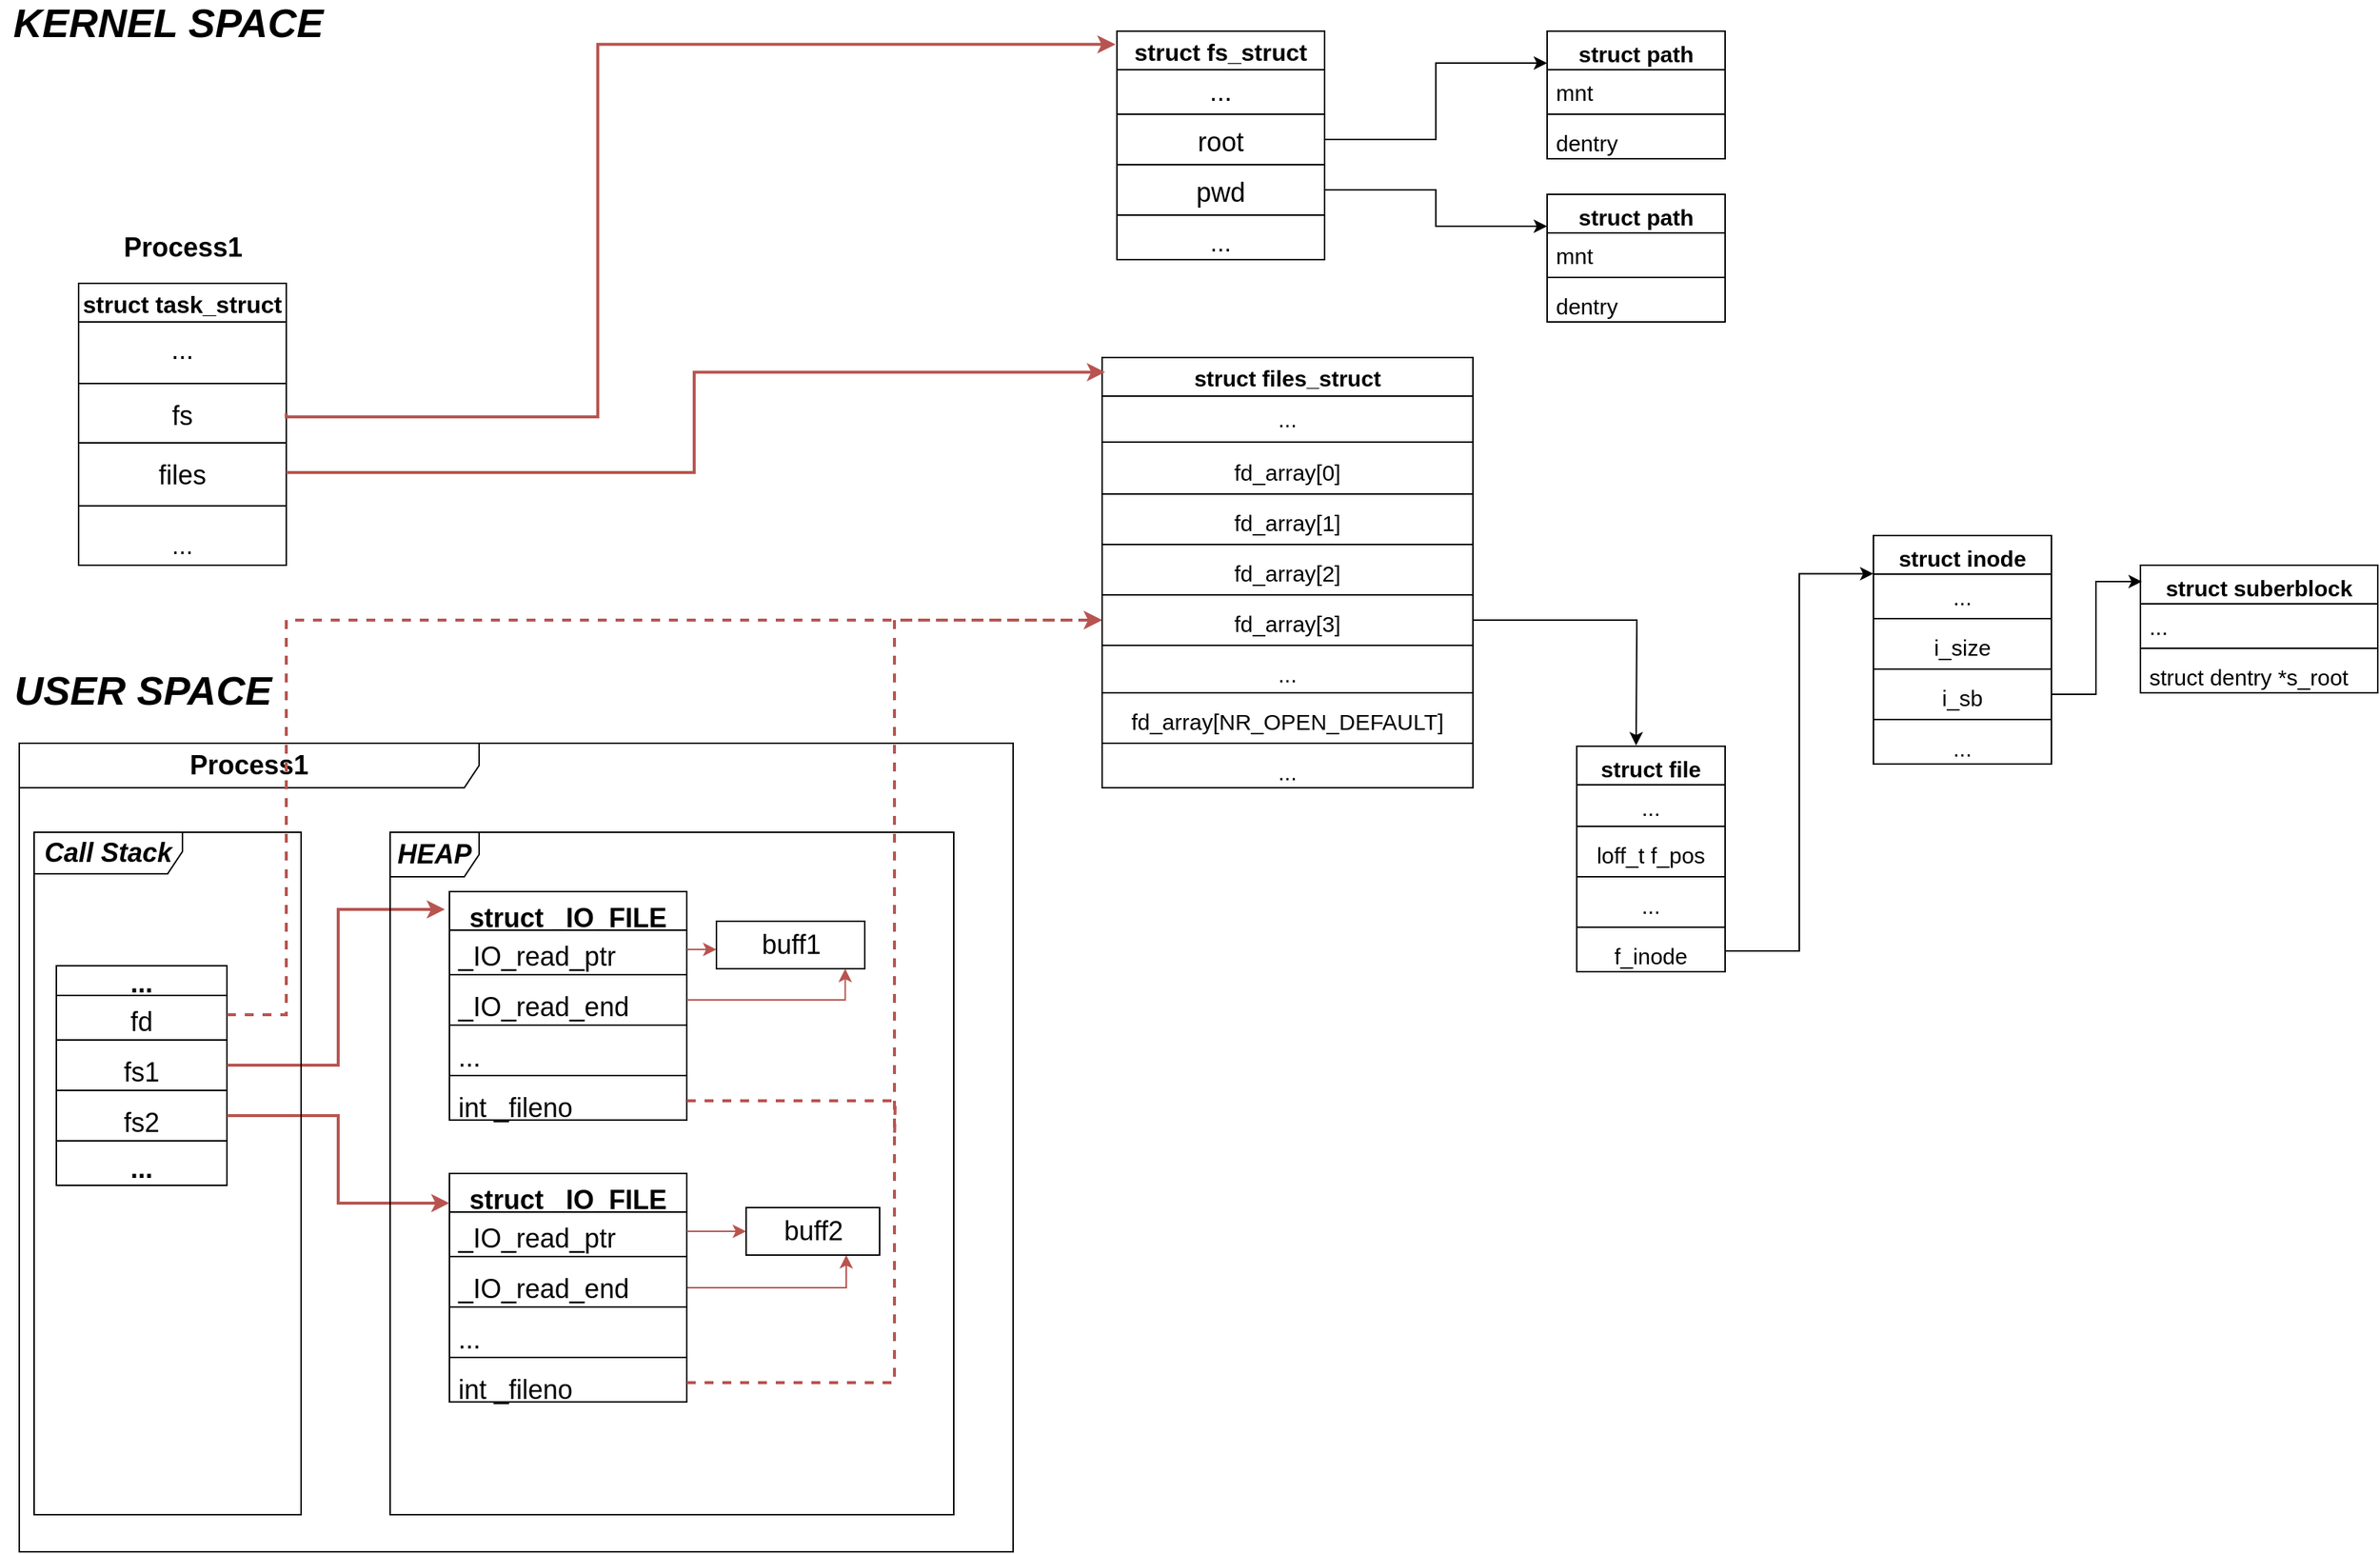 <mxfile version="17.4.6" type="device" pages="5"><diagram id="6lMohNEefx9K6-V2mS5y" name="1_1"><mxGraphModel dx="2700" dy="1586" grid="1" gridSize="10" guides="1" tooltips="1" connect="1" arrows="1" fold="1" page="1" pageScale="1" pageWidth="1654" pageHeight="1169" math="0" shadow="0"><root><mxCell id="0"/><mxCell id="1" parent="0"/><mxCell id="d3LOT72Z4Xj3VE71Vwzd-34" value="struct task_struct" style="swimlane;fontStyle=1;childLayout=stackLayout;horizontal=1;startSize=26;fillColor=none;horizontalStack=0;resizeParent=1;resizeParentMax=0;resizeLast=0;collapsible=1;marginBottom=0;fontSize=16;" vertex="1" parent="1"><mxGeometry x="70" y="230" width="140" height="190" as="geometry"/></mxCell><mxCell id="d3LOT72Z4Xj3VE71Vwzd-35" value="..." style="text;strokeColor=none;fillColor=none;align=center;verticalAlign=middle;spacingLeft=4;spacingRight=4;overflow=hidden;rotatable=0;points=[[0,0.5],[1,0.5]];portConstraint=eastwest;fontSize=18;" vertex="1" parent="d3LOT72Z4Xj3VE71Vwzd-34"><mxGeometry y="26" width="140" height="34" as="geometry"/></mxCell><mxCell id="d3LOT72Z4Xj3VE71Vwzd-43" value="" style="line;strokeWidth=1;fillColor=none;align=left;verticalAlign=middle;spacingTop=-1;spacingLeft=3;spacingRight=3;rotatable=0;labelPosition=right;points=[];portConstraint=eastwest;fontSize=16;" vertex="1" parent="d3LOT72Z4Xj3VE71Vwzd-34"><mxGeometry y="60" width="140" height="15" as="geometry"/></mxCell><mxCell id="d3LOT72Z4Xj3VE71Vwzd-42" value="fs" style="text;strokeColor=none;fillColor=none;align=center;verticalAlign=middle;spacingLeft=4;spacingRight=4;overflow=hidden;rotatable=0;points=[[0,0.5],[1,0.5]];portConstraint=eastwest;fontSize=18;" vertex="1" parent="d3LOT72Z4Xj3VE71Vwzd-34"><mxGeometry y="75" width="140" height="25" as="geometry"/></mxCell><mxCell id="d3LOT72Z4Xj3VE71Vwzd-38" value="" style="line;strokeWidth=1;fillColor=none;align=left;verticalAlign=middle;spacingTop=-1;spacingLeft=3;spacingRight=3;rotatable=0;labelPosition=right;points=[];portConstraint=eastwest;" vertex="1" parent="d3LOT72Z4Xj3VE71Vwzd-34"><mxGeometry y="100" width="140" height="15" as="geometry"/></mxCell><mxCell id="d3LOT72Z4Xj3VE71Vwzd-36" value="files" style="text;strokeColor=none;fillColor=none;align=center;verticalAlign=middle;spacingLeft=4;spacingRight=4;overflow=hidden;rotatable=0;points=[[0,0.5],[1,0.5]];portConstraint=eastwest;fontSize=18;" vertex="1" parent="d3LOT72Z4Xj3VE71Vwzd-34"><mxGeometry y="115" width="140" height="25" as="geometry"/></mxCell><mxCell id="d3LOT72Z4Xj3VE71Vwzd-39" value="" style="line;strokeWidth=1;fillColor=none;align=left;verticalAlign=middle;spacingTop=-1;spacingLeft=3;spacingRight=3;rotatable=0;labelPosition=right;points=[];portConstraint=eastwest;" vertex="1" parent="d3LOT72Z4Xj3VE71Vwzd-34"><mxGeometry y="140" width="140" height="20" as="geometry"/></mxCell><mxCell id="d3LOT72Z4Xj3VE71Vwzd-37" value="..." style="text;strokeColor=none;fillColor=none;align=center;verticalAlign=middle;spacingLeft=4;spacingRight=4;overflow=hidden;rotatable=0;points=[[0,0.5],[1,0.5]];portConstraint=eastwest;fontSize=17;horizontal=1;labelPosition=center;verticalLabelPosition=middle;" vertex="1" parent="d3LOT72Z4Xj3VE71Vwzd-34"><mxGeometry y="160" width="140" height="30" as="geometry"/></mxCell><mxCell id="d3LOT72Z4Xj3VE71Vwzd-44" value="struct fs_struct" style="swimlane;fontStyle=1;childLayout=stackLayout;horizontal=1;startSize=26;fillColor=none;horizontalStack=0;resizeParent=1;resizeParentMax=0;resizeLast=0;collapsible=1;marginBottom=0;fontSize=16;" vertex="1" parent="1"><mxGeometry x="770" y="60" width="140" height="154" as="geometry"/></mxCell><mxCell id="d3LOT72Z4Xj3VE71Vwzd-45" value="..." style="text;strokeColor=none;fillColor=none;align=center;verticalAlign=middle;spacingLeft=4;spacingRight=4;overflow=hidden;rotatable=0;points=[[0,0.5],[1,0.5]];portConstraint=eastwest;fontSize=18;" vertex="1" parent="d3LOT72Z4Xj3VE71Vwzd-44"><mxGeometry y="26" width="140" height="26" as="geometry"/></mxCell><mxCell id="d3LOT72Z4Xj3VE71Vwzd-46" value="" style="line;strokeWidth=1;fillColor=none;align=left;verticalAlign=middle;spacingTop=-1;spacingLeft=3;spacingRight=3;rotatable=0;labelPosition=right;points=[];portConstraint=eastwest;fontSize=16;" vertex="1" parent="d3LOT72Z4Xj3VE71Vwzd-44"><mxGeometry y="52" width="140" height="8" as="geometry"/></mxCell><mxCell id="d3LOT72Z4Xj3VE71Vwzd-47" value="root" style="text;strokeColor=none;fillColor=none;align=center;verticalAlign=middle;spacingLeft=4;spacingRight=4;overflow=hidden;rotatable=0;points=[[0,0.5],[1,0.5]];portConstraint=eastwest;fontSize=18;" vertex="1" parent="d3LOT72Z4Xj3VE71Vwzd-44"><mxGeometry y="60" width="140" height="26" as="geometry"/></mxCell><mxCell id="d3LOT72Z4Xj3VE71Vwzd-48" value="" style="line;strokeWidth=1;fillColor=none;align=left;verticalAlign=middle;spacingTop=-1;spacingLeft=3;spacingRight=3;rotatable=0;labelPosition=right;points=[];portConstraint=eastwest;" vertex="1" parent="d3LOT72Z4Xj3VE71Vwzd-44"><mxGeometry y="86" width="140" height="8" as="geometry"/></mxCell><mxCell id="d3LOT72Z4Xj3VE71Vwzd-49" value="pwd" style="text;strokeColor=none;fillColor=none;align=center;verticalAlign=middle;spacingLeft=4;spacingRight=4;overflow=hidden;rotatable=0;points=[[0,0.5],[1,0.5]];portConstraint=eastwest;fontSize=18;" vertex="1" parent="d3LOT72Z4Xj3VE71Vwzd-44"><mxGeometry y="94" width="140" height="26" as="geometry"/></mxCell><mxCell id="d3LOT72Z4Xj3VE71Vwzd-50" value="" style="line;strokeWidth=1;fillColor=none;align=left;verticalAlign=middle;spacingTop=-1;spacingLeft=3;spacingRight=3;rotatable=0;labelPosition=right;points=[];portConstraint=eastwest;" vertex="1" parent="d3LOT72Z4Xj3VE71Vwzd-44"><mxGeometry y="120" width="140" height="8" as="geometry"/></mxCell><mxCell id="d3LOT72Z4Xj3VE71Vwzd-51" value="..." style="text;strokeColor=none;fillColor=none;align=center;verticalAlign=middle;spacingLeft=4;spacingRight=4;overflow=hidden;rotatable=0;points=[[0,0.5],[1,0.5]];portConstraint=eastwest;fontSize=17;" vertex="1" parent="d3LOT72Z4Xj3VE71Vwzd-44"><mxGeometry y="128" width="140" height="26" as="geometry"/></mxCell><mxCell id="d3LOT72Z4Xj3VE71Vwzd-81" value="struct files_struct" style="swimlane;fontStyle=1;childLayout=stackLayout;horizontal=1;startSize=26;fillColor=none;horizontalStack=0;resizeParent=1;resizeParentMax=0;resizeLast=0;collapsible=1;marginBottom=0;fontSize=15;" vertex="1" parent="1"><mxGeometry x="760" y="280" width="250" height="290" as="geometry"/></mxCell><mxCell id="d3LOT72Z4Xj3VE71Vwzd-82" value="..." style="text;strokeColor=none;fillColor=none;align=center;verticalAlign=top;spacingLeft=4;spacingRight=4;overflow=hidden;rotatable=0;points=[[0,0.5],[1,0.5]];portConstraint=eastwest;fontSize=15;" vertex="1" parent="d3LOT72Z4Xj3VE71Vwzd-81"><mxGeometry y="26" width="250" height="26" as="geometry"/></mxCell><mxCell id="d3LOT72Z4Xj3VE71Vwzd-67" value="" style="line;strokeWidth=1;rotatable=0;dashed=0;labelPosition=right;align=left;verticalAlign=middle;spacingTop=0;spacingLeft=6;points=[];portConstraint=eastwest;fontSize=15;" vertex="1" parent="d3LOT72Z4Xj3VE71Vwzd-81"><mxGeometry y="52" width="250" height="10" as="geometry"/></mxCell><mxCell id="d3LOT72Z4Xj3VE71Vwzd-83" value="fd_array[0]" style="text;strokeColor=none;fillColor=none;align=center;verticalAlign=top;spacingLeft=4;spacingRight=4;overflow=hidden;rotatable=0;points=[[0,0.5],[1,0.5]];portConstraint=eastwest;fontSize=15;" vertex="1" parent="d3LOT72Z4Xj3VE71Vwzd-81"><mxGeometry y="62" width="250" height="26" as="geometry"/></mxCell><mxCell id="d3LOT72Z4Xj3VE71Vwzd-93" value="" style="line;strokeWidth=1;fillColor=none;align=left;verticalAlign=middle;spacingTop=-1;spacingLeft=3;spacingRight=3;rotatable=0;labelPosition=right;points=[];portConstraint=eastwest;fontSize=15;" vertex="1" parent="d3LOT72Z4Xj3VE71Vwzd-81"><mxGeometry y="88" width="250" height="8" as="geometry"/></mxCell><mxCell id="d3LOT72Z4Xj3VE71Vwzd-88" value="fd_array[1]" style="text;strokeColor=none;fillColor=none;align=center;verticalAlign=top;spacingLeft=4;spacingRight=4;overflow=hidden;rotatable=0;points=[[0,0.5],[1,0.5]];portConstraint=eastwest;fontSize=15;" vertex="1" parent="d3LOT72Z4Xj3VE71Vwzd-81"><mxGeometry y="96" width="250" height="26" as="geometry"/></mxCell><mxCell id="d3LOT72Z4Xj3VE71Vwzd-94" value="" style="line;strokeWidth=1;fillColor=none;align=left;verticalAlign=middle;spacingTop=-1;spacingLeft=3;spacingRight=3;rotatable=0;labelPosition=right;points=[];portConstraint=eastwest;fontSize=15;" vertex="1" parent="d3LOT72Z4Xj3VE71Vwzd-81"><mxGeometry y="122" width="250" height="8" as="geometry"/></mxCell><mxCell id="d3LOT72Z4Xj3VE71Vwzd-89" value="fd_array[2]" style="text;strokeColor=none;fillColor=none;align=center;verticalAlign=top;spacingLeft=4;spacingRight=4;overflow=hidden;rotatable=0;points=[[0,0.5],[1,0.5]];portConstraint=eastwest;fontSize=15;" vertex="1" parent="d3LOT72Z4Xj3VE71Vwzd-81"><mxGeometry y="130" width="250" height="26" as="geometry"/></mxCell><mxCell id="d3LOT72Z4Xj3VE71Vwzd-95" value="" style="line;strokeWidth=1;fillColor=none;align=left;verticalAlign=middle;spacingTop=-1;spacingLeft=3;spacingRight=3;rotatable=0;labelPosition=right;points=[];portConstraint=eastwest;fontSize=15;" vertex="1" parent="d3LOT72Z4Xj3VE71Vwzd-81"><mxGeometry y="156" width="250" height="8" as="geometry"/></mxCell><mxCell id="d3LOT72Z4Xj3VE71Vwzd-90" value="fd_array[3]" style="text;strokeColor=none;fillColor=none;align=center;verticalAlign=top;spacingLeft=4;spacingRight=4;overflow=hidden;rotatable=0;points=[[0,0.5],[1,0.5]];portConstraint=eastwest;fontSize=15;" vertex="1" parent="d3LOT72Z4Xj3VE71Vwzd-81"><mxGeometry y="164" width="250" height="26" as="geometry"/></mxCell><mxCell id="d3LOT72Z4Xj3VE71Vwzd-96" value="" style="line;strokeWidth=1;fillColor=none;align=left;verticalAlign=middle;spacingTop=-1;spacingLeft=3;spacingRight=3;rotatable=0;labelPosition=right;points=[];portConstraint=eastwest;fontSize=15;" vertex="1" parent="d3LOT72Z4Xj3VE71Vwzd-81"><mxGeometry y="190" width="250" height="8" as="geometry"/></mxCell><mxCell id="d3LOT72Z4Xj3VE71Vwzd-91" value="..." style="text;strokeColor=none;fillColor=none;align=center;verticalAlign=top;spacingLeft=4;spacingRight=4;overflow=hidden;rotatable=0;points=[[0,0.5],[1,0.5]];portConstraint=eastwest;fontSize=15;" vertex="1" parent="d3LOT72Z4Xj3VE71Vwzd-81"><mxGeometry y="198" width="250" height="24" as="geometry"/></mxCell><mxCell id="d3LOT72Z4Xj3VE71Vwzd-97" value="" style="line;strokeWidth=1;fillColor=none;align=left;verticalAlign=middle;spacingTop=-1;spacingLeft=3;spacingRight=3;rotatable=0;labelPosition=right;points=[];portConstraint=eastwest;fontSize=15;" vertex="1" parent="d3LOT72Z4Xj3VE71Vwzd-81"><mxGeometry y="222" width="250" height="8" as="geometry"/></mxCell><mxCell id="d3LOT72Z4Xj3VE71Vwzd-92" value="fd_array[NR_OPEN_DEFAULT]" style="text;strokeColor=none;fillColor=none;align=center;verticalAlign=top;spacingLeft=4;spacingRight=4;overflow=hidden;rotatable=0;points=[[0,0.5],[1,0.5]];portConstraint=eastwest;fontSize=15;" vertex="1" parent="d3LOT72Z4Xj3VE71Vwzd-81"><mxGeometry y="230" width="250" height="26" as="geometry"/></mxCell><mxCell id="d3LOT72Z4Xj3VE71Vwzd-99" value="" style="line;strokeWidth=1;fillColor=none;align=left;verticalAlign=middle;spacingTop=-1;spacingLeft=3;spacingRight=3;rotatable=0;labelPosition=right;points=[];portConstraint=eastwest;fontSize=15;" vertex="1" parent="d3LOT72Z4Xj3VE71Vwzd-81"><mxGeometry y="256" width="250" height="8" as="geometry"/></mxCell><mxCell id="d3LOT72Z4Xj3VE71Vwzd-98" value="..." style="text;strokeColor=none;fillColor=none;align=center;verticalAlign=top;spacingLeft=4;spacingRight=4;overflow=hidden;rotatable=0;points=[[0,0.5],[1,0.5]];portConstraint=eastwest;fontSize=15;" vertex="1" parent="d3LOT72Z4Xj3VE71Vwzd-81"><mxGeometry y="264" width="250" height="26" as="geometry"/></mxCell><mxCell id="d3LOT72Z4Xj3VE71Vwzd-100" value="struct path" style="swimlane;fontStyle=1;align=center;verticalAlign=top;childLayout=stackLayout;horizontal=1;startSize=26;horizontalStack=0;resizeParent=1;resizeParentMax=0;resizeLast=0;collapsible=1;marginBottom=0;fontSize=15;" vertex="1" parent="1"><mxGeometry x="1060" y="60" width="120" height="86" as="geometry"/></mxCell><mxCell id="d3LOT72Z4Xj3VE71Vwzd-103" value="mnt" style="text;strokeColor=none;fillColor=none;align=left;verticalAlign=top;spacingLeft=4;spacingRight=4;overflow=hidden;rotatable=0;points=[[0,0.5],[1,0.5]];portConstraint=eastwest;fontSize=15;" vertex="1" parent="d3LOT72Z4Xj3VE71Vwzd-100"><mxGeometry y="26" width="120" height="26" as="geometry"/></mxCell><mxCell id="d3LOT72Z4Xj3VE71Vwzd-105" value="" style="line;strokeWidth=1;fillColor=none;align=left;verticalAlign=middle;spacingTop=-1;spacingLeft=3;spacingRight=3;rotatable=0;labelPosition=right;points=[];portConstraint=eastwest;fontSize=15;" vertex="1" parent="d3LOT72Z4Xj3VE71Vwzd-100"><mxGeometry y="52" width="120" height="8" as="geometry"/></mxCell><mxCell id="d3LOT72Z4Xj3VE71Vwzd-104" value="dentry" style="text;strokeColor=none;fillColor=none;align=left;verticalAlign=top;spacingLeft=4;spacingRight=4;overflow=hidden;rotatable=0;points=[[0,0.5],[1,0.5]];portConstraint=eastwest;fontSize=15;" vertex="1" parent="d3LOT72Z4Xj3VE71Vwzd-100"><mxGeometry y="60" width="120" height="26" as="geometry"/></mxCell><mxCell id="d3LOT72Z4Xj3VE71Vwzd-106" value="struct path" style="swimlane;fontStyle=1;align=center;verticalAlign=top;childLayout=stackLayout;horizontal=1;startSize=26;horizontalStack=0;resizeParent=1;resizeParentMax=0;resizeLast=0;collapsible=1;marginBottom=0;fontSize=15;" vertex="1" parent="1"><mxGeometry x="1060" y="170" width="120" height="86" as="geometry"/></mxCell><mxCell id="d3LOT72Z4Xj3VE71Vwzd-107" value="mnt" style="text;strokeColor=none;fillColor=none;align=left;verticalAlign=top;spacingLeft=4;spacingRight=4;overflow=hidden;rotatable=0;points=[[0,0.5],[1,0.5]];portConstraint=eastwest;fontSize=15;" vertex="1" parent="d3LOT72Z4Xj3VE71Vwzd-106"><mxGeometry y="26" width="120" height="26" as="geometry"/></mxCell><mxCell id="d3LOT72Z4Xj3VE71Vwzd-108" value="" style="line;strokeWidth=1;fillColor=none;align=left;verticalAlign=middle;spacingTop=-1;spacingLeft=3;spacingRight=3;rotatable=0;labelPosition=right;points=[];portConstraint=eastwest;fontSize=15;" vertex="1" parent="d3LOT72Z4Xj3VE71Vwzd-106"><mxGeometry y="52" width="120" height="8" as="geometry"/></mxCell><mxCell id="d3LOT72Z4Xj3VE71Vwzd-109" value="dentry" style="text;strokeColor=none;fillColor=none;align=left;verticalAlign=top;spacingLeft=4;spacingRight=4;overflow=hidden;rotatable=0;points=[[0,0.5],[1,0.5]];portConstraint=eastwest;fontSize=15;" vertex="1" parent="d3LOT72Z4Xj3VE71Vwzd-106"><mxGeometry y="60" width="120" height="26" as="geometry"/></mxCell><mxCell id="d3LOT72Z4Xj3VE71Vwzd-110" style="edgeStyle=orthogonalEdgeStyle;rounded=0;orthogonalLoop=1;jettySize=auto;html=1;exitX=1;exitY=0.5;exitDx=0;exitDy=0;entryX=0;entryY=0.25;entryDx=0;entryDy=0;fontSize=15;" edge="1" parent="1" source="d3LOT72Z4Xj3VE71Vwzd-47" target="d3LOT72Z4Xj3VE71Vwzd-100"><mxGeometry relative="1" as="geometry"/></mxCell><mxCell id="d3LOT72Z4Xj3VE71Vwzd-111" style="edgeStyle=orthogonalEdgeStyle;rounded=0;orthogonalLoop=1;jettySize=auto;html=1;exitX=1;exitY=0.5;exitDx=0;exitDy=0;entryX=0;entryY=0.25;entryDx=0;entryDy=0;fontSize=15;" edge="1" parent="1" source="d3LOT72Z4Xj3VE71Vwzd-49" target="d3LOT72Z4Xj3VE71Vwzd-106"><mxGeometry relative="1" as="geometry"/></mxCell><mxCell id="d3LOT72Z4Xj3VE71Vwzd-112" value="struct file" style="swimlane;fontStyle=1;align=center;verticalAlign=top;childLayout=stackLayout;horizontal=1;startSize=26;horizontalStack=0;resizeParent=1;resizeParentMax=0;resizeLast=0;collapsible=1;marginBottom=0;fontSize=15;" vertex="1" parent="1"><mxGeometry x="1080" y="542" width="100" height="152" as="geometry"/></mxCell><mxCell id="d3LOT72Z4Xj3VE71Vwzd-115" value="..." style="text;strokeColor=none;fillColor=none;align=center;verticalAlign=top;spacingLeft=4;spacingRight=4;overflow=hidden;rotatable=0;points=[[0,0.5],[1,0.5]];portConstraint=eastwest;fontSize=15;" vertex="1" parent="d3LOT72Z4Xj3VE71Vwzd-112"><mxGeometry y="26" width="100" height="24" as="geometry"/></mxCell><mxCell id="d3LOT72Z4Xj3VE71Vwzd-164" value="" style="line;strokeWidth=1;fillColor=none;align=left;verticalAlign=middle;spacingTop=-1;spacingLeft=3;spacingRight=3;rotatable=0;labelPosition=right;points=[];portConstraint=eastwest;fontSize=18;" vertex="1" parent="d3LOT72Z4Xj3VE71Vwzd-112"><mxGeometry y="50" width="100" height="8" as="geometry"/></mxCell><mxCell id="d3LOT72Z4Xj3VE71Vwzd-113" value="loff_t f_pos" style="text;strokeColor=none;fillColor=none;align=center;verticalAlign=top;spacingLeft=4;spacingRight=4;overflow=hidden;rotatable=0;points=[[0,0.5],[1,0.5]];portConstraint=eastwest;fontSize=15;" vertex="1" parent="d3LOT72Z4Xj3VE71Vwzd-112"><mxGeometry y="58" width="100" height="26" as="geometry"/></mxCell><mxCell id="d3LOT72Z4Xj3VE71Vwzd-199" value="" style="line;strokeWidth=1;fillColor=none;align=left;verticalAlign=middle;spacingTop=-1;spacingLeft=3;spacingRight=3;rotatable=0;labelPosition=right;points=[];portConstraint=eastwest;fontSize=18;" vertex="1" parent="d3LOT72Z4Xj3VE71Vwzd-112"><mxGeometry y="84" width="100" height="8" as="geometry"/></mxCell><mxCell id="d3LOT72Z4Xj3VE71Vwzd-197" value="..." style="text;strokeColor=none;fillColor=none;align=center;verticalAlign=top;spacingLeft=4;spacingRight=4;overflow=hidden;rotatable=0;points=[[0,0.5],[1,0.5]];portConstraint=eastwest;fontSize=15;" vertex="1" parent="d3LOT72Z4Xj3VE71Vwzd-112"><mxGeometry y="92" width="100" height="26" as="geometry"/></mxCell><mxCell id="d3LOT72Z4Xj3VE71Vwzd-200" value="" style="line;strokeWidth=1;fillColor=none;align=left;verticalAlign=middle;spacingTop=-1;spacingLeft=3;spacingRight=3;rotatable=0;labelPosition=right;points=[];portConstraint=eastwest;fontSize=18;" vertex="1" parent="d3LOT72Z4Xj3VE71Vwzd-112"><mxGeometry y="118" width="100" height="8" as="geometry"/></mxCell><mxCell id="d3LOT72Z4Xj3VE71Vwzd-198" value="f_inode" style="text;strokeColor=none;fillColor=none;align=center;verticalAlign=top;spacingLeft=4;spacingRight=4;overflow=hidden;rotatable=0;points=[[0,0.5],[1,0.5]];portConstraint=eastwest;fontSize=15;" vertex="1" parent="d3LOT72Z4Xj3VE71Vwzd-112"><mxGeometry y="126" width="100" height="26" as="geometry"/></mxCell><mxCell id="d3LOT72Z4Xj3VE71Vwzd-116" style="edgeStyle=orthogonalEdgeStyle;rounded=0;orthogonalLoop=1;jettySize=auto;html=1;exitX=1;exitY=0.5;exitDx=0;exitDy=0;entryX=0;entryY=0.25;entryDx=0;entryDy=0;fontSize=15;" edge="1" parent="1" source="d3LOT72Z4Xj3VE71Vwzd-90"><mxGeometry relative="1" as="geometry"><mxPoint x="1120" y="541.5" as="targetPoint"/></mxGeometry></mxCell><mxCell id="d3LOT72Z4Xj3VE71Vwzd-117" value="struct inode" style="swimlane;fontStyle=1;align=center;verticalAlign=top;childLayout=stackLayout;horizontal=1;startSize=26;horizontalStack=0;resizeParent=1;resizeParentMax=0;resizeLast=0;collapsible=1;marginBottom=0;fontSize=15;" vertex="1" parent="1"><mxGeometry x="1280" y="400" width="120" height="154" as="geometry"/></mxCell><mxCell id="d3LOT72Z4Xj3VE71Vwzd-118" value="..." style="text;strokeColor=none;fillColor=none;align=center;verticalAlign=top;spacingLeft=4;spacingRight=4;overflow=hidden;rotatable=0;points=[[0,0.5],[1,0.5]];portConstraint=eastwest;fontSize=15;" vertex="1" parent="d3LOT72Z4Xj3VE71Vwzd-117"><mxGeometry y="26" width="120" height="26" as="geometry"/></mxCell><mxCell id="d3LOT72Z4Xj3VE71Vwzd-119" value="" style="line;strokeWidth=1;fillColor=none;align=left;verticalAlign=middle;spacingTop=-1;spacingLeft=3;spacingRight=3;rotatable=0;labelPosition=right;points=[];portConstraint=eastwest;fontSize=15;" vertex="1" parent="d3LOT72Z4Xj3VE71Vwzd-117"><mxGeometry y="52" width="120" height="8" as="geometry"/></mxCell><mxCell id="d3LOT72Z4Xj3VE71Vwzd-120" value="i_size" style="text;strokeColor=none;fillColor=none;align=center;verticalAlign=top;spacingLeft=4;spacingRight=4;overflow=hidden;rotatable=0;points=[[0,0.5],[1,0.5]];portConstraint=eastwest;fontSize=15;" vertex="1" parent="d3LOT72Z4Xj3VE71Vwzd-117"><mxGeometry y="60" width="120" height="26" as="geometry"/></mxCell><mxCell id="d3LOT72Z4Xj3VE71Vwzd-122" value="" style="line;strokeWidth=1;fillColor=none;align=left;verticalAlign=middle;spacingTop=-1;spacingLeft=3;spacingRight=3;rotatable=0;labelPosition=right;points=[];portConstraint=eastwest;fontSize=15;" vertex="1" parent="d3LOT72Z4Xj3VE71Vwzd-117"><mxGeometry y="86" width="120" height="8" as="geometry"/></mxCell><mxCell id="d3LOT72Z4Xj3VE71Vwzd-121" value="i_sb" style="text;strokeColor=none;fillColor=none;align=center;verticalAlign=top;spacingLeft=4;spacingRight=4;overflow=hidden;rotatable=0;points=[[0,0.5],[1,0.5]];portConstraint=eastwest;fontSize=15;" vertex="1" parent="d3LOT72Z4Xj3VE71Vwzd-117"><mxGeometry y="94" width="120" height="26" as="geometry"/></mxCell><mxCell id="d3LOT72Z4Xj3VE71Vwzd-196" value="" style="line;strokeWidth=1;fillColor=none;align=left;verticalAlign=middle;spacingTop=-1;spacingLeft=3;spacingRight=3;rotatable=0;labelPosition=right;points=[];portConstraint=eastwest;fontSize=18;" vertex="1" parent="d3LOT72Z4Xj3VE71Vwzd-117"><mxGeometry y="120" width="120" height="8" as="geometry"/></mxCell><mxCell id="d3LOT72Z4Xj3VE71Vwzd-195" value="..." style="text;strokeColor=none;fillColor=none;align=center;verticalAlign=top;spacingLeft=4;spacingRight=4;overflow=hidden;rotatable=0;points=[[0,0.5],[1,0.5]];portConstraint=eastwest;fontSize=15;" vertex="1" parent="d3LOT72Z4Xj3VE71Vwzd-117"><mxGeometry y="128" width="120" height="26" as="geometry"/></mxCell><mxCell id="d3LOT72Z4Xj3VE71Vwzd-124" style="edgeStyle=orthogonalEdgeStyle;rounded=0;orthogonalLoop=1;jettySize=auto;html=1;exitX=1;exitY=0.5;exitDx=0;exitDy=0;entryX=0;entryY=0.167;entryDx=0;entryDy=0;entryPerimeter=0;fontSize=15;" edge="1" parent="1" source="d3LOT72Z4Xj3VE71Vwzd-115" target="d3LOT72Z4Xj3VE71Vwzd-117"><mxGeometry relative="1" as="geometry"><Array as="points"><mxPoint x="1180" y="680"/><mxPoint x="1230" y="680"/><mxPoint x="1230" y="426"/></Array></mxGeometry></mxCell><mxCell id="d3LOT72Z4Xj3VE71Vwzd-125" value="struct suberblock" style="swimlane;fontStyle=1;align=center;verticalAlign=top;childLayout=stackLayout;horizontal=1;startSize=26;horizontalStack=0;resizeParent=1;resizeParentMax=0;resizeLast=0;collapsible=1;marginBottom=0;fontSize=15;" vertex="1" parent="1"><mxGeometry x="1460" y="420" width="160" height="86" as="geometry"/></mxCell><mxCell id="d3LOT72Z4Xj3VE71Vwzd-126" value="..." style="text;strokeColor=none;fillColor=none;align=left;verticalAlign=top;spacingLeft=4;spacingRight=4;overflow=hidden;rotatable=0;points=[[0,0.5],[1,0.5]];portConstraint=eastwest;fontSize=15;" vertex="1" parent="d3LOT72Z4Xj3VE71Vwzd-125"><mxGeometry y="26" width="160" height="26" as="geometry"/></mxCell><mxCell id="d3LOT72Z4Xj3VE71Vwzd-127" value="" style="line;strokeWidth=1;fillColor=none;align=left;verticalAlign=middle;spacingTop=-1;spacingLeft=3;spacingRight=3;rotatable=0;labelPosition=right;points=[];portConstraint=eastwest;fontSize=15;" vertex="1" parent="d3LOT72Z4Xj3VE71Vwzd-125"><mxGeometry y="52" width="160" height="8" as="geometry"/></mxCell><mxCell id="d3LOT72Z4Xj3VE71Vwzd-128" value="struct dentry *s_root" style="text;strokeColor=none;fillColor=none;align=left;verticalAlign=top;spacingLeft=4;spacingRight=4;overflow=hidden;rotatable=0;points=[[0,0.5],[1,0.5]];portConstraint=eastwest;fontSize=15;" vertex="1" parent="d3LOT72Z4Xj3VE71Vwzd-125"><mxGeometry y="60" width="160" height="26" as="geometry"/></mxCell><mxCell id="d3LOT72Z4Xj3VE71Vwzd-129" style="edgeStyle=orthogonalEdgeStyle;rounded=0;orthogonalLoop=1;jettySize=auto;html=1;exitX=1;exitY=0.5;exitDx=0;exitDy=0;entryX=0.006;entryY=0.128;entryDx=0;entryDy=0;entryPerimeter=0;fontSize=15;" edge="1" parent="1" source="d3LOT72Z4Xj3VE71Vwzd-121" target="d3LOT72Z4Xj3VE71Vwzd-125"><mxGeometry relative="1" as="geometry"/></mxCell><mxCell id="d3LOT72Z4Xj3VE71Vwzd-130" value="&lt;font style=&quot;font-size: 27px&quot;&gt;&lt;b&gt;KERNEL SPACE&lt;/b&gt;&lt;/font&gt;" style="text;html=1;align=center;verticalAlign=middle;resizable=0;points=[];autosize=1;strokeColor=none;fillColor=none;fontSize=15;fontStyle=2" vertex="1" parent="1"><mxGeometry x="20" y="40" width="220" height="30" as="geometry"/></mxCell><mxCell id="d3LOT72Z4Xj3VE71Vwzd-139" value="&lt;b&gt;&lt;font style=&quot;font-size: 18px&quot;&gt;Process1&lt;/font&gt;&lt;/b&gt;" style="text;html=1;align=center;verticalAlign=middle;resizable=0;points=[];autosize=1;strokeColor=none;fillColor=none;fontSize=14;" vertex="1" parent="1"><mxGeometry x="90" y="196" width="100" height="20" as="geometry"/></mxCell><mxCell id="d3LOT72Z4Xj3VE71Vwzd-142" value="&lt;b&gt;Process1 &lt;/b&gt;" style="shape=umlFrame;whiteSpace=wrap;html=1;fontSize=18;width=310;height=30;" vertex="1" parent="1"><mxGeometry x="30" y="540" width="670" height="545" as="geometry"/></mxCell><mxCell id="d3LOT72Z4Xj3VE71Vwzd-143" value="struct _IO_FILE" style="swimlane;fontStyle=1;align=center;verticalAlign=top;childLayout=stackLayout;horizontal=1;startSize=26;horizontalStack=0;resizeParent=1;resizeParentMax=0;resizeLast=0;collapsible=1;marginBottom=0;fontSize=18;" vertex="1" parent="1"><mxGeometry x="320" y="640" width="160" height="154" as="geometry"/></mxCell><mxCell id="d3LOT72Z4Xj3VE71Vwzd-144" value="_IO_read_ptr" style="text;strokeColor=none;fillColor=none;align=left;verticalAlign=top;spacingLeft=4;spacingRight=4;overflow=hidden;rotatable=0;points=[[0,0.5],[1,0.5]];portConstraint=eastwest;fontSize=18;" vertex="1" parent="d3LOT72Z4Xj3VE71Vwzd-143"><mxGeometry y="26" width="160" height="26" as="geometry"/></mxCell><mxCell id="d3LOT72Z4Xj3VE71Vwzd-145" value="" style="line;strokeWidth=1;fillColor=none;align=left;verticalAlign=middle;spacingTop=-1;spacingLeft=3;spacingRight=3;rotatable=0;labelPosition=right;points=[];portConstraint=eastwest;fontSize=18;" vertex="1" parent="d3LOT72Z4Xj3VE71Vwzd-143"><mxGeometry y="52" width="160" height="8" as="geometry"/></mxCell><mxCell id="d3LOT72Z4Xj3VE71Vwzd-147" value="_IO_read_end" style="text;strokeColor=none;fillColor=none;align=left;verticalAlign=top;spacingLeft=4;spacingRight=4;overflow=hidden;rotatable=0;points=[[0,0.5],[1,0.5]];portConstraint=eastwest;fontSize=18;" vertex="1" parent="d3LOT72Z4Xj3VE71Vwzd-143"><mxGeometry y="60" width="160" height="26" as="geometry"/></mxCell><mxCell id="d3LOT72Z4Xj3VE71Vwzd-150" value="" style="line;strokeWidth=1;fillColor=none;align=left;verticalAlign=middle;spacingTop=-1;spacingLeft=3;spacingRight=3;rotatable=0;labelPosition=right;points=[];portConstraint=eastwest;fontSize=18;" vertex="1" parent="d3LOT72Z4Xj3VE71Vwzd-143"><mxGeometry y="86" width="160" height="8" as="geometry"/></mxCell><mxCell id="d3LOT72Z4Xj3VE71Vwzd-148" value="..." style="text;strokeColor=none;fillColor=none;align=left;verticalAlign=top;spacingLeft=4;spacingRight=4;overflow=hidden;rotatable=0;points=[[0,0.5],[1,0.5]];portConstraint=eastwest;fontSize=18;" vertex="1" parent="d3LOT72Z4Xj3VE71Vwzd-143"><mxGeometry y="94" width="160" height="26" as="geometry"/></mxCell><mxCell id="d3LOT72Z4Xj3VE71Vwzd-151" value="" style="line;strokeWidth=1;fillColor=none;align=left;verticalAlign=middle;spacingTop=-1;spacingLeft=3;spacingRight=3;rotatable=0;labelPosition=right;points=[];portConstraint=eastwest;fontSize=18;" vertex="1" parent="d3LOT72Z4Xj3VE71Vwzd-143"><mxGeometry y="120" width="160" height="8" as="geometry"/></mxCell><mxCell id="d3LOT72Z4Xj3VE71Vwzd-149" value="int _fileno" style="text;strokeColor=none;fillColor=none;align=left;verticalAlign=top;spacingLeft=4;spacingRight=4;overflow=hidden;rotatable=0;points=[[0,0.5],[1,0.5]];portConstraint=eastwest;fontSize=18;" vertex="1" parent="d3LOT72Z4Xj3VE71Vwzd-143"><mxGeometry y="128" width="160" height="26" as="geometry"/></mxCell><mxCell id="d3LOT72Z4Xj3VE71Vwzd-193" style="edgeStyle=orthogonalEdgeStyle;rounded=0;orthogonalLoop=1;jettySize=auto;html=1;exitX=1;exitY=0.5;exitDx=0;exitDy=0;entryX=0.75;entryY=1;entryDx=0;entryDy=0;fontSize=18;strokeWidth=1;fillColor=#f8cecc;strokeColor=#b85450;" edge="1" parent="1" source="d3LOT72Z4Xj3VE71Vwzd-152" target="d3LOT72Z4Xj3VE71Vwzd-182"><mxGeometry relative="1" as="geometry"/></mxCell><mxCell id="d3LOT72Z4Xj3VE71Vwzd-152" value="struct _IO_FILE" style="swimlane;fontStyle=1;align=center;verticalAlign=top;childLayout=stackLayout;horizontal=1;startSize=26;horizontalStack=0;resizeParent=1;resizeParentMax=0;resizeLast=0;collapsible=1;marginBottom=0;fontSize=18;" vertex="1" parent="1"><mxGeometry x="320" y="830" width="160" height="154" as="geometry"/></mxCell><mxCell id="d3LOT72Z4Xj3VE71Vwzd-153" value="_IO_read_ptr" style="text;strokeColor=none;fillColor=none;align=left;verticalAlign=top;spacingLeft=4;spacingRight=4;overflow=hidden;rotatable=0;points=[[0,0.5],[1,0.5]];portConstraint=eastwest;fontSize=18;" vertex="1" parent="d3LOT72Z4Xj3VE71Vwzd-152"><mxGeometry y="26" width="160" height="26" as="geometry"/></mxCell><mxCell id="d3LOT72Z4Xj3VE71Vwzd-154" value="" style="line;strokeWidth=1;fillColor=none;align=left;verticalAlign=middle;spacingTop=-1;spacingLeft=3;spacingRight=3;rotatable=0;labelPosition=right;points=[];portConstraint=eastwest;fontSize=18;" vertex="1" parent="d3LOT72Z4Xj3VE71Vwzd-152"><mxGeometry y="52" width="160" height="8" as="geometry"/></mxCell><mxCell id="d3LOT72Z4Xj3VE71Vwzd-155" value="_IO_read_end" style="text;strokeColor=none;fillColor=none;align=left;verticalAlign=top;spacingLeft=4;spacingRight=4;overflow=hidden;rotatable=0;points=[[0,0.5],[1,0.5]];portConstraint=eastwest;fontSize=18;" vertex="1" parent="d3LOT72Z4Xj3VE71Vwzd-152"><mxGeometry y="60" width="160" height="26" as="geometry"/></mxCell><mxCell id="d3LOT72Z4Xj3VE71Vwzd-156" value="" style="line;strokeWidth=1;fillColor=none;align=left;verticalAlign=middle;spacingTop=-1;spacingLeft=3;spacingRight=3;rotatable=0;labelPosition=right;points=[];portConstraint=eastwest;fontSize=18;" vertex="1" parent="d3LOT72Z4Xj3VE71Vwzd-152"><mxGeometry y="86" width="160" height="8" as="geometry"/></mxCell><mxCell id="d3LOT72Z4Xj3VE71Vwzd-157" value="..." style="text;strokeColor=none;fillColor=none;align=left;verticalAlign=top;spacingLeft=4;spacingRight=4;overflow=hidden;rotatable=0;points=[[0,0.5],[1,0.5]];portConstraint=eastwest;fontSize=18;" vertex="1" parent="d3LOT72Z4Xj3VE71Vwzd-152"><mxGeometry y="94" width="160" height="26" as="geometry"/></mxCell><mxCell id="d3LOT72Z4Xj3VE71Vwzd-158" value="" style="line;strokeWidth=1;fillColor=none;align=left;verticalAlign=middle;spacingTop=-1;spacingLeft=3;spacingRight=3;rotatable=0;labelPosition=right;points=[];portConstraint=eastwest;fontSize=18;" vertex="1" parent="d3LOT72Z4Xj3VE71Vwzd-152"><mxGeometry y="120" width="160" height="8" as="geometry"/></mxCell><mxCell id="d3LOT72Z4Xj3VE71Vwzd-159" value="int _fileno" style="text;strokeColor=none;fillColor=none;align=left;verticalAlign=top;spacingLeft=4;spacingRight=4;overflow=hidden;rotatable=0;points=[[0,0.5],[1,0.5]];portConstraint=eastwest;fontSize=18;" vertex="1" parent="d3LOT72Z4Xj3VE71Vwzd-152"><mxGeometry y="128" width="160" height="26" as="geometry"/></mxCell><mxCell id="d3LOT72Z4Xj3VE71Vwzd-161" style="edgeStyle=orthogonalEdgeStyle;rounded=0;orthogonalLoop=1;jettySize=auto;html=1;exitX=1;exitY=0.5;exitDx=0;exitDy=0;fontSize=18;entryX=0;entryY=0.5;entryDx=0;entryDy=0;fontStyle=1;fillColor=#f8cecc;strokeColor=#b85450;strokeWidth=2;dashed=1;" edge="1" parent="1" source="d3LOT72Z4Xj3VE71Vwzd-159" target="d3LOT72Z4Xj3VE71Vwzd-90"><mxGeometry relative="1" as="geometry"><mxPoint x="750" y="450" as="targetPoint"/></mxGeometry></mxCell><mxCell id="d3LOT72Z4Xj3VE71Vwzd-162" style="edgeStyle=orthogonalEdgeStyle;rounded=0;orthogonalLoop=1;jettySize=auto;html=1;exitX=1;exitY=0.5;exitDx=0;exitDy=0;entryX=0.008;entryY=0.034;entryDx=0;entryDy=0;entryPerimeter=0;fontSize=18;strokeWidth=2;fillColor=#f8cecc;strokeColor=#b85450;" edge="1" parent="1" source="d3LOT72Z4Xj3VE71Vwzd-36" target="d3LOT72Z4Xj3VE71Vwzd-81"><mxGeometry relative="1" as="geometry"/></mxCell><mxCell id="d3LOT72Z4Xj3VE71Vwzd-163" style="edgeStyle=orthogonalEdgeStyle;rounded=0;orthogonalLoop=1;jettySize=auto;html=1;exitX=1;exitY=0.5;exitDx=0;exitDy=0;entryX=-0.007;entryY=0.058;entryDx=0;entryDy=0;entryPerimeter=0;fontSize=18;strokeWidth=2;fillColor=#f8cecc;strokeColor=#b85450;" edge="1" parent="1" source="d3LOT72Z4Xj3VE71Vwzd-42" target="d3LOT72Z4Xj3VE71Vwzd-44"><mxGeometry relative="1" as="geometry"><Array as="points"><mxPoint x="210" y="320"/><mxPoint x="420" y="320"/><mxPoint x="420" y="69"/></Array></mxGeometry></mxCell><mxCell id="d3LOT72Z4Xj3VE71Vwzd-165" value="..." style="swimlane;fontStyle=1;align=center;verticalAlign=middle;childLayout=stackLayout;horizontal=1;startSize=20;horizontalStack=0;resizeParent=1;resizeParentMax=0;resizeLast=0;collapsible=1;marginBottom=0;fontSize=18;" vertex="1" parent="1"><mxGeometry x="55" y="690" width="115" height="148" as="geometry"/></mxCell><mxCell id="d3LOT72Z4Xj3VE71Vwzd-168" value="fd" style="text;strokeColor=none;fillColor=none;align=center;verticalAlign=top;spacingLeft=4;spacingRight=4;overflow=hidden;rotatable=0;points=[[0,0.5],[1,0.5]];portConstraint=eastwest;fontSize=18;" vertex="1" parent="d3LOT72Z4Xj3VE71Vwzd-165"><mxGeometry y="20" width="115" height="26" as="geometry"/></mxCell><mxCell id="d3LOT72Z4Xj3VE71Vwzd-177" value="" style="line;strokeWidth=1;fillColor=none;align=left;verticalAlign=middle;spacingTop=-1;spacingLeft=3;spacingRight=3;rotatable=0;labelPosition=right;points=[];portConstraint=eastwest;fontSize=18;" vertex="1" parent="d3LOT72Z4Xj3VE71Vwzd-165"><mxGeometry y="46" width="115" height="8" as="geometry"/></mxCell><mxCell id="d3LOT72Z4Xj3VE71Vwzd-169" value="fs1" style="text;strokeColor=none;fillColor=none;align=center;verticalAlign=top;spacingLeft=4;spacingRight=4;overflow=hidden;rotatable=0;points=[[0,0.5],[1,0.5]];portConstraint=eastwest;fontSize=18;" vertex="1" parent="d3LOT72Z4Xj3VE71Vwzd-165"><mxGeometry y="54" width="115" height="26" as="geometry"/></mxCell><mxCell id="d3LOT72Z4Xj3VE71Vwzd-178" value="" style="line;strokeWidth=1;fillColor=none;align=left;verticalAlign=middle;spacingTop=-1;spacingLeft=3;spacingRight=3;rotatable=0;labelPosition=right;points=[];portConstraint=eastwest;fontSize=18;" vertex="1" parent="d3LOT72Z4Xj3VE71Vwzd-165"><mxGeometry y="80" width="115" height="8" as="geometry"/></mxCell><mxCell id="d3LOT72Z4Xj3VE71Vwzd-175" value="fs2" style="text;strokeColor=none;fillColor=none;align=center;verticalAlign=top;spacingLeft=4;spacingRight=4;overflow=hidden;rotatable=0;points=[[0,0.5],[1,0.5]];portConstraint=eastwest;fontSize=18;" vertex="1" parent="d3LOT72Z4Xj3VE71Vwzd-165"><mxGeometry y="88" width="115" height="26" as="geometry"/></mxCell><mxCell id="ohn6jATK3QJjPdP3d_dB-2" value="" style="line;strokeWidth=1;fillColor=none;align=left;verticalAlign=middle;spacingTop=-1;spacingLeft=3;spacingRight=3;rotatable=0;labelPosition=right;points=[];portConstraint=eastwest;fontSize=18;" vertex="1" parent="d3LOT72Z4Xj3VE71Vwzd-165"><mxGeometry y="114" width="115" height="8" as="geometry"/></mxCell><mxCell id="ohn6jATK3QJjPdP3d_dB-1" value="..." style="text;strokeColor=none;fillColor=none;align=center;verticalAlign=middle;spacingLeft=4;spacingRight=4;overflow=hidden;rotatable=0;points=[[0,0.5],[1,0.5]];portConstraint=eastwest;fontSize=18;fontStyle=1" vertex="1" parent="d3LOT72Z4Xj3VE71Vwzd-165"><mxGeometry y="122" width="115" height="26" as="geometry"/></mxCell><mxCell id="d3LOT72Z4Xj3VE71Vwzd-179" style="edgeStyle=orthogonalEdgeStyle;rounded=0;orthogonalLoop=1;jettySize=auto;html=1;exitX=1;exitY=0.5;exitDx=0;exitDy=0;entryX=-0.019;entryY=0.078;entryDx=0;entryDy=0;entryPerimeter=0;fontSize=18;strokeWidth=2;fillColor=#f8cecc;strokeColor=#b85450;" edge="1" parent="1" source="d3LOT72Z4Xj3VE71Vwzd-169" target="d3LOT72Z4Xj3VE71Vwzd-143"><mxGeometry relative="1" as="geometry"/></mxCell><mxCell id="d3LOT72Z4Xj3VE71Vwzd-180" style="edgeStyle=orthogonalEdgeStyle;rounded=0;orthogonalLoop=1;jettySize=auto;html=1;exitX=1;exitY=0.5;exitDx=0;exitDy=0;entryX=0;entryY=0.13;entryDx=0;entryDy=0;entryPerimeter=0;fontSize=18;strokeWidth=2;fillColor=#f8cecc;strokeColor=#b85450;" edge="1" parent="1" source="d3LOT72Z4Xj3VE71Vwzd-175" target="d3LOT72Z4Xj3VE71Vwzd-152"><mxGeometry relative="1" as="geometry"/></mxCell><mxCell id="d3LOT72Z4Xj3VE71Vwzd-181" value="buff1" style="html=1;fontSize=18;" vertex="1" parent="1"><mxGeometry x="500" y="660" width="100" height="32" as="geometry"/></mxCell><mxCell id="d3LOT72Z4Xj3VE71Vwzd-182" value="buff2" style="html=1;fontSize=18;" vertex="1" parent="1"><mxGeometry x="520" y="853" width="90" height="32" as="geometry"/></mxCell><mxCell id="d3LOT72Z4Xj3VE71Vwzd-183" style="edgeStyle=orthogonalEdgeStyle;rounded=0;orthogonalLoop=1;jettySize=auto;html=1;exitX=1;exitY=0.5;exitDx=0;exitDy=0;entryX=0;entryY=0.5;entryDx=0;entryDy=0;fontSize=18;strokeWidth=1;fillColor=#f8cecc;strokeColor=#b85450;" edge="1" parent="1" source="d3LOT72Z4Xj3VE71Vwzd-153" target="d3LOT72Z4Xj3VE71Vwzd-182"><mxGeometry relative="1" as="geometry"/></mxCell><mxCell id="d3LOT72Z4Xj3VE71Vwzd-185" style="edgeStyle=orthogonalEdgeStyle;rounded=0;orthogonalLoop=1;jettySize=auto;html=1;exitX=1;exitY=0.5;exitDx=0;exitDy=0;fontSize=18;strokeWidth=1;fillColor=#f8cecc;strokeColor=#b85450;" edge="1" parent="1" source="d3LOT72Z4Xj3VE71Vwzd-144"><mxGeometry relative="1" as="geometry"><mxPoint x="500" y="679" as="targetPoint"/></mxGeometry></mxCell><mxCell id="d3LOT72Z4Xj3VE71Vwzd-186" style="edgeStyle=orthogonalEdgeStyle;rounded=0;orthogonalLoop=1;jettySize=auto;html=1;exitX=1;exitY=0.5;exitDx=0;exitDy=0;entryX=0.868;entryY=1;entryDx=0;entryDy=0;entryPerimeter=0;fontSize=18;strokeWidth=1;fillColor=#f8cecc;strokeColor=#b85450;" edge="1" parent="1" source="d3LOT72Z4Xj3VE71Vwzd-147" target="d3LOT72Z4Xj3VE71Vwzd-181"><mxGeometry relative="1" as="geometry"/></mxCell><mxCell id="d3LOT72Z4Xj3VE71Vwzd-188" value="&lt;i&gt;&lt;b&gt;HEAP&lt;/b&gt;&lt;/i&gt;" style="shape=umlFrame;whiteSpace=wrap;html=1;fontSize=18;" vertex="1" parent="1"><mxGeometry x="280" y="600" width="380" height="460" as="geometry"/></mxCell><mxCell id="d3LOT72Z4Xj3VE71Vwzd-191" value="&lt;i&gt;&lt;b&gt;Call Stack&lt;/b&gt;&lt;/i&gt;" style="shape=umlFrame;whiteSpace=wrap;html=1;fontSize=18;width=100;height=28;" vertex="1" parent="1"><mxGeometry x="40" y="600" width="180" height="460" as="geometry"/></mxCell><mxCell id="d3LOT72Z4Xj3VE71Vwzd-194" style="edgeStyle=orthogonalEdgeStyle;rounded=0;orthogonalLoop=1;jettySize=auto;html=1;exitX=1;exitY=0.5;exitDx=0;exitDy=0;fontSize=18;strokeWidth=2;fillColor=#f8cecc;strokeColor=#b85450;endArrow=none;endFill=0;dashed=1;" edge="1" parent="1" source="d3LOT72Z4Xj3VE71Vwzd-149"><mxGeometry relative="1" as="geometry"><mxPoint x="620" y="810" as="targetPoint"/></mxGeometry></mxCell><mxCell id="ohn6jATK3QJjPdP3d_dB-3" style="edgeStyle=orthogonalEdgeStyle;rounded=0;orthogonalLoop=1;jettySize=auto;html=1;exitX=1;exitY=0.5;exitDx=0;exitDy=0;entryX=0;entryY=0.5;entryDx=0;entryDy=0;fontSize=18;endArrow=classic;endFill=1;strokeWidth=2;fillColor=#f8cecc;strokeColor=#b85450;dashed=1;" edge="1" parent="1" source="d3LOT72Z4Xj3VE71Vwzd-168" target="d3LOT72Z4Xj3VE71Vwzd-90"><mxGeometry relative="1" as="geometry"><Array as="points"><mxPoint x="210" y="723"/><mxPoint x="210" y="457"/></Array></mxGeometry></mxCell><mxCell id="wDy99eRV_iKaGgkVOL-i-3" value="&lt;font style=&quot;font-size: 27px&quot;&gt;&lt;i&gt;&lt;b&gt;USER SPACE&lt;/b&gt;&lt;/i&gt;&lt;/font&gt;" style="text;html=1;align=center;verticalAlign=middle;resizable=0;points=[];autosize=1;strokeColor=none;fillColor=none;fontSize=18;" vertex="1" parent="1"><mxGeometry x="17.5" y="490" width="190" height="30" as="geometry"/></mxCell></root></mxGraphModel></diagram><diagram id="y69DtGAi9y6TNfxq6SXg" name="1_2"><mxGraphModel dx="1800" dy="1057" grid="1" gridSize="10" guides="1" tooltips="1" connect="1" arrows="1" fold="1" page="1" pageScale="1" pageWidth="1654" pageHeight="1169" math="0" shadow="0"><root><mxCell id="0"/><mxCell id="1" parent="0"/><mxCell id="HQTEdB7DGUd45n08eV8Z-1" value="struct task_struct" style="swimlane;fontStyle=1;childLayout=stackLayout;horizontal=1;startSize=26;fillColor=none;horizontalStack=0;resizeParent=1;resizeParentMax=0;resizeLast=0;collapsible=1;marginBottom=0;fontSize=16;" vertex="1" parent="1"><mxGeometry x="60" y="210" width="140" height="190" as="geometry"/></mxCell><mxCell id="HQTEdB7DGUd45n08eV8Z-2" value="..." style="text;strokeColor=none;fillColor=none;align=center;verticalAlign=middle;spacingLeft=4;spacingRight=4;overflow=hidden;rotatable=0;points=[[0,0.5],[1,0.5]];portConstraint=eastwest;fontSize=18;" vertex="1" parent="HQTEdB7DGUd45n08eV8Z-1"><mxGeometry y="26" width="140" height="34" as="geometry"/></mxCell><mxCell id="HQTEdB7DGUd45n08eV8Z-3" value="" style="line;strokeWidth=1;fillColor=none;align=left;verticalAlign=middle;spacingTop=-1;spacingLeft=3;spacingRight=3;rotatable=0;labelPosition=right;points=[];portConstraint=eastwest;fontSize=16;" vertex="1" parent="HQTEdB7DGUd45n08eV8Z-1"><mxGeometry y="60" width="140" height="15" as="geometry"/></mxCell><mxCell id="HQTEdB7DGUd45n08eV8Z-4" value="fs" style="text;strokeColor=none;fillColor=none;align=center;verticalAlign=middle;spacingLeft=4;spacingRight=4;overflow=hidden;rotatable=0;points=[[0,0.5],[1,0.5]];portConstraint=eastwest;fontSize=18;" vertex="1" parent="HQTEdB7DGUd45n08eV8Z-1"><mxGeometry y="75" width="140" height="25" as="geometry"/></mxCell><mxCell id="HQTEdB7DGUd45n08eV8Z-5" value="" style="line;strokeWidth=1;fillColor=none;align=left;verticalAlign=middle;spacingTop=-1;spacingLeft=3;spacingRight=3;rotatable=0;labelPosition=right;points=[];portConstraint=eastwest;" vertex="1" parent="HQTEdB7DGUd45n08eV8Z-1"><mxGeometry y="100" width="140" height="15" as="geometry"/></mxCell><mxCell id="HQTEdB7DGUd45n08eV8Z-6" value="files" style="text;strokeColor=none;fillColor=none;align=center;verticalAlign=middle;spacingLeft=4;spacingRight=4;overflow=hidden;rotatable=0;points=[[0,0.5],[1,0.5]];portConstraint=eastwest;fontSize=18;" vertex="1" parent="HQTEdB7DGUd45n08eV8Z-1"><mxGeometry y="115" width="140" height="25" as="geometry"/></mxCell><mxCell id="HQTEdB7DGUd45n08eV8Z-7" value="" style="line;strokeWidth=1;fillColor=none;align=left;verticalAlign=middle;spacingTop=-1;spacingLeft=3;spacingRight=3;rotatable=0;labelPosition=right;points=[];portConstraint=eastwest;" vertex="1" parent="HQTEdB7DGUd45n08eV8Z-1"><mxGeometry y="140" width="140" height="20" as="geometry"/></mxCell><mxCell id="HQTEdB7DGUd45n08eV8Z-8" value="..." style="text;strokeColor=none;fillColor=none;align=center;verticalAlign=middle;spacingLeft=4;spacingRight=4;overflow=hidden;rotatable=0;points=[[0,0.5],[1,0.5]];portConstraint=eastwest;fontSize=17;horizontal=1;labelPosition=center;verticalLabelPosition=middle;" vertex="1" parent="HQTEdB7DGUd45n08eV8Z-1"><mxGeometry y="160" width="140" height="30" as="geometry"/></mxCell><mxCell id="HQTEdB7DGUd45n08eV8Z-9" value="struct fs_struct" style="swimlane;fontStyle=1;childLayout=stackLayout;horizontal=1;startSize=26;fillColor=none;horizontalStack=0;resizeParent=1;resizeParentMax=0;resizeLast=0;collapsible=1;marginBottom=0;fontSize=16;" vertex="1" parent="1"><mxGeometry x="760" y="40" width="140" height="154" as="geometry"/></mxCell><mxCell id="HQTEdB7DGUd45n08eV8Z-10" value="..." style="text;strokeColor=none;fillColor=none;align=center;verticalAlign=middle;spacingLeft=4;spacingRight=4;overflow=hidden;rotatable=0;points=[[0,0.5],[1,0.5]];portConstraint=eastwest;fontSize=18;" vertex="1" parent="HQTEdB7DGUd45n08eV8Z-9"><mxGeometry y="26" width="140" height="26" as="geometry"/></mxCell><mxCell id="HQTEdB7DGUd45n08eV8Z-11" value="" style="line;strokeWidth=1;fillColor=none;align=left;verticalAlign=middle;spacingTop=-1;spacingLeft=3;spacingRight=3;rotatable=0;labelPosition=right;points=[];portConstraint=eastwest;fontSize=16;" vertex="1" parent="HQTEdB7DGUd45n08eV8Z-9"><mxGeometry y="52" width="140" height="8" as="geometry"/></mxCell><mxCell id="HQTEdB7DGUd45n08eV8Z-12" value="root" style="text;strokeColor=none;fillColor=none;align=center;verticalAlign=middle;spacingLeft=4;spacingRight=4;overflow=hidden;rotatable=0;points=[[0,0.5],[1,0.5]];portConstraint=eastwest;fontSize=18;" vertex="1" parent="HQTEdB7DGUd45n08eV8Z-9"><mxGeometry y="60" width="140" height="26" as="geometry"/></mxCell><mxCell id="HQTEdB7DGUd45n08eV8Z-13" value="" style="line;strokeWidth=1;fillColor=none;align=left;verticalAlign=middle;spacingTop=-1;spacingLeft=3;spacingRight=3;rotatable=0;labelPosition=right;points=[];portConstraint=eastwest;" vertex="1" parent="HQTEdB7DGUd45n08eV8Z-9"><mxGeometry y="86" width="140" height="8" as="geometry"/></mxCell><mxCell id="HQTEdB7DGUd45n08eV8Z-14" value="pwd" style="text;strokeColor=none;fillColor=none;align=center;verticalAlign=middle;spacingLeft=4;spacingRight=4;overflow=hidden;rotatable=0;points=[[0,0.5],[1,0.5]];portConstraint=eastwest;fontSize=18;" vertex="1" parent="HQTEdB7DGUd45n08eV8Z-9"><mxGeometry y="94" width="140" height="26" as="geometry"/></mxCell><mxCell id="HQTEdB7DGUd45n08eV8Z-15" value="" style="line;strokeWidth=1;fillColor=none;align=left;verticalAlign=middle;spacingTop=-1;spacingLeft=3;spacingRight=3;rotatable=0;labelPosition=right;points=[];portConstraint=eastwest;" vertex="1" parent="HQTEdB7DGUd45n08eV8Z-9"><mxGeometry y="120" width="140" height="8" as="geometry"/></mxCell><mxCell id="HQTEdB7DGUd45n08eV8Z-16" value="..." style="text;strokeColor=none;fillColor=none;align=center;verticalAlign=middle;spacingLeft=4;spacingRight=4;overflow=hidden;rotatable=0;points=[[0,0.5],[1,0.5]];portConstraint=eastwest;fontSize=17;" vertex="1" parent="HQTEdB7DGUd45n08eV8Z-9"><mxGeometry y="128" width="140" height="26" as="geometry"/></mxCell><mxCell id="HQTEdB7DGUd45n08eV8Z-17" value="struct files_struct" style="swimlane;fontStyle=1;childLayout=stackLayout;horizontal=1;startSize=26;fillColor=none;horizontalStack=0;resizeParent=1;resizeParentMax=0;resizeLast=0;collapsible=1;marginBottom=0;fontSize=15;" vertex="1" parent="1"><mxGeometry x="750" y="260" width="250" height="290" as="geometry"/></mxCell><mxCell id="HQTEdB7DGUd45n08eV8Z-18" value="..." style="text;strokeColor=none;fillColor=none;align=center;verticalAlign=top;spacingLeft=4;spacingRight=4;overflow=hidden;rotatable=0;points=[[0,0.5],[1,0.5]];portConstraint=eastwest;fontSize=15;" vertex="1" parent="HQTEdB7DGUd45n08eV8Z-17"><mxGeometry y="26" width="250" height="26" as="geometry"/></mxCell><mxCell id="HQTEdB7DGUd45n08eV8Z-19" value="" style="line;strokeWidth=1;rotatable=0;dashed=0;labelPosition=right;align=left;verticalAlign=middle;spacingTop=0;spacingLeft=6;points=[];portConstraint=eastwest;fontSize=15;" vertex="1" parent="HQTEdB7DGUd45n08eV8Z-17"><mxGeometry y="52" width="250" height="10" as="geometry"/></mxCell><mxCell id="HQTEdB7DGUd45n08eV8Z-20" value="fd_array[0]" style="text;strokeColor=none;fillColor=none;align=center;verticalAlign=top;spacingLeft=4;spacingRight=4;overflow=hidden;rotatable=0;points=[[0,0.5],[1,0.5]];portConstraint=eastwest;fontSize=15;" vertex="1" parent="HQTEdB7DGUd45n08eV8Z-17"><mxGeometry y="62" width="250" height="26" as="geometry"/></mxCell><mxCell id="HQTEdB7DGUd45n08eV8Z-21" value="" style="line;strokeWidth=1;fillColor=none;align=left;verticalAlign=middle;spacingTop=-1;spacingLeft=3;spacingRight=3;rotatable=0;labelPosition=right;points=[];portConstraint=eastwest;fontSize=15;" vertex="1" parent="HQTEdB7DGUd45n08eV8Z-17"><mxGeometry y="88" width="250" height="8" as="geometry"/></mxCell><mxCell id="HQTEdB7DGUd45n08eV8Z-22" value="fd_array[1]" style="text;strokeColor=none;fillColor=none;align=center;verticalAlign=top;spacingLeft=4;spacingRight=4;overflow=hidden;rotatable=0;points=[[0,0.5],[1,0.5]];portConstraint=eastwest;fontSize=15;" vertex="1" parent="HQTEdB7DGUd45n08eV8Z-17"><mxGeometry y="96" width="250" height="26" as="geometry"/></mxCell><mxCell id="HQTEdB7DGUd45n08eV8Z-23" value="" style="line;strokeWidth=1;fillColor=none;align=left;verticalAlign=middle;spacingTop=-1;spacingLeft=3;spacingRight=3;rotatable=0;labelPosition=right;points=[];portConstraint=eastwest;fontSize=15;" vertex="1" parent="HQTEdB7DGUd45n08eV8Z-17"><mxGeometry y="122" width="250" height="8" as="geometry"/></mxCell><mxCell id="HQTEdB7DGUd45n08eV8Z-24" value="fd_array[2]" style="text;strokeColor=none;fillColor=none;align=center;verticalAlign=top;spacingLeft=4;spacingRight=4;overflow=hidden;rotatable=0;points=[[0,0.5],[1,0.5]];portConstraint=eastwest;fontSize=15;" vertex="1" parent="HQTEdB7DGUd45n08eV8Z-17"><mxGeometry y="130" width="250" height="26" as="geometry"/></mxCell><mxCell id="HQTEdB7DGUd45n08eV8Z-25" value="" style="line;strokeWidth=1;fillColor=none;align=left;verticalAlign=middle;spacingTop=-1;spacingLeft=3;spacingRight=3;rotatable=0;labelPosition=right;points=[];portConstraint=eastwest;fontSize=15;" vertex="1" parent="HQTEdB7DGUd45n08eV8Z-17"><mxGeometry y="156" width="250" height="8" as="geometry"/></mxCell><mxCell id="HQTEdB7DGUd45n08eV8Z-26" value="fd_array[3]" style="text;strokeColor=none;fillColor=none;align=center;verticalAlign=top;spacingLeft=4;spacingRight=4;overflow=hidden;rotatable=0;points=[[0,0.5],[1,0.5]];portConstraint=eastwest;fontSize=15;" vertex="1" parent="HQTEdB7DGUd45n08eV8Z-17"><mxGeometry y="164" width="250" height="26" as="geometry"/></mxCell><mxCell id="HQTEdB7DGUd45n08eV8Z-27" value="" style="line;strokeWidth=1;fillColor=none;align=left;verticalAlign=middle;spacingTop=-1;spacingLeft=3;spacingRight=3;rotatable=0;labelPosition=right;points=[];portConstraint=eastwest;fontSize=15;" vertex="1" parent="HQTEdB7DGUd45n08eV8Z-17"><mxGeometry y="190" width="250" height="8" as="geometry"/></mxCell><mxCell id="HQTEdB7DGUd45n08eV8Z-28" value="..." style="text;strokeColor=none;fillColor=none;align=center;verticalAlign=top;spacingLeft=4;spacingRight=4;overflow=hidden;rotatable=0;points=[[0,0.5],[1,0.5]];portConstraint=eastwest;fontSize=15;" vertex="1" parent="HQTEdB7DGUd45n08eV8Z-17"><mxGeometry y="198" width="250" height="24" as="geometry"/></mxCell><mxCell id="HQTEdB7DGUd45n08eV8Z-29" value="" style="line;strokeWidth=1;fillColor=none;align=left;verticalAlign=middle;spacingTop=-1;spacingLeft=3;spacingRight=3;rotatable=0;labelPosition=right;points=[];portConstraint=eastwest;fontSize=15;" vertex="1" parent="HQTEdB7DGUd45n08eV8Z-17"><mxGeometry y="222" width="250" height="8" as="geometry"/></mxCell><mxCell id="HQTEdB7DGUd45n08eV8Z-30" value="fd_array[NR_OPEN_DEFAULT]" style="text;strokeColor=none;fillColor=none;align=center;verticalAlign=top;spacingLeft=4;spacingRight=4;overflow=hidden;rotatable=0;points=[[0,0.5],[1,0.5]];portConstraint=eastwest;fontSize=15;" vertex="1" parent="HQTEdB7DGUd45n08eV8Z-17"><mxGeometry y="230" width="250" height="26" as="geometry"/></mxCell><mxCell id="HQTEdB7DGUd45n08eV8Z-31" value="" style="line;strokeWidth=1;fillColor=none;align=left;verticalAlign=middle;spacingTop=-1;spacingLeft=3;spacingRight=3;rotatable=0;labelPosition=right;points=[];portConstraint=eastwest;fontSize=15;" vertex="1" parent="HQTEdB7DGUd45n08eV8Z-17"><mxGeometry y="256" width="250" height="8" as="geometry"/></mxCell><mxCell id="HQTEdB7DGUd45n08eV8Z-32" value="..." style="text;strokeColor=none;fillColor=none;align=center;verticalAlign=top;spacingLeft=4;spacingRight=4;overflow=hidden;rotatable=0;points=[[0,0.5],[1,0.5]];portConstraint=eastwest;fontSize=15;" vertex="1" parent="HQTEdB7DGUd45n08eV8Z-17"><mxGeometry y="264" width="250" height="26" as="geometry"/></mxCell><mxCell id="HQTEdB7DGUd45n08eV8Z-33" value="struct path" style="swimlane;fontStyle=1;align=center;verticalAlign=top;childLayout=stackLayout;horizontal=1;startSize=26;horizontalStack=0;resizeParent=1;resizeParentMax=0;resizeLast=0;collapsible=1;marginBottom=0;fontSize=15;" vertex="1" parent="1"><mxGeometry x="1050" y="40" width="120" height="86" as="geometry"/></mxCell><mxCell id="HQTEdB7DGUd45n08eV8Z-34" value="mnt" style="text;strokeColor=none;fillColor=none;align=left;verticalAlign=top;spacingLeft=4;spacingRight=4;overflow=hidden;rotatable=0;points=[[0,0.5],[1,0.5]];portConstraint=eastwest;fontSize=15;" vertex="1" parent="HQTEdB7DGUd45n08eV8Z-33"><mxGeometry y="26" width="120" height="26" as="geometry"/></mxCell><mxCell id="HQTEdB7DGUd45n08eV8Z-35" value="" style="line;strokeWidth=1;fillColor=none;align=left;verticalAlign=middle;spacingTop=-1;spacingLeft=3;spacingRight=3;rotatable=0;labelPosition=right;points=[];portConstraint=eastwest;fontSize=15;" vertex="1" parent="HQTEdB7DGUd45n08eV8Z-33"><mxGeometry y="52" width="120" height="8" as="geometry"/></mxCell><mxCell id="HQTEdB7DGUd45n08eV8Z-36" value="dentry" style="text;strokeColor=none;fillColor=none;align=left;verticalAlign=top;spacingLeft=4;spacingRight=4;overflow=hidden;rotatable=0;points=[[0,0.5],[1,0.5]];portConstraint=eastwest;fontSize=15;" vertex="1" parent="HQTEdB7DGUd45n08eV8Z-33"><mxGeometry y="60" width="120" height="26" as="geometry"/></mxCell><mxCell id="HQTEdB7DGUd45n08eV8Z-37" value="struct path" style="swimlane;fontStyle=1;align=center;verticalAlign=top;childLayout=stackLayout;horizontal=1;startSize=26;horizontalStack=0;resizeParent=1;resizeParentMax=0;resizeLast=0;collapsible=1;marginBottom=0;fontSize=15;" vertex="1" parent="1"><mxGeometry x="1050" y="150" width="120" height="86" as="geometry"/></mxCell><mxCell id="HQTEdB7DGUd45n08eV8Z-38" value="mnt" style="text;strokeColor=none;fillColor=none;align=left;verticalAlign=top;spacingLeft=4;spacingRight=4;overflow=hidden;rotatable=0;points=[[0,0.5],[1,0.5]];portConstraint=eastwest;fontSize=15;" vertex="1" parent="HQTEdB7DGUd45n08eV8Z-37"><mxGeometry y="26" width="120" height="26" as="geometry"/></mxCell><mxCell id="HQTEdB7DGUd45n08eV8Z-39" value="" style="line;strokeWidth=1;fillColor=none;align=left;verticalAlign=middle;spacingTop=-1;spacingLeft=3;spacingRight=3;rotatable=0;labelPosition=right;points=[];portConstraint=eastwest;fontSize=15;" vertex="1" parent="HQTEdB7DGUd45n08eV8Z-37"><mxGeometry y="52" width="120" height="8" as="geometry"/></mxCell><mxCell id="HQTEdB7DGUd45n08eV8Z-40" value="dentry" style="text;strokeColor=none;fillColor=none;align=left;verticalAlign=top;spacingLeft=4;spacingRight=4;overflow=hidden;rotatable=0;points=[[0,0.5],[1,0.5]];portConstraint=eastwest;fontSize=15;" vertex="1" parent="HQTEdB7DGUd45n08eV8Z-37"><mxGeometry y="60" width="120" height="26" as="geometry"/></mxCell><mxCell id="HQTEdB7DGUd45n08eV8Z-41" style="edgeStyle=orthogonalEdgeStyle;rounded=0;orthogonalLoop=1;jettySize=auto;html=1;exitX=1;exitY=0.5;exitDx=0;exitDy=0;entryX=0;entryY=0.25;entryDx=0;entryDy=0;fontSize=15;fillColor=#f8cecc;strokeColor=#b85450;" edge="1" source="HQTEdB7DGUd45n08eV8Z-12" target="HQTEdB7DGUd45n08eV8Z-33" parent="1"><mxGeometry relative="1" as="geometry"/></mxCell><mxCell id="HQTEdB7DGUd45n08eV8Z-42" style="edgeStyle=orthogonalEdgeStyle;rounded=0;orthogonalLoop=1;jettySize=auto;html=1;exitX=1;exitY=0.5;exitDx=0;exitDy=0;entryX=0;entryY=0.25;entryDx=0;entryDy=0;fontSize=15;fillColor=#f8cecc;strokeColor=#b85450;" edge="1" source="HQTEdB7DGUd45n08eV8Z-14" target="HQTEdB7DGUd45n08eV8Z-37" parent="1"><mxGeometry relative="1" as="geometry"/></mxCell><mxCell id="HQTEdB7DGUd45n08eV8Z-43" value="struct file" style="swimlane;fontStyle=1;align=center;verticalAlign=top;childLayout=stackLayout;horizontal=1;startSize=26;horizontalStack=0;resizeParent=1;resizeParentMax=0;resizeLast=0;collapsible=1;marginBottom=0;fontSize=15;" vertex="1" parent="1"><mxGeometry x="1070" y="522" width="100" height="152" as="geometry"/></mxCell><mxCell id="HQTEdB7DGUd45n08eV8Z-44" value="..." style="text;strokeColor=none;fillColor=none;align=center;verticalAlign=top;spacingLeft=4;spacingRight=4;overflow=hidden;rotatable=0;points=[[0,0.5],[1,0.5]];portConstraint=eastwest;fontSize=15;" vertex="1" parent="HQTEdB7DGUd45n08eV8Z-43"><mxGeometry y="26" width="100" height="24" as="geometry"/></mxCell><mxCell id="HQTEdB7DGUd45n08eV8Z-45" value="" style="line;strokeWidth=1;fillColor=none;align=left;verticalAlign=middle;spacingTop=-1;spacingLeft=3;spacingRight=3;rotatable=0;labelPosition=right;points=[];portConstraint=eastwest;fontSize=18;" vertex="1" parent="HQTEdB7DGUd45n08eV8Z-43"><mxGeometry y="50" width="100" height="8" as="geometry"/></mxCell><mxCell id="HQTEdB7DGUd45n08eV8Z-46" value="loff_t f_pos" style="text;strokeColor=none;fillColor=none;align=center;verticalAlign=top;spacingLeft=4;spacingRight=4;overflow=hidden;rotatable=0;points=[[0,0.5],[1,0.5]];portConstraint=eastwest;fontSize=15;" vertex="1" parent="HQTEdB7DGUd45n08eV8Z-43"><mxGeometry y="58" width="100" height="26" as="geometry"/></mxCell><mxCell id="HQTEdB7DGUd45n08eV8Z-47" value="" style="line;strokeWidth=1;fillColor=none;align=left;verticalAlign=middle;spacingTop=-1;spacingLeft=3;spacingRight=3;rotatable=0;labelPosition=right;points=[];portConstraint=eastwest;fontSize=18;" vertex="1" parent="HQTEdB7DGUd45n08eV8Z-43"><mxGeometry y="84" width="100" height="8" as="geometry"/></mxCell><mxCell id="HQTEdB7DGUd45n08eV8Z-48" value="..." style="text;strokeColor=none;fillColor=none;align=center;verticalAlign=top;spacingLeft=4;spacingRight=4;overflow=hidden;rotatable=0;points=[[0,0.5],[1,0.5]];portConstraint=eastwest;fontSize=15;" vertex="1" parent="HQTEdB7DGUd45n08eV8Z-43"><mxGeometry y="92" width="100" height="26" as="geometry"/></mxCell><mxCell id="HQTEdB7DGUd45n08eV8Z-49" value="" style="line;strokeWidth=1;fillColor=none;align=left;verticalAlign=middle;spacingTop=-1;spacingLeft=3;spacingRight=3;rotatable=0;labelPosition=right;points=[];portConstraint=eastwest;fontSize=18;" vertex="1" parent="HQTEdB7DGUd45n08eV8Z-43"><mxGeometry y="118" width="100" height="8" as="geometry"/></mxCell><mxCell id="HQTEdB7DGUd45n08eV8Z-50" value="f_inode" style="text;strokeColor=none;fillColor=none;align=center;verticalAlign=top;spacingLeft=4;spacingRight=4;overflow=hidden;rotatable=0;points=[[0,0.5],[1,0.5]];portConstraint=eastwest;fontSize=15;" vertex="1" parent="HQTEdB7DGUd45n08eV8Z-43"><mxGeometry y="126" width="100" height="26" as="geometry"/></mxCell><mxCell id="HQTEdB7DGUd45n08eV8Z-51" style="edgeStyle=orthogonalEdgeStyle;rounded=0;orthogonalLoop=1;jettySize=auto;html=1;exitX=1;exitY=0.5;exitDx=0;exitDy=0;entryX=0;entryY=0.25;entryDx=0;entryDy=0;fontSize=15;fillColor=#f8cecc;strokeColor=#b85450;" edge="1" source="HQTEdB7DGUd45n08eV8Z-26" parent="1"><mxGeometry relative="1" as="geometry"><mxPoint x="1110" y="521.5" as="targetPoint"/></mxGeometry></mxCell><mxCell id="HQTEdB7DGUd45n08eV8Z-52" value="struct inode" style="swimlane;fontStyle=1;align=center;verticalAlign=top;childLayout=stackLayout;horizontal=1;startSize=26;horizontalStack=0;resizeParent=1;resizeParentMax=0;resizeLast=0;collapsible=1;marginBottom=0;fontSize=15;" vertex="1" parent="1"><mxGeometry x="1270" y="380" width="120" height="154" as="geometry"/></mxCell><mxCell id="HQTEdB7DGUd45n08eV8Z-53" value="..." style="text;strokeColor=none;fillColor=none;align=center;verticalAlign=top;spacingLeft=4;spacingRight=4;overflow=hidden;rotatable=0;points=[[0,0.5],[1,0.5]];portConstraint=eastwest;fontSize=15;" vertex="1" parent="HQTEdB7DGUd45n08eV8Z-52"><mxGeometry y="26" width="120" height="26" as="geometry"/></mxCell><mxCell id="HQTEdB7DGUd45n08eV8Z-54" value="" style="line;strokeWidth=1;fillColor=none;align=left;verticalAlign=middle;spacingTop=-1;spacingLeft=3;spacingRight=3;rotatable=0;labelPosition=right;points=[];portConstraint=eastwest;fontSize=15;" vertex="1" parent="HQTEdB7DGUd45n08eV8Z-52"><mxGeometry y="52" width="120" height="8" as="geometry"/></mxCell><mxCell id="HQTEdB7DGUd45n08eV8Z-55" value="i_size" style="text;strokeColor=none;fillColor=none;align=center;verticalAlign=top;spacingLeft=4;spacingRight=4;overflow=hidden;rotatable=0;points=[[0,0.5],[1,0.5]];portConstraint=eastwest;fontSize=15;" vertex="1" parent="HQTEdB7DGUd45n08eV8Z-52"><mxGeometry y="60" width="120" height="26" as="geometry"/></mxCell><mxCell id="HQTEdB7DGUd45n08eV8Z-56" value="" style="line;strokeWidth=1;fillColor=none;align=left;verticalAlign=middle;spacingTop=-1;spacingLeft=3;spacingRight=3;rotatable=0;labelPosition=right;points=[];portConstraint=eastwest;fontSize=15;" vertex="1" parent="HQTEdB7DGUd45n08eV8Z-52"><mxGeometry y="86" width="120" height="8" as="geometry"/></mxCell><mxCell id="HQTEdB7DGUd45n08eV8Z-57" value="i_sb" style="text;strokeColor=none;fillColor=none;align=center;verticalAlign=top;spacingLeft=4;spacingRight=4;overflow=hidden;rotatable=0;points=[[0,0.5],[1,0.5]];portConstraint=eastwest;fontSize=15;" vertex="1" parent="HQTEdB7DGUd45n08eV8Z-52"><mxGeometry y="94" width="120" height="26" as="geometry"/></mxCell><mxCell id="HQTEdB7DGUd45n08eV8Z-58" value="" style="line;strokeWidth=1;fillColor=none;align=left;verticalAlign=middle;spacingTop=-1;spacingLeft=3;spacingRight=3;rotatable=0;labelPosition=right;points=[];portConstraint=eastwest;fontSize=18;" vertex="1" parent="HQTEdB7DGUd45n08eV8Z-52"><mxGeometry y="120" width="120" height="8" as="geometry"/></mxCell><mxCell id="HQTEdB7DGUd45n08eV8Z-59" value="..." style="text;strokeColor=none;fillColor=none;align=center;verticalAlign=top;spacingLeft=4;spacingRight=4;overflow=hidden;rotatable=0;points=[[0,0.5],[1,0.5]];portConstraint=eastwest;fontSize=15;" vertex="1" parent="HQTEdB7DGUd45n08eV8Z-52"><mxGeometry y="128" width="120" height="26" as="geometry"/></mxCell><mxCell id="HQTEdB7DGUd45n08eV8Z-60" style="edgeStyle=orthogonalEdgeStyle;rounded=0;orthogonalLoop=1;jettySize=auto;html=1;exitX=1;exitY=0.5;exitDx=0;exitDy=0;entryX=0;entryY=0.167;entryDx=0;entryDy=0;entryPerimeter=0;fontSize=15;fillColor=#f8cecc;strokeColor=#b85450;" edge="1" source="HQTEdB7DGUd45n08eV8Z-44" target="HQTEdB7DGUd45n08eV8Z-52" parent="1"><mxGeometry relative="1" as="geometry"><Array as="points"><mxPoint x="1170" y="660"/><mxPoint x="1220" y="660"/><mxPoint x="1220" y="406"/></Array></mxGeometry></mxCell><mxCell id="HQTEdB7DGUd45n08eV8Z-61" value="struct suberblock" style="swimlane;fontStyle=1;align=center;verticalAlign=top;childLayout=stackLayout;horizontal=1;startSize=26;horizontalStack=0;resizeParent=1;resizeParentMax=0;resizeLast=0;collapsible=1;marginBottom=0;fontSize=15;" vertex="1" parent="1"><mxGeometry x="1450" y="400" width="160" height="86" as="geometry"/></mxCell><mxCell id="HQTEdB7DGUd45n08eV8Z-62" value="..." style="text;strokeColor=none;fillColor=none;align=left;verticalAlign=top;spacingLeft=4;spacingRight=4;overflow=hidden;rotatable=0;points=[[0,0.5],[1,0.5]];portConstraint=eastwest;fontSize=15;" vertex="1" parent="HQTEdB7DGUd45n08eV8Z-61"><mxGeometry y="26" width="160" height="26" as="geometry"/></mxCell><mxCell id="HQTEdB7DGUd45n08eV8Z-63" value="" style="line;strokeWidth=1;fillColor=none;align=left;verticalAlign=middle;spacingTop=-1;spacingLeft=3;spacingRight=3;rotatable=0;labelPosition=right;points=[];portConstraint=eastwest;fontSize=15;" vertex="1" parent="HQTEdB7DGUd45n08eV8Z-61"><mxGeometry y="52" width="160" height="8" as="geometry"/></mxCell><mxCell id="HQTEdB7DGUd45n08eV8Z-64" value="struct dentry *s_root" style="text;strokeColor=none;fillColor=none;align=left;verticalAlign=top;spacingLeft=4;spacingRight=4;overflow=hidden;rotatable=0;points=[[0,0.5],[1,0.5]];portConstraint=eastwest;fontSize=15;" vertex="1" parent="HQTEdB7DGUd45n08eV8Z-61"><mxGeometry y="60" width="160" height="26" as="geometry"/></mxCell><mxCell id="HQTEdB7DGUd45n08eV8Z-65" style="edgeStyle=orthogonalEdgeStyle;rounded=0;orthogonalLoop=1;jettySize=auto;html=1;exitX=1;exitY=0.5;exitDx=0;exitDy=0;entryX=0.006;entryY=0.128;entryDx=0;entryDy=0;entryPerimeter=0;fontSize=15;fillColor=#f8cecc;strokeColor=#b85450;" edge="1" source="HQTEdB7DGUd45n08eV8Z-57" target="HQTEdB7DGUd45n08eV8Z-61" parent="1"><mxGeometry relative="1" as="geometry"/></mxCell><mxCell id="HQTEdB7DGUd45n08eV8Z-66" value="&lt;font style=&quot;font-size: 27px&quot;&gt;&lt;b&gt;KERNEL SPACE&lt;/b&gt;&lt;/font&gt;" style="text;html=1;align=center;verticalAlign=middle;resizable=0;points=[];autosize=1;strokeColor=none;fillColor=none;fontSize=15;" vertex="1" parent="1"><mxGeometry x="45" y="20" width="220" height="30" as="geometry"/></mxCell><mxCell id="HQTEdB7DGUd45n08eV8Z-67" value="&lt;b&gt;&lt;font style=&quot;font-size: 18px&quot;&gt;Process1&lt;/font&gt;&lt;/b&gt;" style="text;html=1;align=center;verticalAlign=middle;resizable=0;points=[];autosize=1;strokeColor=none;fillColor=none;fontSize=14;" vertex="1" parent="1"><mxGeometry x="80" y="176" width="100" height="20" as="geometry"/></mxCell><mxCell id="HQTEdB7DGUd45n08eV8Z-68" value="&lt;b&gt;user space Process1 &lt;/b&gt;" style="shape=umlFrame;whiteSpace=wrap;html=1;fontSize=18;width=310;height=30;" vertex="1" parent="1"><mxGeometry x="20" y="520" width="670" height="545" as="geometry"/></mxCell><mxCell id="HQTEdB7DGUd45n08eV8Z-69" value="struct _IO_FILE" style="swimlane;fontStyle=1;align=center;verticalAlign=top;childLayout=stackLayout;horizontal=1;startSize=26;horizontalStack=0;resizeParent=1;resizeParentMax=0;resizeLast=0;collapsible=1;marginBottom=0;fontSize=18;" vertex="1" parent="1"><mxGeometry x="310" y="620" width="160" height="154" as="geometry"/></mxCell><mxCell id="HQTEdB7DGUd45n08eV8Z-70" value="_IO_read_ptr" style="text;strokeColor=none;fillColor=none;align=left;verticalAlign=top;spacingLeft=4;spacingRight=4;overflow=hidden;rotatable=0;points=[[0,0.5],[1,0.5]];portConstraint=eastwest;fontSize=18;" vertex="1" parent="HQTEdB7DGUd45n08eV8Z-69"><mxGeometry y="26" width="160" height="26" as="geometry"/></mxCell><mxCell id="HQTEdB7DGUd45n08eV8Z-71" value="" style="line;strokeWidth=1;fillColor=none;align=left;verticalAlign=middle;spacingTop=-1;spacingLeft=3;spacingRight=3;rotatable=0;labelPosition=right;points=[];portConstraint=eastwest;fontSize=18;" vertex="1" parent="HQTEdB7DGUd45n08eV8Z-69"><mxGeometry y="52" width="160" height="8" as="geometry"/></mxCell><mxCell id="HQTEdB7DGUd45n08eV8Z-72" value="_IO_read_end" style="text;strokeColor=none;fillColor=none;align=left;verticalAlign=top;spacingLeft=4;spacingRight=4;overflow=hidden;rotatable=0;points=[[0,0.5],[1,0.5]];portConstraint=eastwest;fontSize=18;" vertex="1" parent="HQTEdB7DGUd45n08eV8Z-69"><mxGeometry y="60" width="160" height="26" as="geometry"/></mxCell><mxCell id="HQTEdB7DGUd45n08eV8Z-73" value="" style="line;strokeWidth=1;fillColor=none;align=left;verticalAlign=middle;spacingTop=-1;spacingLeft=3;spacingRight=3;rotatable=0;labelPosition=right;points=[];portConstraint=eastwest;fontSize=18;" vertex="1" parent="HQTEdB7DGUd45n08eV8Z-69"><mxGeometry y="86" width="160" height="8" as="geometry"/></mxCell><mxCell id="HQTEdB7DGUd45n08eV8Z-74" value="..." style="text;strokeColor=none;fillColor=none;align=left;verticalAlign=top;spacingLeft=4;spacingRight=4;overflow=hidden;rotatable=0;points=[[0,0.5],[1,0.5]];portConstraint=eastwest;fontSize=18;" vertex="1" parent="HQTEdB7DGUd45n08eV8Z-69"><mxGeometry y="94" width="160" height="26" as="geometry"/></mxCell><mxCell id="HQTEdB7DGUd45n08eV8Z-75" value="" style="line;strokeWidth=1;fillColor=none;align=left;verticalAlign=middle;spacingTop=-1;spacingLeft=3;spacingRight=3;rotatable=0;labelPosition=right;points=[];portConstraint=eastwest;fontSize=18;" vertex="1" parent="HQTEdB7DGUd45n08eV8Z-69"><mxGeometry y="120" width="160" height="8" as="geometry"/></mxCell><mxCell id="HQTEdB7DGUd45n08eV8Z-76" value="int _fileno" style="text;strokeColor=none;fillColor=none;align=left;verticalAlign=top;spacingLeft=4;spacingRight=4;overflow=hidden;rotatable=0;points=[[0,0.5],[1,0.5]];portConstraint=eastwest;fontSize=18;" vertex="1" parent="HQTEdB7DGUd45n08eV8Z-69"><mxGeometry y="128" width="160" height="26" as="geometry"/></mxCell><mxCell id="HQTEdB7DGUd45n08eV8Z-77" style="edgeStyle=orthogonalEdgeStyle;rounded=0;orthogonalLoop=1;jettySize=auto;html=1;exitX=1;exitY=0.5;exitDx=0;exitDy=0;entryX=0.75;entryY=1;entryDx=0;entryDy=0;fontSize=18;strokeWidth=1;fillColor=#f8cecc;strokeColor=#b85450;" edge="1" source="HQTEdB7DGUd45n08eV8Z-78" target="HQTEdB7DGUd45n08eV8Z-100" parent="1"><mxGeometry relative="1" as="geometry"/></mxCell><mxCell id="HQTEdB7DGUd45n08eV8Z-78" value="struct _IO_FILE" style="swimlane;fontStyle=1;align=center;verticalAlign=top;childLayout=stackLayout;horizontal=1;startSize=26;horizontalStack=0;resizeParent=1;resizeParentMax=0;resizeLast=0;collapsible=1;marginBottom=0;fontSize=18;" vertex="1" parent="1"><mxGeometry x="310" y="810" width="160" height="154" as="geometry"/></mxCell><mxCell id="HQTEdB7DGUd45n08eV8Z-79" value="_IO_read_ptr" style="text;strokeColor=none;fillColor=none;align=left;verticalAlign=top;spacingLeft=4;spacingRight=4;overflow=hidden;rotatable=0;points=[[0,0.5],[1,0.5]];portConstraint=eastwest;fontSize=18;" vertex="1" parent="HQTEdB7DGUd45n08eV8Z-78"><mxGeometry y="26" width="160" height="26" as="geometry"/></mxCell><mxCell id="HQTEdB7DGUd45n08eV8Z-80" value="" style="line;strokeWidth=1;fillColor=none;align=left;verticalAlign=middle;spacingTop=-1;spacingLeft=3;spacingRight=3;rotatable=0;labelPosition=right;points=[];portConstraint=eastwest;fontSize=18;" vertex="1" parent="HQTEdB7DGUd45n08eV8Z-78"><mxGeometry y="52" width="160" height="8" as="geometry"/></mxCell><mxCell id="HQTEdB7DGUd45n08eV8Z-81" value="_IO_read_end" style="text;strokeColor=none;fillColor=none;align=left;verticalAlign=top;spacingLeft=4;spacingRight=4;overflow=hidden;rotatable=0;points=[[0,0.5],[1,0.5]];portConstraint=eastwest;fontSize=18;" vertex="1" parent="HQTEdB7DGUd45n08eV8Z-78"><mxGeometry y="60" width="160" height="26" as="geometry"/></mxCell><mxCell id="HQTEdB7DGUd45n08eV8Z-82" value="" style="line;strokeWidth=1;fillColor=none;align=left;verticalAlign=middle;spacingTop=-1;spacingLeft=3;spacingRight=3;rotatable=0;labelPosition=right;points=[];portConstraint=eastwest;fontSize=18;" vertex="1" parent="HQTEdB7DGUd45n08eV8Z-78"><mxGeometry y="86" width="160" height="8" as="geometry"/></mxCell><mxCell id="HQTEdB7DGUd45n08eV8Z-83" value="..." style="text;strokeColor=none;fillColor=none;align=left;verticalAlign=top;spacingLeft=4;spacingRight=4;overflow=hidden;rotatable=0;points=[[0,0.5],[1,0.5]];portConstraint=eastwest;fontSize=18;" vertex="1" parent="HQTEdB7DGUd45n08eV8Z-78"><mxGeometry y="94" width="160" height="26" as="geometry"/></mxCell><mxCell id="HQTEdB7DGUd45n08eV8Z-84" value="" style="line;strokeWidth=1;fillColor=none;align=left;verticalAlign=middle;spacingTop=-1;spacingLeft=3;spacingRight=3;rotatable=0;labelPosition=right;points=[];portConstraint=eastwest;fontSize=18;" vertex="1" parent="HQTEdB7DGUd45n08eV8Z-78"><mxGeometry y="120" width="160" height="8" as="geometry"/></mxCell><mxCell id="HQTEdB7DGUd45n08eV8Z-85" value="int _fileno" style="text;strokeColor=none;fillColor=none;align=left;verticalAlign=top;spacingLeft=4;spacingRight=4;overflow=hidden;rotatable=0;points=[[0,0.5],[1,0.5]];portConstraint=eastwest;fontSize=18;" vertex="1" parent="HQTEdB7DGUd45n08eV8Z-78"><mxGeometry y="128" width="160" height="26" as="geometry"/></mxCell><mxCell id="HQTEdB7DGUd45n08eV8Z-86" style="edgeStyle=orthogonalEdgeStyle;rounded=0;orthogonalLoop=1;jettySize=auto;html=1;exitX=1;exitY=0.5;exitDx=0;exitDy=0;fontSize=18;entryX=0;entryY=0.5;entryDx=0;entryDy=0;fontStyle=1;fillColor=#f8cecc;strokeColor=#b85450;strokeWidth=2;dashed=1;" edge="1" source="HQTEdB7DGUd45n08eV8Z-85" target="HQTEdB7DGUd45n08eV8Z-26" parent="1"><mxGeometry relative="1" as="geometry"><mxPoint x="740" y="430" as="targetPoint"/></mxGeometry></mxCell><mxCell id="HQTEdB7DGUd45n08eV8Z-87" style="edgeStyle=orthogonalEdgeStyle;rounded=0;orthogonalLoop=1;jettySize=auto;html=1;exitX=1;exitY=0.5;exitDx=0;exitDy=0;entryX=0.008;entryY=0.034;entryDx=0;entryDy=0;entryPerimeter=0;fontSize=18;strokeWidth=2;fillColor=#f8cecc;strokeColor=#b85450;" edge="1" source="HQTEdB7DGUd45n08eV8Z-6" target="HQTEdB7DGUd45n08eV8Z-17" parent="1"><mxGeometry relative="1" as="geometry"/></mxCell><mxCell id="HQTEdB7DGUd45n08eV8Z-88" style="edgeStyle=orthogonalEdgeStyle;rounded=0;orthogonalLoop=1;jettySize=auto;html=1;exitX=1;exitY=0.5;exitDx=0;exitDy=0;entryX=-0.007;entryY=0.058;entryDx=0;entryDy=0;entryPerimeter=0;fontSize=18;strokeWidth=2;fillColor=#f8cecc;strokeColor=#b85450;" edge="1" source="HQTEdB7DGUd45n08eV8Z-4" target="HQTEdB7DGUd45n08eV8Z-9" parent="1"><mxGeometry relative="1" as="geometry"><Array as="points"><mxPoint x="200" y="300"/><mxPoint x="410" y="300"/><mxPoint x="410" y="49"/></Array></mxGeometry></mxCell><mxCell id="HQTEdB7DGUd45n08eV8Z-89" value="..." style="swimlane;fontStyle=1;align=center;verticalAlign=middle;childLayout=stackLayout;horizontal=1;startSize=20;horizontalStack=0;resizeParent=1;resizeParentMax=0;resizeLast=0;collapsible=1;marginBottom=0;fontSize=18;" vertex="1" parent="1"><mxGeometry x="45" y="670" width="115" height="114" as="geometry"/></mxCell><mxCell id="HQTEdB7DGUd45n08eV8Z-90" value="fd" style="text;strokeColor=none;fillColor=none;align=center;verticalAlign=top;spacingLeft=4;spacingRight=4;overflow=hidden;rotatable=0;points=[[0,0.5],[1,0.5]];portConstraint=eastwest;fontSize=18;" vertex="1" parent="HQTEdB7DGUd45n08eV8Z-89"><mxGeometry y="20" width="115" height="26" as="geometry"/></mxCell><mxCell id="HQTEdB7DGUd45n08eV8Z-91" value="" style="line;strokeWidth=1;fillColor=none;align=left;verticalAlign=middle;spacingTop=-1;spacingLeft=3;spacingRight=3;rotatable=0;labelPosition=right;points=[];portConstraint=eastwest;fontSize=18;" vertex="1" parent="HQTEdB7DGUd45n08eV8Z-89"><mxGeometry y="46" width="115" height="8" as="geometry"/></mxCell><mxCell id="HQTEdB7DGUd45n08eV8Z-92" value="fs1" style="text;strokeColor=none;fillColor=none;align=center;verticalAlign=top;spacingLeft=4;spacingRight=4;overflow=hidden;rotatable=0;points=[[0,0.5],[1,0.5]];portConstraint=eastwest;fontSize=18;" vertex="1" parent="HQTEdB7DGUd45n08eV8Z-89"><mxGeometry y="54" width="115" height="26" as="geometry"/></mxCell><mxCell id="HQTEdB7DGUd45n08eV8Z-93" value="" style="line;strokeWidth=1;fillColor=none;align=left;verticalAlign=middle;spacingTop=-1;spacingLeft=3;spacingRight=3;rotatable=0;labelPosition=right;points=[];portConstraint=eastwest;fontSize=18;" vertex="1" parent="HQTEdB7DGUd45n08eV8Z-89"><mxGeometry y="80" width="115" height="8" as="geometry"/></mxCell><mxCell id="HQTEdB7DGUd45n08eV8Z-96" value="..." style="text;strokeColor=none;fillColor=none;align=center;verticalAlign=middle;spacingLeft=4;spacingRight=4;overflow=hidden;rotatable=0;points=[[0,0.5],[1,0.5]];portConstraint=eastwest;fontSize=18;fontStyle=1" vertex="1" parent="HQTEdB7DGUd45n08eV8Z-89"><mxGeometry y="88" width="115" height="26" as="geometry"/></mxCell><mxCell id="HQTEdB7DGUd45n08eV8Z-97" style="edgeStyle=orthogonalEdgeStyle;rounded=0;orthogonalLoop=1;jettySize=auto;html=1;exitX=1;exitY=0.5;exitDx=0;exitDy=0;entryX=-0.019;entryY=0.078;entryDx=0;entryDy=0;entryPerimeter=0;fontSize=18;strokeWidth=2;fillColor=#f8cecc;strokeColor=#b85450;" edge="1" source="HQTEdB7DGUd45n08eV8Z-92" target="HQTEdB7DGUd45n08eV8Z-69" parent="1"><mxGeometry relative="1" as="geometry"/></mxCell><mxCell id="HQTEdB7DGUd45n08eV8Z-98" style="edgeStyle=orthogonalEdgeStyle;rounded=0;orthogonalLoop=1;jettySize=auto;html=1;exitX=1;exitY=0.5;exitDx=0;exitDy=0;entryX=0;entryY=0.13;entryDx=0;entryDy=0;entryPerimeter=0;fontSize=18;strokeWidth=2;fillColor=#f8cecc;strokeColor=#b85450;" edge="1" source="HQTEdB7DGUd45n08eV8Z-113" target="HQTEdB7DGUd45n08eV8Z-78" parent="1"><mxGeometry relative="1" as="geometry"><mxPoint x="160" y="771" as="sourcePoint"/></mxGeometry></mxCell><mxCell id="HQTEdB7DGUd45n08eV8Z-99" value="buff1" style="html=1;fontSize=18;" vertex="1" parent="1"><mxGeometry x="490" y="640" width="100" height="32" as="geometry"/></mxCell><mxCell id="HQTEdB7DGUd45n08eV8Z-100" value="buff2" style="html=1;fontSize=18;" vertex="1" parent="1"><mxGeometry x="510" y="833" width="90" height="32" as="geometry"/></mxCell><mxCell id="HQTEdB7DGUd45n08eV8Z-101" style="edgeStyle=orthogonalEdgeStyle;rounded=0;orthogonalLoop=1;jettySize=auto;html=1;exitX=1;exitY=0.5;exitDx=0;exitDy=0;entryX=0;entryY=0.5;entryDx=0;entryDy=0;fontSize=18;strokeWidth=1;fillColor=#f8cecc;strokeColor=#b85450;" edge="1" source="HQTEdB7DGUd45n08eV8Z-79" target="HQTEdB7DGUd45n08eV8Z-100" parent="1"><mxGeometry relative="1" as="geometry"/></mxCell><mxCell id="HQTEdB7DGUd45n08eV8Z-102" style="edgeStyle=orthogonalEdgeStyle;rounded=0;orthogonalLoop=1;jettySize=auto;html=1;exitX=1;exitY=0.5;exitDx=0;exitDy=0;fontSize=18;strokeWidth=1;fillColor=#f8cecc;strokeColor=#b85450;" edge="1" source="HQTEdB7DGUd45n08eV8Z-70" parent="1"><mxGeometry relative="1" as="geometry"><mxPoint x="490" y="659" as="targetPoint"/></mxGeometry></mxCell><mxCell id="HQTEdB7DGUd45n08eV8Z-103" style="edgeStyle=orthogonalEdgeStyle;rounded=0;orthogonalLoop=1;jettySize=auto;html=1;exitX=1;exitY=0.5;exitDx=0;exitDy=0;entryX=0.868;entryY=1;entryDx=0;entryDy=0;entryPerimeter=0;fontSize=18;strokeWidth=1;fillColor=#f8cecc;strokeColor=#b85450;" edge="1" source="HQTEdB7DGUd45n08eV8Z-72" target="HQTEdB7DGUd45n08eV8Z-99" parent="1"><mxGeometry relative="1" as="geometry"/></mxCell><mxCell id="HQTEdB7DGUd45n08eV8Z-104" value="&lt;i&gt;&lt;b&gt;HEAP&lt;/b&gt;&lt;/i&gt;" style="shape=umlFrame;whiteSpace=wrap;html=1;fontSize=18;" vertex="1" parent="1"><mxGeometry x="270" y="580" width="380" height="460" as="geometry"/></mxCell><mxCell id="HQTEdB7DGUd45n08eV8Z-105" value="&lt;i&gt;&lt;b&gt;Call Stack Main Thread&lt;br&gt;&lt;/b&gt;&lt;/i&gt;" style="shape=umlFrame;whiteSpace=wrap;html=1;fontSize=18;width=210;height=20;" vertex="1" parent="1"><mxGeometry x="20" y="652" width="210" height="150" as="geometry"/></mxCell><mxCell id="HQTEdB7DGUd45n08eV8Z-106" style="edgeStyle=orthogonalEdgeStyle;rounded=0;orthogonalLoop=1;jettySize=auto;html=1;exitX=1;exitY=0.5;exitDx=0;exitDy=0;fontSize=18;strokeWidth=2;fillColor=#f8cecc;strokeColor=#b85450;endArrow=none;endFill=0;dashed=1;" edge="1" source="HQTEdB7DGUd45n08eV8Z-76" parent="1"><mxGeometry relative="1" as="geometry"><mxPoint x="610" y="790" as="targetPoint"/></mxGeometry></mxCell><mxCell id="HQTEdB7DGUd45n08eV8Z-107" style="edgeStyle=orthogonalEdgeStyle;rounded=0;orthogonalLoop=1;jettySize=auto;html=1;exitX=1;exitY=0.5;exitDx=0;exitDy=0;entryX=0;entryY=0.5;entryDx=0;entryDy=0;fontSize=18;endArrow=classic;endFill=1;strokeWidth=2;fillColor=#f8cecc;strokeColor=#b85450;dashed=1;" edge="1" source="HQTEdB7DGUd45n08eV8Z-90" target="HQTEdB7DGUd45n08eV8Z-26" parent="1"><mxGeometry relative="1" as="geometry"><Array as="points"><mxPoint x="200" y="703"/><mxPoint x="200" y="437"/></Array></mxGeometry></mxCell><mxCell id="HQTEdB7DGUd45n08eV8Z-108" value="..." style="swimlane;fontStyle=1;align=center;verticalAlign=middle;childLayout=stackLayout;horizontal=1;startSize=20;horizontalStack=0;resizeParent=1;resizeParentMax=0;resizeLast=0;collapsible=1;marginBottom=0;fontSize=18;" vertex="1" parent="1"><mxGeometry x="45" y="847" width="115" height="80" as="geometry"/></mxCell><mxCell id="HQTEdB7DGUd45n08eV8Z-113" value="fs2" style="text;strokeColor=none;fillColor=none;align=center;verticalAlign=top;spacingLeft=4;spacingRight=4;overflow=hidden;rotatable=0;points=[[0,0.5],[1,0.5]];portConstraint=eastwest;fontSize=18;" vertex="1" parent="HQTEdB7DGUd45n08eV8Z-108"><mxGeometry y="20" width="115" height="26" as="geometry"/></mxCell><mxCell id="HQTEdB7DGUd45n08eV8Z-114" value="" style="line;strokeWidth=1;fillColor=none;align=left;verticalAlign=middle;spacingTop=-1;spacingLeft=3;spacingRight=3;rotatable=0;labelPosition=right;points=[];portConstraint=eastwest;fontSize=18;" vertex="1" parent="HQTEdB7DGUd45n08eV8Z-108"><mxGeometry y="46" width="115" height="8" as="geometry"/></mxCell><mxCell id="HQTEdB7DGUd45n08eV8Z-115" value="..." style="text;strokeColor=none;fillColor=none;align=center;verticalAlign=middle;spacingLeft=4;spacingRight=4;overflow=hidden;rotatable=0;points=[[0,0.5],[1,0.5]];portConstraint=eastwest;fontSize=18;fontStyle=1" vertex="1" parent="HQTEdB7DGUd45n08eV8Z-108"><mxGeometry y="54" width="115" height="26" as="geometry"/></mxCell><mxCell id="HQTEdB7DGUd45n08eV8Z-116" value="&lt;i&gt;&lt;b&gt;Call Stack Thread1&lt;br&gt;&lt;/b&gt;&lt;/i&gt;" style="shape=umlFrame;whiteSpace=wrap;html=1;fontSize=18;width=210;height=20;" vertex="1" parent="1"><mxGeometry x="25" y="820" width="210" height="150" as="geometry"/></mxCell></root></mxGraphModel></diagram><diagram id="UQpn3LPJ1ajBxR12y-GS" name="2_1"><mxGraphModel dx="2700" dy="1586" grid="1" gridSize="10" guides="1" tooltips="1" connect="1" arrows="1" fold="1" page="1" pageScale="1" pageWidth="1654" pageHeight="1169" math="0" shadow="0"><root><mxCell id="0"/><mxCell id="1" parent="0"/><mxCell id="OIHxg4j3-KB0Kz-yW90G-1" value="struct task_struct" style="swimlane;fontStyle=1;childLayout=stackLayout;horizontal=1;startSize=26;fillColor=none;horizontalStack=0;resizeParent=1;resizeParentMax=0;resizeLast=0;collapsible=1;marginBottom=0;fontSize=16;" vertex="1" parent="1"><mxGeometry x="90" y="230" width="140" height="190" as="geometry"/></mxCell><mxCell id="OIHxg4j3-KB0Kz-yW90G-2" value="..." style="text;strokeColor=none;fillColor=none;align=center;verticalAlign=middle;spacingLeft=4;spacingRight=4;overflow=hidden;rotatable=0;points=[[0,0.5],[1,0.5]];portConstraint=eastwest;fontSize=18;" vertex="1" parent="OIHxg4j3-KB0Kz-yW90G-1"><mxGeometry y="26" width="140" height="34" as="geometry"/></mxCell><mxCell id="OIHxg4j3-KB0Kz-yW90G-3" value="" style="line;strokeWidth=1;fillColor=none;align=left;verticalAlign=middle;spacingTop=-1;spacingLeft=3;spacingRight=3;rotatable=0;labelPosition=right;points=[];portConstraint=eastwest;fontSize=16;" vertex="1" parent="OIHxg4j3-KB0Kz-yW90G-1"><mxGeometry y="60" width="140" height="15" as="geometry"/></mxCell><mxCell id="OIHxg4j3-KB0Kz-yW90G-4" value="fs" style="text;strokeColor=none;fillColor=none;align=center;verticalAlign=middle;spacingLeft=4;spacingRight=4;overflow=hidden;rotatable=0;points=[[0,0.5],[1,0.5]];portConstraint=eastwest;fontSize=18;" vertex="1" parent="OIHxg4j3-KB0Kz-yW90G-1"><mxGeometry y="75" width="140" height="25" as="geometry"/></mxCell><mxCell id="OIHxg4j3-KB0Kz-yW90G-5" value="" style="line;strokeWidth=1;fillColor=none;align=left;verticalAlign=middle;spacingTop=-1;spacingLeft=3;spacingRight=3;rotatable=0;labelPosition=right;points=[];portConstraint=eastwest;" vertex="1" parent="OIHxg4j3-KB0Kz-yW90G-1"><mxGeometry y="100" width="140" height="15" as="geometry"/></mxCell><mxCell id="OIHxg4j3-KB0Kz-yW90G-6" value="files" style="text;strokeColor=none;fillColor=none;align=center;verticalAlign=middle;spacingLeft=4;spacingRight=4;overflow=hidden;rotatable=0;points=[[0,0.5],[1,0.5]];portConstraint=eastwest;fontSize=18;" vertex="1" parent="OIHxg4j3-KB0Kz-yW90G-1"><mxGeometry y="115" width="140" height="25" as="geometry"/></mxCell><mxCell id="OIHxg4j3-KB0Kz-yW90G-7" value="" style="line;strokeWidth=1;fillColor=none;align=left;verticalAlign=middle;spacingTop=-1;spacingLeft=3;spacingRight=3;rotatable=0;labelPosition=right;points=[];portConstraint=eastwest;" vertex="1" parent="OIHxg4j3-KB0Kz-yW90G-1"><mxGeometry y="140" width="140" height="20" as="geometry"/></mxCell><mxCell id="OIHxg4j3-KB0Kz-yW90G-8" value="..." style="text;strokeColor=none;fillColor=none;align=center;verticalAlign=middle;spacingLeft=4;spacingRight=4;overflow=hidden;rotatable=0;points=[[0,0.5],[1,0.5]];portConstraint=eastwest;fontSize=17;horizontal=1;labelPosition=center;verticalLabelPosition=middle;" vertex="1" parent="OIHxg4j3-KB0Kz-yW90G-1"><mxGeometry y="160" width="140" height="30" as="geometry"/></mxCell><mxCell id="OIHxg4j3-KB0Kz-yW90G-9" value="struct fs_struct" style="swimlane;fontStyle=1;childLayout=stackLayout;horizontal=1;startSize=26;fillColor=none;horizontalStack=0;resizeParent=1;resizeParentMax=0;resizeLast=0;collapsible=1;marginBottom=0;fontSize=16;" vertex="1" parent="1"><mxGeometry x="790" y="60" width="140" height="154" as="geometry"/></mxCell><mxCell id="OIHxg4j3-KB0Kz-yW90G-10" value="..." style="text;strokeColor=none;fillColor=none;align=center;verticalAlign=middle;spacingLeft=4;spacingRight=4;overflow=hidden;rotatable=0;points=[[0,0.5],[1,0.5]];portConstraint=eastwest;fontSize=18;" vertex="1" parent="OIHxg4j3-KB0Kz-yW90G-9"><mxGeometry y="26" width="140" height="26" as="geometry"/></mxCell><mxCell id="OIHxg4j3-KB0Kz-yW90G-11" value="" style="line;strokeWidth=1;fillColor=none;align=left;verticalAlign=middle;spacingTop=-1;spacingLeft=3;spacingRight=3;rotatable=0;labelPosition=right;points=[];portConstraint=eastwest;fontSize=16;" vertex="1" parent="OIHxg4j3-KB0Kz-yW90G-9"><mxGeometry y="52" width="140" height="8" as="geometry"/></mxCell><mxCell id="OIHxg4j3-KB0Kz-yW90G-12" value="root" style="text;strokeColor=none;fillColor=none;align=center;verticalAlign=middle;spacingLeft=4;spacingRight=4;overflow=hidden;rotatable=0;points=[[0,0.5],[1,0.5]];portConstraint=eastwest;fontSize=18;" vertex="1" parent="OIHxg4j3-KB0Kz-yW90G-9"><mxGeometry y="60" width="140" height="26" as="geometry"/></mxCell><mxCell id="OIHxg4j3-KB0Kz-yW90G-13" value="" style="line;strokeWidth=1;fillColor=none;align=left;verticalAlign=middle;spacingTop=-1;spacingLeft=3;spacingRight=3;rotatable=0;labelPosition=right;points=[];portConstraint=eastwest;" vertex="1" parent="OIHxg4j3-KB0Kz-yW90G-9"><mxGeometry y="86" width="140" height="8" as="geometry"/></mxCell><mxCell id="OIHxg4j3-KB0Kz-yW90G-14" value="pwd" style="text;strokeColor=none;fillColor=none;align=center;verticalAlign=middle;spacingLeft=4;spacingRight=4;overflow=hidden;rotatable=0;points=[[0,0.5],[1,0.5]];portConstraint=eastwest;fontSize=18;" vertex="1" parent="OIHxg4j3-KB0Kz-yW90G-9"><mxGeometry y="94" width="140" height="26" as="geometry"/></mxCell><mxCell id="OIHxg4j3-KB0Kz-yW90G-15" value="" style="line;strokeWidth=1;fillColor=none;align=left;verticalAlign=middle;spacingTop=-1;spacingLeft=3;spacingRight=3;rotatable=0;labelPosition=right;points=[];portConstraint=eastwest;" vertex="1" parent="OIHxg4j3-KB0Kz-yW90G-9"><mxGeometry y="120" width="140" height="8" as="geometry"/></mxCell><mxCell id="OIHxg4j3-KB0Kz-yW90G-16" value="..." style="text;strokeColor=none;fillColor=none;align=center;verticalAlign=middle;spacingLeft=4;spacingRight=4;overflow=hidden;rotatable=0;points=[[0,0.5],[1,0.5]];portConstraint=eastwest;fontSize=17;" vertex="1" parent="OIHxg4j3-KB0Kz-yW90G-9"><mxGeometry y="128" width="140" height="26" as="geometry"/></mxCell><mxCell id="OIHxg4j3-KB0Kz-yW90G-17" value="struct files_struct" style="swimlane;fontStyle=1;childLayout=stackLayout;horizontal=1;startSize=26;fillColor=none;horizontalStack=0;resizeParent=1;resizeParentMax=0;resizeLast=0;collapsible=1;marginBottom=0;fontSize=15;" vertex="1" parent="1"><mxGeometry x="780" y="280" width="250" height="324" as="geometry"/></mxCell><mxCell id="OIHxg4j3-KB0Kz-yW90G-18" value="..." style="text;strokeColor=none;fillColor=none;align=center;verticalAlign=top;spacingLeft=4;spacingRight=4;overflow=hidden;rotatable=0;points=[[0,0.5],[1,0.5]];portConstraint=eastwest;fontSize=15;" vertex="1" parent="OIHxg4j3-KB0Kz-yW90G-17"><mxGeometry y="26" width="250" height="26" as="geometry"/></mxCell><mxCell id="OIHxg4j3-KB0Kz-yW90G-19" value="" style="line;strokeWidth=1;rotatable=0;dashed=0;labelPosition=right;align=left;verticalAlign=middle;spacingTop=0;spacingLeft=6;points=[];portConstraint=eastwest;fontSize=15;" vertex="1" parent="OIHxg4j3-KB0Kz-yW90G-17"><mxGeometry y="52" width="250" height="10" as="geometry"/></mxCell><mxCell id="OIHxg4j3-KB0Kz-yW90G-20" value="fd_array[0]" style="text;strokeColor=none;fillColor=none;align=center;verticalAlign=top;spacingLeft=4;spacingRight=4;overflow=hidden;rotatable=0;points=[[0,0.5],[1,0.5]];portConstraint=eastwest;fontSize=15;" vertex="1" parent="OIHxg4j3-KB0Kz-yW90G-17"><mxGeometry y="62" width="250" height="26" as="geometry"/></mxCell><mxCell id="OIHxg4j3-KB0Kz-yW90G-21" value="" style="line;strokeWidth=1;fillColor=none;align=left;verticalAlign=middle;spacingTop=-1;spacingLeft=3;spacingRight=3;rotatable=0;labelPosition=right;points=[];portConstraint=eastwest;fontSize=15;" vertex="1" parent="OIHxg4j3-KB0Kz-yW90G-17"><mxGeometry y="88" width="250" height="8" as="geometry"/></mxCell><mxCell id="OIHxg4j3-KB0Kz-yW90G-22" value="fd_array[1]" style="text;strokeColor=none;fillColor=none;align=center;verticalAlign=top;spacingLeft=4;spacingRight=4;overflow=hidden;rotatable=0;points=[[0,0.5],[1,0.5]];portConstraint=eastwest;fontSize=15;" vertex="1" parent="OIHxg4j3-KB0Kz-yW90G-17"><mxGeometry y="96" width="250" height="26" as="geometry"/></mxCell><mxCell id="OIHxg4j3-KB0Kz-yW90G-23" value="" style="line;strokeWidth=1;fillColor=none;align=left;verticalAlign=middle;spacingTop=-1;spacingLeft=3;spacingRight=3;rotatable=0;labelPosition=right;points=[];portConstraint=eastwest;fontSize=15;" vertex="1" parent="OIHxg4j3-KB0Kz-yW90G-17"><mxGeometry y="122" width="250" height="8" as="geometry"/></mxCell><mxCell id="OIHxg4j3-KB0Kz-yW90G-24" value="fd_array[2]" style="text;strokeColor=none;fillColor=none;align=center;verticalAlign=top;spacingLeft=4;spacingRight=4;overflow=hidden;rotatable=0;points=[[0,0.5],[1,0.5]];portConstraint=eastwest;fontSize=15;" vertex="1" parent="OIHxg4j3-KB0Kz-yW90G-17"><mxGeometry y="130" width="250" height="26" as="geometry"/></mxCell><mxCell id="OIHxg4j3-KB0Kz-yW90G-25" value="" style="line;strokeWidth=1;fillColor=none;align=left;verticalAlign=middle;spacingTop=-1;spacingLeft=3;spacingRight=3;rotatable=0;labelPosition=right;points=[];portConstraint=eastwest;fontSize=15;" vertex="1" parent="OIHxg4j3-KB0Kz-yW90G-17"><mxGeometry y="156" width="250" height="8" as="geometry"/></mxCell><mxCell id="OIHxg4j3-KB0Kz-yW90G-26" value="fd_array[3]" style="text;strokeColor=none;fillColor=none;align=center;verticalAlign=top;spacingLeft=4;spacingRight=4;overflow=hidden;rotatable=0;points=[[0,0.5],[1,0.5]];portConstraint=eastwest;fontSize=15;" vertex="1" parent="OIHxg4j3-KB0Kz-yW90G-17"><mxGeometry y="164" width="250" height="26" as="geometry"/></mxCell><mxCell id="OIHxg4j3-KB0Kz-yW90G-27" value="" style="line;strokeWidth=1;fillColor=none;align=left;verticalAlign=middle;spacingTop=-1;spacingLeft=3;spacingRight=3;rotatable=0;labelPosition=right;points=[];portConstraint=eastwest;fontSize=15;" vertex="1" parent="OIHxg4j3-KB0Kz-yW90G-17"><mxGeometry y="190" width="250" height="8" as="geometry"/></mxCell><mxCell id="OIHxg4j3-KB0Kz-yW90G-28" value="fd_array[4]" style="text;strokeColor=none;fillColor=none;align=center;verticalAlign=top;spacingLeft=4;spacingRight=4;overflow=hidden;rotatable=0;points=[[0,0.5],[1,0.5]];portConstraint=eastwest;fontSize=15;" vertex="1" parent="OIHxg4j3-KB0Kz-yW90G-17"><mxGeometry y="198" width="250" height="24" as="geometry"/></mxCell><mxCell id="OIHxg4j3-KB0Kz-yW90G-29" value="" style="line;strokeWidth=1;fillColor=none;align=left;verticalAlign=middle;spacingTop=-1;spacingLeft=3;spacingRight=3;rotatable=0;labelPosition=right;points=[];portConstraint=eastwest;fontSize=15;" vertex="1" parent="OIHxg4j3-KB0Kz-yW90G-17"><mxGeometry y="222" width="250" height="8" as="geometry"/></mxCell><mxCell id="OIHxg4j3-KB0Kz-yW90G-30" value="..." style="text;strokeColor=none;fillColor=none;align=center;verticalAlign=top;spacingLeft=4;spacingRight=4;overflow=hidden;rotatable=0;points=[[0,0.5],[1,0.5]];portConstraint=eastwest;fontSize=15;" vertex="1" parent="OIHxg4j3-KB0Kz-yW90G-17"><mxGeometry y="230" width="250" height="26" as="geometry"/></mxCell><mxCell id="OIHxg4j3-KB0Kz-yW90G-31" value="" style="line;strokeWidth=1;fillColor=none;align=left;verticalAlign=middle;spacingTop=-1;spacingLeft=3;spacingRight=3;rotatable=0;labelPosition=right;points=[];portConstraint=eastwest;fontSize=15;" vertex="1" parent="OIHxg4j3-KB0Kz-yW90G-17"><mxGeometry y="256" width="250" height="8" as="geometry"/></mxCell><mxCell id="OIHxg4j3-KB0Kz-yW90G-32" value="fd_array[NR_OPEN_DEFAULT]" style="text;strokeColor=none;fillColor=none;align=center;verticalAlign=top;spacingLeft=4;spacingRight=4;overflow=hidden;rotatable=0;points=[[0,0.5],[1,0.5]];portConstraint=eastwest;fontSize=15;" vertex="1" parent="OIHxg4j3-KB0Kz-yW90G-17"><mxGeometry y="264" width="250" height="26" as="geometry"/></mxCell><mxCell id="OIHxg4j3-KB0Kz-yW90G-106" value="" style="line;strokeWidth=1;fillColor=none;align=left;verticalAlign=middle;spacingTop=-1;spacingLeft=3;spacingRight=3;rotatable=0;labelPosition=right;points=[];portConstraint=eastwest;fontSize=18;" vertex="1" parent="OIHxg4j3-KB0Kz-yW90G-17"><mxGeometry y="290" width="250" height="8" as="geometry"/></mxCell><mxCell id="OIHxg4j3-KB0Kz-yW90G-105" value="..." style="text;strokeColor=none;fillColor=none;align=center;verticalAlign=top;spacingLeft=4;spacingRight=4;overflow=hidden;rotatable=0;points=[[0,0.5],[1,0.5]];portConstraint=eastwest;fontSize=15;" vertex="1" parent="OIHxg4j3-KB0Kz-yW90G-17"><mxGeometry y="298" width="250" height="26" as="geometry"/></mxCell><mxCell id="OIHxg4j3-KB0Kz-yW90G-33" value="struct path" style="swimlane;fontStyle=1;align=center;verticalAlign=top;childLayout=stackLayout;horizontal=1;startSize=26;horizontalStack=0;resizeParent=1;resizeParentMax=0;resizeLast=0;collapsible=1;marginBottom=0;fontSize=15;" vertex="1" parent="1"><mxGeometry x="1080" y="60" width="120" height="86" as="geometry"/></mxCell><mxCell id="OIHxg4j3-KB0Kz-yW90G-34" value="mnt" style="text;strokeColor=none;fillColor=none;align=left;verticalAlign=top;spacingLeft=4;spacingRight=4;overflow=hidden;rotatable=0;points=[[0,0.5],[1,0.5]];portConstraint=eastwest;fontSize=15;" vertex="1" parent="OIHxg4j3-KB0Kz-yW90G-33"><mxGeometry y="26" width="120" height="26" as="geometry"/></mxCell><mxCell id="OIHxg4j3-KB0Kz-yW90G-35" value="" style="line;strokeWidth=1;fillColor=none;align=left;verticalAlign=middle;spacingTop=-1;spacingLeft=3;spacingRight=3;rotatable=0;labelPosition=right;points=[];portConstraint=eastwest;fontSize=15;" vertex="1" parent="OIHxg4j3-KB0Kz-yW90G-33"><mxGeometry y="52" width="120" height="8" as="geometry"/></mxCell><mxCell id="OIHxg4j3-KB0Kz-yW90G-36" value="dentry" style="text;strokeColor=none;fillColor=none;align=left;verticalAlign=top;spacingLeft=4;spacingRight=4;overflow=hidden;rotatable=0;points=[[0,0.5],[1,0.5]];portConstraint=eastwest;fontSize=15;" vertex="1" parent="OIHxg4j3-KB0Kz-yW90G-33"><mxGeometry y="60" width="120" height="26" as="geometry"/></mxCell><mxCell id="OIHxg4j3-KB0Kz-yW90G-37" value="struct path" style="swimlane;fontStyle=1;align=center;verticalAlign=top;childLayout=stackLayout;horizontal=1;startSize=26;horizontalStack=0;resizeParent=1;resizeParentMax=0;resizeLast=0;collapsible=1;marginBottom=0;fontSize=15;" vertex="1" parent="1"><mxGeometry x="1080" y="170" width="120" height="86" as="geometry"/></mxCell><mxCell id="OIHxg4j3-KB0Kz-yW90G-38" value="mnt" style="text;strokeColor=none;fillColor=none;align=left;verticalAlign=top;spacingLeft=4;spacingRight=4;overflow=hidden;rotatable=0;points=[[0,0.5],[1,0.5]];portConstraint=eastwest;fontSize=15;" vertex="1" parent="OIHxg4j3-KB0Kz-yW90G-37"><mxGeometry y="26" width="120" height="26" as="geometry"/></mxCell><mxCell id="OIHxg4j3-KB0Kz-yW90G-39" value="" style="line;strokeWidth=1;fillColor=none;align=left;verticalAlign=middle;spacingTop=-1;spacingLeft=3;spacingRight=3;rotatable=0;labelPosition=right;points=[];portConstraint=eastwest;fontSize=15;" vertex="1" parent="OIHxg4j3-KB0Kz-yW90G-37"><mxGeometry y="52" width="120" height="8" as="geometry"/></mxCell><mxCell id="OIHxg4j3-KB0Kz-yW90G-40" value="dentry" style="text;strokeColor=none;fillColor=none;align=left;verticalAlign=top;spacingLeft=4;spacingRight=4;overflow=hidden;rotatable=0;points=[[0,0.5],[1,0.5]];portConstraint=eastwest;fontSize=15;" vertex="1" parent="OIHxg4j3-KB0Kz-yW90G-37"><mxGeometry y="60" width="120" height="26" as="geometry"/></mxCell><mxCell id="OIHxg4j3-KB0Kz-yW90G-41" style="edgeStyle=orthogonalEdgeStyle;rounded=0;orthogonalLoop=1;jettySize=auto;html=1;exitX=1;exitY=0.5;exitDx=0;exitDy=0;entryX=0;entryY=0.25;entryDx=0;entryDy=0;fontSize=15;fillColor=#f8cecc;strokeColor=#b85450;" edge="1" source="OIHxg4j3-KB0Kz-yW90G-12" target="OIHxg4j3-KB0Kz-yW90G-33" parent="1"><mxGeometry relative="1" as="geometry"/></mxCell><mxCell id="OIHxg4j3-KB0Kz-yW90G-42" style="edgeStyle=orthogonalEdgeStyle;rounded=0;orthogonalLoop=1;jettySize=auto;html=1;exitX=1;exitY=0.5;exitDx=0;exitDy=0;entryX=0;entryY=0.25;entryDx=0;entryDy=0;fontSize=15;fillColor=#f8cecc;strokeColor=#b85450;" edge="1" source="OIHxg4j3-KB0Kz-yW90G-14" target="OIHxg4j3-KB0Kz-yW90G-37" parent="1"><mxGeometry relative="1" as="geometry"/></mxCell><mxCell id="OIHxg4j3-KB0Kz-yW90G-43" value="struct file" style="swimlane;fontStyle=1;align=center;verticalAlign=top;childLayout=stackLayout;horizontal=1;startSize=26;horizontalStack=0;resizeParent=1;resizeParentMax=0;resizeLast=0;collapsible=1;marginBottom=0;fontSize=15;" vertex="1" parent="1"><mxGeometry x="1100" y="488" width="100" height="152" as="geometry"/></mxCell><mxCell id="OIHxg4j3-KB0Kz-yW90G-44" value="..." style="text;strokeColor=none;fillColor=none;align=center;verticalAlign=top;spacingLeft=4;spacingRight=4;overflow=hidden;rotatable=0;points=[[0,0.5],[1,0.5]];portConstraint=eastwest;fontSize=15;" vertex="1" parent="OIHxg4j3-KB0Kz-yW90G-43"><mxGeometry y="26" width="100" height="24" as="geometry"/></mxCell><mxCell id="OIHxg4j3-KB0Kz-yW90G-45" value="" style="line;strokeWidth=1;fillColor=none;align=left;verticalAlign=middle;spacingTop=-1;spacingLeft=3;spacingRight=3;rotatable=0;labelPosition=right;points=[];portConstraint=eastwest;fontSize=18;" vertex="1" parent="OIHxg4j3-KB0Kz-yW90G-43"><mxGeometry y="50" width="100" height="8" as="geometry"/></mxCell><mxCell id="OIHxg4j3-KB0Kz-yW90G-46" value="loff_t f_pos" style="text;strokeColor=none;fillColor=none;align=center;verticalAlign=top;spacingLeft=4;spacingRight=4;overflow=hidden;rotatable=0;points=[[0,0.5],[1,0.5]];portConstraint=eastwest;fontSize=15;" vertex="1" parent="OIHxg4j3-KB0Kz-yW90G-43"><mxGeometry y="58" width="100" height="26" as="geometry"/></mxCell><mxCell id="OIHxg4j3-KB0Kz-yW90G-47" value="" style="line;strokeWidth=1;fillColor=none;align=left;verticalAlign=middle;spacingTop=-1;spacingLeft=3;spacingRight=3;rotatable=0;labelPosition=right;points=[];portConstraint=eastwest;fontSize=18;" vertex="1" parent="OIHxg4j3-KB0Kz-yW90G-43"><mxGeometry y="84" width="100" height="8" as="geometry"/></mxCell><mxCell id="OIHxg4j3-KB0Kz-yW90G-48" value="..." style="text;strokeColor=none;fillColor=none;align=center;verticalAlign=top;spacingLeft=4;spacingRight=4;overflow=hidden;rotatable=0;points=[[0,0.5],[1,0.5]];portConstraint=eastwest;fontSize=15;" vertex="1" parent="OIHxg4j3-KB0Kz-yW90G-43"><mxGeometry y="92" width="100" height="26" as="geometry"/></mxCell><mxCell id="OIHxg4j3-KB0Kz-yW90G-49" value="" style="line;strokeWidth=1;fillColor=none;align=left;verticalAlign=middle;spacingTop=-1;spacingLeft=3;spacingRight=3;rotatable=0;labelPosition=right;points=[];portConstraint=eastwest;fontSize=18;" vertex="1" parent="OIHxg4j3-KB0Kz-yW90G-43"><mxGeometry y="118" width="100" height="8" as="geometry"/></mxCell><mxCell id="OIHxg4j3-KB0Kz-yW90G-50" value="f_inode" style="text;strokeColor=none;fillColor=none;align=center;verticalAlign=top;spacingLeft=4;spacingRight=4;overflow=hidden;rotatable=0;points=[[0,0.5],[1,0.5]];portConstraint=eastwest;fontSize=15;" vertex="1" parent="OIHxg4j3-KB0Kz-yW90G-43"><mxGeometry y="126" width="100" height="26" as="geometry"/></mxCell><mxCell id="OIHxg4j3-KB0Kz-yW90G-52" value="struct inode" style="swimlane;fontStyle=1;align=center;verticalAlign=top;childLayout=stackLayout;horizontal=1;startSize=26;horizontalStack=0;resizeParent=1;resizeParentMax=0;resizeLast=0;collapsible=1;marginBottom=0;fontSize=15;" vertex="1" parent="1"><mxGeometry x="1300" y="400" width="120" height="154" as="geometry"/></mxCell><mxCell id="OIHxg4j3-KB0Kz-yW90G-53" value="..." style="text;strokeColor=none;fillColor=none;align=center;verticalAlign=top;spacingLeft=4;spacingRight=4;overflow=hidden;rotatable=0;points=[[0,0.5],[1,0.5]];portConstraint=eastwest;fontSize=15;" vertex="1" parent="OIHxg4j3-KB0Kz-yW90G-52"><mxGeometry y="26" width="120" height="26" as="geometry"/></mxCell><mxCell id="OIHxg4j3-KB0Kz-yW90G-54" value="" style="line;strokeWidth=1;fillColor=none;align=left;verticalAlign=middle;spacingTop=-1;spacingLeft=3;spacingRight=3;rotatable=0;labelPosition=right;points=[];portConstraint=eastwest;fontSize=15;" vertex="1" parent="OIHxg4j3-KB0Kz-yW90G-52"><mxGeometry y="52" width="120" height="8" as="geometry"/></mxCell><mxCell id="OIHxg4j3-KB0Kz-yW90G-55" value="i_size" style="text;strokeColor=none;fillColor=none;align=center;verticalAlign=top;spacingLeft=4;spacingRight=4;overflow=hidden;rotatable=0;points=[[0,0.5],[1,0.5]];portConstraint=eastwest;fontSize=15;" vertex="1" parent="OIHxg4j3-KB0Kz-yW90G-52"><mxGeometry y="60" width="120" height="26" as="geometry"/></mxCell><mxCell id="OIHxg4j3-KB0Kz-yW90G-56" value="" style="line;strokeWidth=1;fillColor=none;align=left;verticalAlign=middle;spacingTop=-1;spacingLeft=3;spacingRight=3;rotatable=0;labelPosition=right;points=[];portConstraint=eastwest;fontSize=15;" vertex="1" parent="OIHxg4j3-KB0Kz-yW90G-52"><mxGeometry y="86" width="120" height="8" as="geometry"/></mxCell><mxCell id="OIHxg4j3-KB0Kz-yW90G-57" value="i_sb" style="text;strokeColor=none;fillColor=none;align=center;verticalAlign=top;spacingLeft=4;spacingRight=4;overflow=hidden;rotatable=0;points=[[0,0.5],[1,0.5]];portConstraint=eastwest;fontSize=15;" vertex="1" parent="OIHxg4j3-KB0Kz-yW90G-52"><mxGeometry y="94" width="120" height="26" as="geometry"/></mxCell><mxCell id="OIHxg4j3-KB0Kz-yW90G-58" value="" style="line;strokeWidth=1;fillColor=none;align=left;verticalAlign=middle;spacingTop=-1;spacingLeft=3;spacingRight=3;rotatable=0;labelPosition=right;points=[];portConstraint=eastwest;fontSize=18;" vertex="1" parent="OIHxg4j3-KB0Kz-yW90G-52"><mxGeometry y="120" width="120" height="8" as="geometry"/></mxCell><mxCell id="OIHxg4j3-KB0Kz-yW90G-59" value="..." style="text;strokeColor=none;fillColor=none;align=center;verticalAlign=top;spacingLeft=4;spacingRight=4;overflow=hidden;rotatable=0;points=[[0,0.5],[1,0.5]];portConstraint=eastwest;fontSize=15;" vertex="1" parent="OIHxg4j3-KB0Kz-yW90G-52"><mxGeometry y="128" width="120" height="26" as="geometry"/></mxCell><mxCell id="OIHxg4j3-KB0Kz-yW90G-60" style="edgeStyle=orthogonalEdgeStyle;rounded=0;orthogonalLoop=1;jettySize=auto;html=1;exitX=1;exitY=0.5;exitDx=0;exitDy=0;entryX=0.5;entryY=0;entryDx=0;entryDy=0;fontSize=15;fillColor=#f8cecc;strokeColor=#b85450;" edge="1" source="OIHxg4j3-KB0Kz-yW90G-44" target="OIHxg4j3-KB0Kz-yW90G-52" parent="1"><mxGeometry relative="1" as="geometry"><Array as="points"><mxPoint x="1200" y="630"/><mxPoint x="1250" y="630"/><mxPoint x="1250" y="380"/><mxPoint x="1360" y="380"/></Array></mxGeometry></mxCell><mxCell id="OIHxg4j3-KB0Kz-yW90G-61" value="struct suberblock" style="swimlane;fontStyle=1;align=center;verticalAlign=top;childLayout=stackLayout;horizontal=1;startSize=26;horizontalStack=0;resizeParent=1;resizeParentMax=0;resizeLast=0;collapsible=1;marginBottom=0;fontSize=15;" vertex="1" parent="1"><mxGeometry x="1480" y="420" width="160" height="86" as="geometry"/></mxCell><mxCell id="OIHxg4j3-KB0Kz-yW90G-62" value="..." style="text;strokeColor=none;fillColor=none;align=left;verticalAlign=top;spacingLeft=4;spacingRight=4;overflow=hidden;rotatable=0;points=[[0,0.5],[1,0.5]];portConstraint=eastwest;fontSize=15;" vertex="1" parent="OIHxg4j3-KB0Kz-yW90G-61"><mxGeometry y="26" width="160" height="26" as="geometry"/></mxCell><mxCell id="OIHxg4j3-KB0Kz-yW90G-63" value="" style="line;strokeWidth=1;fillColor=none;align=left;verticalAlign=middle;spacingTop=-1;spacingLeft=3;spacingRight=3;rotatable=0;labelPosition=right;points=[];portConstraint=eastwest;fontSize=15;" vertex="1" parent="OIHxg4j3-KB0Kz-yW90G-61"><mxGeometry y="52" width="160" height="8" as="geometry"/></mxCell><mxCell id="OIHxg4j3-KB0Kz-yW90G-64" value="struct dentry *s_root" style="text;strokeColor=none;fillColor=none;align=left;verticalAlign=top;spacingLeft=4;spacingRight=4;overflow=hidden;rotatable=0;points=[[0,0.5],[1,0.5]];portConstraint=eastwest;fontSize=15;" vertex="1" parent="OIHxg4j3-KB0Kz-yW90G-61"><mxGeometry y="60" width="160" height="26" as="geometry"/></mxCell><mxCell id="OIHxg4j3-KB0Kz-yW90G-65" style="edgeStyle=orthogonalEdgeStyle;rounded=0;orthogonalLoop=1;jettySize=auto;html=1;exitX=1;exitY=0.5;exitDx=0;exitDy=0;entryX=0.006;entryY=0.128;entryDx=0;entryDy=0;entryPerimeter=0;fontSize=15;fillColor=#f8cecc;strokeColor=#b85450;" edge="1" source="OIHxg4j3-KB0Kz-yW90G-57" target="OIHxg4j3-KB0Kz-yW90G-61" parent="1"><mxGeometry relative="1" as="geometry"/></mxCell><mxCell id="OIHxg4j3-KB0Kz-yW90G-66" value="&lt;font style=&quot;font-size: 27px&quot;&gt;&lt;b&gt;KERNEL SPACE&lt;/b&gt;&lt;/font&gt;" style="text;html=1;align=center;verticalAlign=middle;resizable=0;points=[];autosize=1;strokeColor=none;fillColor=none;fontSize=15;" vertex="1" parent="1"><mxGeometry x="75" y="40" width="220" height="30" as="geometry"/></mxCell><mxCell id="OIHxg4j3-KB0Kz-yW90G-67" value="&lt;b&gt;&lt;font style=&quot;font-size: 18px&quot;&gt;Process1&lt;/font&gt;&lt;/b&gt;" style="text;html=1;align=center;verticalAlign=middle;resizable=0;points=[];autosize=1;strokeColor=none;fillColor=none;fontSize=14;" vertex="1" parent="1"><mxGeometry x="110" y="196" width="100" height="20" as="geometry"/></mxCell><mxCell id="OIHxg4j3-KB0Kz-yW90G-68" value="&lt;b&gt;&amp;nbsp;Process1 &lt;/b&gt;" style="shape=umlFrame;whiteSpace=wrap;html=1;fontSize=18;width=310;height=30;" vertex="1" parent="1"><mxGeometry x="70" y="585" width="290" height="350" as="geometry"/></mxCell><mxCell id="OIHxg4j3-KB0Kz-yW90G-87" style="edgeStyle=orthogonalEdgeStyle;rounded=0;orthogonalLoop=1;jettySize=auto;html=1;exitX=1;exitY=0.5;exitDx=0;exitDy=0;entryX=0.008;entryY=0.034;entryDx=0;entryDy=0;entryPerimeter=0;fontSize=18;strokeWidth=2;fillColor=#f8cecc;strokeColor=#b85450;" edge="1" source="OIHxg4j3-KB0Kz-yW90G-6" target="OIHxg4j3-KB0Kz-yW90G-17" parent="1"><mxGeometry relative="1" as="geometry"/></mxCell><mxCell id="OIHxg4j3-KB0Kz-yW90G-88" style="edgeStyle=orthogonalEdgeStyle;rounded=0;orthogonalLoop=1;jettySize=auto;html=1;exitX=1;exitY=0.5;exitDx=0;exitDy=0;entryX=-0.007;entryY=0.058;entryDx=0;entryDy=0;entryPerimeter=0;fontSize=18;strokeWidth=2;fillColor=#f8cecc;strokeColor=#b85450;" edge="1" source="OIHxg4j3-KB0Kz-yW90G-4" target="OIHxg4j3-KB0Kz-yW90G-9" parent="1"><mxGeometry relative="1" as="geometry"><Array as="points"><mxPoint x="230" y="320"/><mxPoint x="440" y="320"/><mxPoint x="440" y="69"/></Array></mxGeometry></mxCell><mxCell id="OIHxg4j3-KB0Kz-yW90G-89" value="..." style="swimlane;fontStyle=1;align=center;verticalAlign=middle;childLayout=stackLayout;horizontal=1;startSize=20;horizontalStack=0;resizeParent=1;resizeParentMax=0;resizeLast=0;collapsible=1;marginBottom=0;fontSize=18;" vertex="1" parent="1"><mxGeometry x="125" y="703" width="115" height="114" as="geometry"/></mxCell><mxCell id="OIHxg4j3-KB0Kz-yW90G-90" value=" fd1=3" style="text;strokeColor=none;fillColor=none;align=center;verticalAlign=top;spacingLeft=4;spacingRight=4;overflow=hidden;rotatable=0;points=[[0,0.5],[1,0.5]];portConstraint=eastwest;fontSize=18;" vertex="1" parent="OIHxg4j3-KB0Kz-yW90G-89"><mxGeometry y="20" width="115" height="26" as="geometry"/></mxCell><mxCell id="OIHxg4j3-KB0Kz-yW90G-91" value="" style="line;strokeWidth=1;fillColor=none;align=left;verticalAlign=middle;spacingTop=-1;spacingLeft=3;spacingRight=3;rotatable=0;labelPosition=right;points=[];portConstraint=eastwest;fontSize=18;" vertex="1" parent="OIHxg4j3-KB0Kz-yW90G-89"><mxGeometry y="46" width="115" height="8" as="geometry"/></mxCell><mxCell id="OIHxg4j3-KB0Kz-yW90G-92" value=" fd2=4" style="text;strokeColor=none;fillColor=none;align=center;verticalAlign=top;spacingLeft=4;spacingRight=4;overflow=hidden;rotatable=0;points=[[0,0.5],[1,0.5]];portConstraint=eastwest;fontSize=18;" vertex="1" parent="OIHxg4j3-KB0Kz-yW90G-89"><mxGeometry y="54" width="115" height="26" as="geometry"/></mxCell><mxCell id="OIHxg4j3-KB0Kz-yW90G-93" value="" style="line;strokeWidth=1;fillColor=none;align=left;verticalAlign=middle;spacingTop=-1;spacingLeft=3;spacingRight=3;rotatable=0;labelPosition=right;points=[];portConstraint=eastwest;fontSize=18;" vertex="1" parent="OIHxg4j3-KB0Kz-yW90G-89"><mxGeometry y="80" width="115" height="8" as="geometry"/></mxCell><mxCell id="OIHxg4j3-KB0Kz-yW90G-94" value="..." style="text;strokeColor=none;fillColor=none;align=center;verticalAlign=middle;spacingLeft=4;spacingRight=4;overflow=hidden;rotatable=0;points=[[0,0.5],[1,0.5]];portConstraint=eastwest;fontSize=18;fontStyle=1" vertex="1" parent="OIHxg4j3-KB0Kz-yW90G-89"><mxGeometry y="88" width="115" height="26" as="geometry"/></mxCell><mxCell id="OIHxg4j3-KB0Kz-yW90G-95" style="edgeStyle=orthogonalEdgeStyle;rounded=0;orthogonalLoop=1;jettySize=auto;html=1;exitX=1;exitY=0.5;exitDx=0;exitDy=0;entryX=0;entryY=0.5;entryDx=0;entryDy=0;fontSize=18;strokeWidth=2;fillColor=#f8cecc;strokeColor=#b85450;dashed=1;" edge="1" source="OIHxg4j3-KB0Kz-yW90G-90" target="OIHxg4j3-KB0Kz-yW90G-26" parent="1"><mxGeometry relative="1" as="geometry"><mxPoint x="336.96" y="652.012" as="targetPoint"/></mxGeometry></mxCell><mxCell id="OIHxg4j3-KB0Kz-yW90G-96" style="edgeStyle=orthogonalEdgeStyle;rounded=0;orthogonalLoop=1;jettySize=auto;html=1;exitX=1;exitY=0.5;exitDx=0;exitDy=0;entryX=0;entryY=0.5;entryDx=0;entryDy=0;fontSize=18;strokeWidth=2;fillColor=#f8cecc;strokeColor=#b85450;dashed=1;" edge="1" source="OIHxg4j3-KB0Kz-yW90G-92" target="OIHxg4j3-KB0Kz-yW90G-28" parent="1"><mxGeometry relative="1" as="geometry"><mxPoint x="340" y="850.02" as="targetPoint"/><Array as="points"><mxPoint x="650" y="767"/><mxPoint x="650" y="490"/></Array></mxGeometry></mxCell><mxCell id="OIHxg4j3-KB0Kz-yW90G-103" value="&lt;i&gt;&lt;b&gt;Call Stack&lt;/b&gt;&lt;/i&gt;" style="shape=umlFrame;whiteSpace=wrap;html=1;fontSize=18;width=100;height=28;" vertex="1" parent="1"><mxGeometry x="95" y="640" width="180" height="240" as="geometry"/></mxCell><mxCell id="OIHxg4j3-KB0Kz-yW90G-108" value="struct file" style="swimlane;fontStyle=1;align=center;verticalAlign=top;childLayout=stackLayout;horizontal=1;startSize=26;horizontalStack=0;resizeParent=1;resizeParentMax=0;resizeLast=0;collapsible=1;marginBottom=0;fontSize=15;" vertex="1" parent="1"><mxGeometry x="1100" y="684" width="100" height="152" as="geometry"/></mxCell><mxCell id="OIHxg4j3-KB0Kz-yW90G-109" value="..." style="text;strokeColor=none;fillColor=none;align=center;verticalAlign=top;spacingLeft=4;spacingRight=4;overflow=hidden;rotatable=0;points=[[0,0.5],[1,0.5]];portConstraint=eastwest;fontSize=15;" vertex="1" parent="OIHxg4j3-KB0Kz-yW90G-108"><mxGeometry y="26" width="100" height="24" as="geometry"/></mxCell><mxCell id="OIHxg4j3-KB0Kz-yW90G-110" value="" style="line;strokeWidth=1;fillColor=none;align=left;verticalAlign=middle;spacingTop=-1;spacingLeft=3;spacingRight=3;rotatable=0;labelPosition=right;points=[];portConstraint=eastwest;fontSize=18;" vertex="1" parent="OIHxg4j3-KB0Kz-yW90G-108"><mxGeometry y="50" width="100" height="8" as="geometry"/></mxCell><mxCell id="OIHxg4j3-KB0Kz-yW90G-111" value="loff_t f_pos" style="text;strokeColor=none;fillColor=none;align=center;verticalAlign=top;spacingLeft=4;spacingRight=4;overflow=hidden;rotatable=0;points=[[0,0.5],[1,0.5]];portConstraint=eastwest;fontSize=15;" vertex="1" parent="OIHxg4j3-KB0Kz-yW90G-108"><mxGeometry y="58" width="100" height="26" as="geometry"/></mxCell><mxCell id="OIHxg4j3-KB0Kz-yW90G-112" value="" style="line;strokeWidth=1;fillColor=none;align=left;verticalAlign=middle;spacingTop=-1;spacingLeft=3;spacingRight=3;rotatable=0;labelPosition=right;points=[];portConstraint=eastwest;fontSize=18;" vertex="1" parent="OIHxg4j3-KB0Kz-yW90G-108"><mxGeometry y="84" width="100" height="8" as="geometry"/></mxCell><mxCell id="OIHxg4j3-KB0Kz-yW90G-113" value="..." style="text;strokeColor=none;fillColor=none;align=center;verticalAlign=top;spacingLeft=4;spacingRight=4;overflow=hidden;rotatable=0;points=[[0,0.5],[1,0.5]];portConstraint=eastwest;fontSize=15;" vertex="1" parent="OIHxg4j3-KB0Kz-yW90G-108"><mxGeometry y="92" width="100" height="26" as="geometry"/></mxCell><mxCell id="OIHxg4j3-KB0Kz-yW90G-114" value="" style="line;strokeWidth=1;fillColor=none;align=left;verticalAlign=middle;spacingTop=-1;spacingLeft=3;spacingRight=3;rotatable=0;labelPosition=right;points=[];portConstraint=eastwest;fontSize=18;" vertex="1" parent="OIHxg4j3-KB0Kz-yW90G-108"><mxGeometry y="118" width="100" height="8" as="geometry"/></mxCell><mxCell id="OIHxg4j3-KB0Kz-yW90G-115" value="f_inode" style="text;strokeColor=none;fillColor=none;align=center;verticalAlign=top;spacingLeft=4;spacingRight=4;overflow=hidden;rotatable=0;points=[[0,0.5],[1,0.5]];portConstraint=eastwest;fontSize=15;" vertex="1" parent="OIHxg4j3-KB0Kz-yW90G-108"><mxGeometry y="126" width="100" height="26" as="geometry"/></mxCell><mxCell id="OIHxg4j3-KB0Kz-yW90G-116" style="edgeStyle=orthogonalEdgeStyle;rounded=0;orthogonalLoop=1;jettySize=auto;html=1;exitX=1;exitY=0.5;exitDx=0;exitDy=0;entryX=0.5;entryY=0;entryDx=0;entryDy=0;fontSize=18;endArrow=classic;endFill=1;strokeWidth=1;fillColor=#f8cecc;strokeColor=#b85450;" edge="1" parent="1" source="OIHxg4j3-KB0Kz-yW90G-26" target="OIHxg4j3-KB0Kz-yW90G-43"><mxGeometry relative="1" as="geometry"/></mxCell><mxCell id="OIHxg4j3-KB0Kz-yW90G-117" style="edgeStyle=orthogonalEdgeStyle;rounded=0;orthogonalLoop=1;jettySize=auto;html=1;exitX=1;exitY=0.5;exitDx=0;exitDy=0;entryX=0;entryY=0.5;entryDx=0;entryDy=0;fontSize=18;endArrow=classic;endFill=1;strokeWidth=1;fillColor=#f8cecc;strokeColor=#b85450;" edge="1" parent="1" source="OIHxg4j3-KB0Kz-yW90G-28" target="OIHxg4j3-KB0Kz-yW90G-109"><mxGeometry relative="1" as="geometry"/></mxCell><mxCell id="OIHxg4j3-KB0Kz-yW90G-119" style="edgeStyle=orthogonalEdgeStyle;rounded=0;orthogonalLoop=1;jettySize=auto;html=1;exitX=1;exitY=0.5;exitDx=0;exitDy=0;entryX=0.5;entryY=0;entryDx=0;entryDy=0;fontSize=18;endArrow=classic;endFill=1;strokeWidth=1;fillColor=#f8cecc;strokeColor=#b85450;" edge="1" parent="1" source="OIHxg4j3-KB0Kz-yW90G-115" target="OIHxg4j3-KB0Kz-yW90G-52"><mxGeometry relative="1" as="geometry"/></mxCell><mxCell id="FSL5Qh2DhlT2FlNUhvU3-1" value="&lt;font style=&quot;font-size: 27px&quot;&gt;&lt;b&gt;USER SPACE&lt;/b&gt;&lt;/font&gt;" style="text;html=1;align=center;verticalAlign=middle;resizable=0;points=[];autosize=1;strokeColor=none;fillColor=none;fontSize=15;" vertex="1" parent="1"><mxGeometry x="110" y="530" width="190" height="30" as="geometry"/></mxCell></root></mxGraphModel></diagram><diagram id="roIHKAuZs-CitjXeu9m_" name="2_2"><mxGraphModel dx="1350" dy="793" grid="1" gridSize="10" guides="1" tooltips="1" connect="1" arrows="1" fold="1" page="1" pageScale="1" pageWidth="1654" pageHeight="1169" math="0" shadow="0"><root><mxCell id="0"/><mxCell id="1" parent="0"/><mxCell id="gzAc_vGkHfCIhktyactU-1" value="struct task_struct" style="swimlane;fontStyle=1;childLayout=stackLayout;horizontal=1;startSize=26;fillColor=none;horizontalStack=0;resizeParent=1;resizeParentMax=0;resizeLast=0;collapsible=1;marginBottom=0;fontSize=16;" vertex="1" parent="1"><mxGeometry x="62" y="230" width="140" height="190" as="geometry"/></mxCell><mxCell id="gzAc_vGkHfCIhktyactU-2" value="..." style="text;strokeColor=none;fillColor=none;align=center;verticalAlign=middle;spacingLeft=4;spacingRight=4;overflow=hidden;rotatable=0;points=[[0,0.5],[1,0.5]];portConstraint=eastwest;fontSize=18;" vertex="1" parent="gzAc_vGkHfCIhktyactU-1"><mxGeometry y="26" width="140" height="34" as="geometry"/></mxCell><mxCell id="gzAc_vGkHfCIhktyactU-3" value="" style="line;strokeWidth=1;fillColor=none;align=left;verticalAlign=middle;spacingTop=-1;spacingLeft=3;spacingRight=3;rotatable=0;labelPosition=right;points=[];portConstraint=eastwest;fontSize=16;" vertex="1" parent="gzAc_vGkHfCIhktyactU-1"><mxGeometry y="60" width="140" height="15" as="geometry"/></mxCell><mxCell id="gzAc_vGkHfCIhktyactU-4" value="fs" style="text;strokeColor=none;fillColor=none;align=center;verticalAlign=middle;spacingLeft=4;spacingRight=4;overflow=hidden;rotatable=0;points=[[0,0.5],[1,0.5]];portConstraint=eastwest;fontSize=18;" vertex="1" parent="gzAc_vGkHfCIhktyactU-1"><mxGeometry y="75" width="140" height="25" as="geometry"/></mxCell><mxCell id="gzAc_vGkHfCIhktyactU-5" value="" style="line;strokeWidth=1;fillColor=none;align=left;verticalAlign=middle;spacingTop=-1;spacingLeft=3;spacingRight=3;rotatable=0;labelPosition=right;points=[];portConstraint=eastwest;" vertex="1" parent="gzAc_vGkHfCIhktyactU-1"><mxGeometry y="100" width="140" height="15" as="geometry"/></mxCell><mxCell id="gzAc_vGkHfCIhktyactU-6" value="files" style="text;strokeColor=none;fillColor=none;align=center;verticalAlign=middle;spacingLeft=4;spacingRight=4;overflow=hidden;rotatable=0;points=[[0,0.5],[1,0.5]];portConstraint=eastwest;fontSize=18;" vertex="1" parent="gzAc_vGkHfCIhktyactU-1"><mxGeometry y="115" width="140" height="25" as="geometry"/></mxCell><mxCell id="gzAc_vGkHfCIhktyactU-7" value="" style="line;strokeWidth=1;fillColor=none;align=left;verticalAlign=middle;spacingTop=-1;spacingLeft=3;spacingRight=3;rotatable=0;labelPosition=right;points=[];portConstraint=eastwest;" vertex="1" parent="gzAc_vGkHfCIhktyactU-1"><mxGeometry y="140" width="140" height="20" as="geometry"/></mxCell><mxCell id="gzAc_vGkHfCIhktyactU-8" value="..." style="text;strokeColor=none;fillColor=none;align=center;verticalAlign=middle;spacingLeft=4;spacingRight=4;overflow=hidden;rotatable=0;points=[[0,0.5],[1,0.5]];portConstraint=eastwest;fontSize=17;horizontal=1;labelPosition=center;verticalLabelPosition=middle;" vertex="1" parent="gzAc_vGkHfCIhktyactU-1"><mxGeometry y="160" width="140" height="30" as="geometry"/></mxCell><mxCell id="gzAc_vGkHfCIhktyactU-9" value="struct fs_struct" style="swimlane;fontStyle=1;childLayout=stackLayout;horizontal=1;startSize=26;fillColor=none;horizontalStack=0;resizeParent=1;resizeParentMax=0;resizeLast=0;collapsible=1;marginBottom=0;fontSize=16;" vertex="1" parent="1"><mxGeometry x="762" y="60" width="140" height="154" as="geometry"/></mxCell><mxCell id="gzAc_vGkHfCIhktyactU-10" value="..." style="text;strokeColor=none;fillColor=none;align=center;verticalAlign=middle;spacingLeft=4;spacingRight=4;overflow=hidden;rotatable=0;points=[[0,0.5],[1,0.5]];portConstraint=eastwest;fontSize=18;" vertex="1" parent="gzAc_vGkHfCIhktyactU-9"><mxGeometry y="26" width="140" height="26" as="geometry"/></mxCell><mxCell id="gzAc_vGkHfCIhktyactU-11" value="" style="line;strokeWidth=1;fillColor=none;align=left;verticalAlign=middle;spacingTop=-1;spacingLeft=3;spacingRight=3;rotatable=0;labelPosition=right;points=[];portConstraint=eastwest;fontSize=16;" vertex="1" parent="gzAc_vGkHfCIhktyactU-9"><mxGeometry y="52" width="140" height="8" as="geometry"/></mxCell><mxCell id="gzAc_vGkHfCIhktyactU-12" value="root" style="text;strokeColor=none;fillColor=none;align=center;verticalAlign=middle;spacingLeft=4;spacingRight=4;overflow=hidden;rotatable=0;points=[[0,0.5],[1,0.5]];portConstraint=eastwest;fontSize=18;" vertex="1" parent="gzAc_vGkHfCIhktyactU-9"><mxGeometry y="60" width="140" height="26" as="geometry"/></mxCell><mxCell id="gzAc_vGkHfCIhktyactU-13" value="" style="line;strokeWidth=1;fillColor=none;align=left;verticalAlign=middle;spacingTop=-1;spacingLeft=3;spacingRight=3;rotatable=0;labelPosition=right;points=[];portConstraint=eastwest;" vertex="1" parent="gzAc_vGkHfCIhktyactU-9"><mxGeometry y="86" width="140" height="8" as="geometry"/></mxCell><mxCell id="gzAc_vGkHfCIhktyactU-14" value="pwd" style="text;strokeColor=none;fillColor=none;align=center;verticalAlign=middle;spacingLeft=4;spacingRight=4;overflow=hidden;rotatable=0;points=[[0,0.5],[1,0.5]];portConstraint=eastwest;fontSize=18;" vertex="1" parent="gzAc_vGkHfCIhktyactU-9"><mxGeometry y="94" width="140" height="26" as="geometry"/></mxCell><mxCell id="gzAc_vGkHfCIhktyactU-15" value="" style="line;strokeWidth=1;fillColor=none;align=left;verticalAlign=middle;spacingTop=-1;spacingLeft=3;spacingRight=3;rotatable=0;labelPosition=right;points=[];portConstraint=eastwest;" vertex="1" parent="gzAc_vGkHfCIhktyactU-9"><mxGeometry y="120" width="140" height="8" as="geometry"/></mxCell><mxCell id="gzAc_vGkHfCIhktyactU-16" value="..." style="text;strokeColor=none;fillColor=none;align=center;verticalAlign=middle;spacingLeft=4;spacingRight=4;overflow=hidden;rotatable=0;points=[[0,0.5],[1,0.5]];portConstraint=eastwest;fontSize=17;" vertex="1" parent="gzAc_vGkHfCIhktyactU-9"><mxGeometry y="128" width="140" height="26" as="geometry"/></mxCell><mxCell id="gzAc_vGkHfCIhktyactU-17" value="struct files_struct" style="swimlane;fontStyle=1;childLayout=stackLayout;horizontal=1;startSize=26;fillColor=none;horizontalStack=0;resizeParent=1;resizeParentMax=0;resizeLast=0;collapsible=1;marginBottom=0;fontSize=15;" vertex="1" parent="1"><mxGeometry x="752" y="280" width="250" height="324" as="geometry"/></mxCell><mxCell id="gzAc_vGkHfCIhktyactU-18" value="..." style="text;strokeColor=none;fillColor=none;align=center;verticalAlign=top;spacingLeft=4;spacingRight=4;overflow=hidden;rotatable=0;points=[[0,0.5],[1,0.5]];portConstraint=eastwest;fontSize=15;" vertex="1" parent="gzAc_vGkHfCIhktyactU-17"><mxGeometry y="26" width="250" height="26" as="geometry"/></mxCell><mxCell id="gzAc_vGkHfCIhktyactU-19" value="" style="line;strokeWidth=1;rotatable=0;dashed=0;labelPosition=right;align=left;verticalAlign=middle;spacingTop=0;spacingLeft=6;points=[];portConstraint=eastwest;fontSize=15;" vertex="1" parent="gzAc_vGkHfCIhktyactU-17"><mxGeometry y="52" width="250" height="10" as="geometry"/></mxCell><mxCell id="gzAc_vGkHfCIhktyactU-20" value="fd_array[0]" style="text;strokeColor=none;fillColor=none;align=center;verticalAlign=top;spacingLeft=4;spacingRight=4;overflow=hidden;rotatable=0;points=[[0,0.5],[1,0.5]];portConstraint=eastwest;fontSize=15;" vertex="1" parent="gzAc_vGkHfCIhktyactU-17"><mxGeometry y="62" width="250" height="26" as="geometry"/></mxCell><mxCell id="gzAc_vGkHfCIhktyactU-21" value="" style="line;strokeWidth=1;fillColor=none;align=left;verticalAlign=middle;spacingTop=-1;spacingLeft=3;spacingRight=3;rotatable=0;labelPosition=right;points=[];portConstraint=eastwest;fontSize=15;" vertex="1" parent="gzAc_vGkHfCIhktyactU-17"><mxGeometry y="88" width="250" height="8" as="geometry"/></mxCell><mxCell id="gzAc_vGkHfCIhktyactU-22" value="fd_array[1]" style="text;strokeColor=none;fillColor=none;align=center;verticalAlign=top;spacingLeft=4;spacingRight=4;overflow=hidden;rotatable=0;points=[[0,0.5],[1,0.5]];portConstraint=eastwest;fontSize=15;" vertex="1" parent="gzAc_vGkHfCIhktyactU-17"><mxGeometry y="96" width="250" height="26" as="geometry"/></mxCell><mxCell id="gzAc_vGkHfCIhktyactU-23" value="" style="line;strokeWidth=1;fillColor=none;align=left;verticalAlign=middle;spacingTop=-1;spacingLeft=3;spacingRight=3;rotatable=0;labelPosition=right;points=[];portConstraint=eastwest;fontSize=15;" vertex="1" parent="gzAc_vGkHfCIhktyactU-17"><mxGeometry y="122" width="250" height="8" as="geometry"/></mxCell><mxCell id="gzAc_vGkHfCIhktyactU-24" value="fd_array[2]" style="text;strokeColor=none;fillColor=none;align=center;verticalAlign=top;spacingLeft=4;spacingRight=4;overflow=hidden;rotatable=0;points=[[0,0.5],[1,0.5]];portConstraint=eastwest;fontSize=15;" vertex="1" parent="gzAc_vGkHfCIhktyactU-17"><mxGeometry y="130" width="250" height="26" as="geometry"/></mxCell><mxCell id="gzAc_vGkHfCIhktyactU-25" value="" style="line;strokeWidth=1;fillColor=none;align=left;verticalAlign=middle;spacingTop=-1;spacingLeft=3;spacingRight=3;rotatable=0;labelPosition=right;points=[];portConstraint=eastwest;fontSize=15;" vertex="1" parent="gzAc_vGkHfCIhktyactU-17"><mxGeometry y="156" width="250" height="8" as="geometry"/></mxCell><mxCell id="gzAc_vGkHfCIhktyactU-26" value="fd_array[3]" style="text;strokeColor=none;fillColor=none;align=center;verticalAlign=top;spacingLeft=4;spacingRight=4;overflow=hidden;rotatable=0;points=[[0,0.5],[1,0.5]];portConstraint=eastwest;fontSize=15;" vertex="1" parent="gzAc_vGkHfCIhktyactU-17"><mxGeometry y="164" width="250" height="26" as="geometry"/></mxCell><mxCell id="gzAc_vGkHfCIhktyactU-27" value="" style="line;strokeWidth=1;fillColor=none;align=left;verticalAlign=middle;spacingTop=-1;spacingLeft=3;spacingRight=3;rotatable=0;labelPosition=right;points=[];portConstraint=eastwest;fontSize=15;" vertex="1" parent="gzAc_vGkHfCIhktyactU-17"><mxGeometry y="190" width="250" height="8" as="geometry"/></mxCell><mxCell id="gzAc_vGkHfCIhktyactU-28" value="fd_array[4]" style="text;strokeColor=none;fillColor=none;align=center;verticalAlign=top;spacingLeft=4;spacingRight=4;overflow=hidden;rotatable=0;points=[[0,0.5],[1,0.5]];portConstraint=eastwest;fontSize=15;" vertex="1" parent="gzAc_vGkHfCIhktyactU-17"><mxGeometry y="198" width="250" height="24" as="geometry"/></mxCell><mxCell id="gzAc_vGkHfCIhktyactU-29" value="" style="line;strokeWidth=1;fillColor=none;align=left;verticalAlign=middle;spacingTop=-1;spacingLeft=3;spacingRight=3;rotatable=0;labelPosition=right;points=[];portConstraint=eastwest;fontSize=15;" vertex="1" parent="gzAc_vGkHfCIhktyactU-17"><mxGeometry y="222" width="250" height="8" as="geometry"/></mxCell><mxCell id="gzAc_vGkHfCIhktyactU-30" value="..." style="text;strokeColor=none;fillColor=none;align=center;verticalAlign=top;spacingLeft=4;spacingRight=4;overflow=hidden;rotatable=0;points=[[0,0.5],[1,0.5]];portConstraint=eastwest;fontSize=15;" vertex="1" parent="gzAc_vGkHfCIhktyactU-17"><mxGeometry y="230" width="250" height="26" as="geometry"/></mxCell><mxCell id="gzAc_vGkHfCIhktyactU-31" value="" style="line;strokeWidth=1;fillColor=none;align=left;verticalAlign=middle;spacingTop=-1;spacingLeft=3;spacingRight=3;rotatable=0;labelPosition=right;points=[];portConstraint=eastwest;fontSize=15;" vertex="1" parent="gzAc_vGkHfCIhktyactU-17"><mxGeometry y="256" width="250" height="8" as="geometry"/></mxCell><mxCell id="gzAc_vGkHfCIhktyactU-32" value="fd_array[NR_OPEN_DEFAULT]" style="text;strokeColor=none;fillColor=none;align=center;verticalAlign=top;spacingLeft=4;spacingRight=4;overflow=hidden;rotatable=0;points=[[0,0.5],[1,0.5]];portConstraint=eastwest;fontSize=15;" vertex="1" parent="gzAc_vGkHfCIhktyactU-17"><mxGeometry y="264" width="250" height="26" as="geometry"/></mxCell><mxCell id="gzAc_vGkHfCIhktyactU-33" value="" style="line;strokeWidth=1;fillColor=none;align=left;verticalAlign=middle;spacingTop=-1;spacingLeft=3;spacingRight=3;rotatable=0;labelPosition=right;points=[];portConstraint=eastwest;fontSize=18;" vertex="1" parent="gzAc_vGkHfCIhktyactU-17"><mxGeometry y="290" width="250" height="8" as="geometry"/></mxCell><mxCell id="gzAc_vGkHfCIhktyactU-34" value="..." style="text;strokeColor=none;fillColor=none;align=center;verticalAlign=top;spacingLeft=4;spacingRight=4;overflow=hidden;rotatable=0;points=[[0,0.5],[1,0.5]];portConstraint=eastwest;fontSize=15;" vertex="1" parent="gzAc_vGkHfCIhktyactU-17"><mxGeometry y="298" width="250" height="26" as="geometry"/></mxCell><mxCell id="gzAc_vGkHfCIhktyactU-35" value="struct path" style="swimlane;fontStyle=1;align=center;verticalAlign=top;childLayout=stackLayout;horizontal=1;startSize=26;horizontalStack=0;resizeParent=1;resizeParentMax=0;resizeLast=0;collapsible=1;marginBottom=0;fontSize=15;" vertex="1" parent="1"><mxGeometry x="1052" y="60" width="120" height="86" as="geometry"/></mxCell><mxCell id="gzAc_vGkHfCIhktyactU-36" value="mnt" style="text;strokeColor=none;fillColor=none;align=left;verticalAlign=top;spacingLeft=4;spacingRight=4;overflow=hidden;rotatable=0;points=[[0,0.5],[1,0.5]];portConstraint=eastwest;fontSize=15;" vertex="1" parent="gzAc_vGkHfCIhktyactU-35"><mxGeometry y="26" width="120" height="26" as="geometry"/></mxCell><mxCell id="gzAc_vGkHfCIhktyactU-37" value="" style="line;strokeWidth=1;fillColor=none;align=left;verticalAlign=middle;spacingTop=-1;spacingLeft=3;spacingRight=3;rotatable=0;labelPosition=right;points=[];portConstraint=eastwest;fontSize=15;" vertex="1" parent="gzAc_vGkHfCIhktyactU-35"><mxGeometry y="52" width="120" height="8" as="geometry"/></mxCell><mxCell id="gzAc_vGkHfCIhktyactU-38" value="dentry" style="text;strokeColor=none;fillColor=none;align=left;verticalAlign=top;spacingLeft=4;spacingRight=4;overflow=hidden;rotatable=0;points=[[0,0.5],[1,0.5]];portConstraint=eastwest;fontSize=15;" vertex="1" parent="gzAc_vGkHfCIhktyactU-35"><mxGeometry y="60" width="120" height="26" as="geometry"/></mxCell><mxCell id="gzAc_vGkHfCIhktyactU-39" value="struct path" style="swimlane;fontStyle=1;align=center;verticalAlign=top;childLayout=stackLayout;horizontal=1;startSize=26;horizontalStack=0;resizeParent=1;resizeParentMax=0;resizeLast=0;collapsible=1;marginBottom=0;fontSize=15;" vertex="1" parent="1"><mxGeometry x="1052" y="170" width="120" height="86" as="geometry"/></mxCell><mxCell id="gzAc_vGkHfCIhktyactU-40" value="mnt" style="text;strokeColor=none;fillColor=none;align=left;verticalAlign=top;spacingLeft=4;spacingRight=4;overflow=hidden;rotatable=0;points=[[0,0.5],[1,0.5]];portConstraint=eastwest;fontSize=15;" vertex="1" parent="gzAc_vGkHfCIhktyactU-39"><mxGeometry y="26" width="120" height="26" as="geometry"/></mxCell><mxCell id="gzAc_vGkHfCIhktyactU-41" value="" style="line;strokeWidth=1;fillColor=none;align=left;verticalAlign=middle;spacingTop=-1;spacingLeft=3;spacingRight=3;rotatable=0;labelPosition=right;points=[];portConstraint=eastwest;fontSize=15;" vertex="1" parent="gzAc_vGkHfCIhktyactU-39"><mxGeometry y="52" width="120" height="8" as="geometry"/></mxCell><mxCell id="gzAc_vGkHfCIhktyactU-42" value="dentry" style="text;strokeColor=none;fillColor=none;align=left;verticalAlign=top;spacingLeft=4;spacingRight=4;overflow=hidden;rotatable=0;points=[[0,0.5],[1,0.5]];portConstraint=eastwest;fontSize=15;" vertex="1" parent="gzAc_vGkHfCIhktyactU-39"><mxGeometry y="60" width="120" height="26" as="geometry"/></mxCell><mxCell id="gzAc_vGkHfCIhktyactU-43" style="edgeStyle=orthogonalEdgeStyle;rounded=0;orthogonalLoop=1;jettySize=auto;html=1;exitX=1;exitY=0.5;exitDx=0;exitDy=0;entryX=0;entryY=0.25;entryDx=0;entryDy=0;fontSize=15;fillColor=#f8cecc;strokeColor=#b85450;" edge="1" source="gzAc_vGkHfCIhktyactU-12" target="gzAc_vGkHfCIhktyactU-35" parent="1"><mxGeometry relative="1" as="geometry"/></mxCell><mxCell id="gzAc_vGkHfCIhktyactU-44" style="edgeStyle=orthogonalEdgeStyle;rounded=0;orthogonalLoop=1;jettySize=auto;html=1;exitX=1;exitY=0.5;exitDx=0;exitDy=0;entryX=0;entryY=0.25;entryDx=0;entryDy=0;fontSize=15;fillColor=#f8cecc;strokeColor=#b85450;" edge="1" source="gzAc_vGkHfCIhktyactU-14" target="gzAc_vGkHfCIhktyactU-39" parent="1"><mxGeometry relative="1" as="geometry"/></mxCell><mxCell id="gzAc_vGkHfCIhktyactU-45" value="struct file" style="swimlane;fontStyle=1;align=center;verticalAlign=top;childLayout=stackLayout;horizontal=1;startSize=26;horizontalStack=0;resizeParent=1;resizeParentMax=0;resizeLast=0;collapsible=1;marginBottom=0;fontSize=15;" vertex="1" parent="1"><mxGeometry x="1072" y="488" width="100" height="152" as="geometry"/></mxCell><mxCell id="gzAc_vGkHfCIhktyactU-46" value="..." style="text;strokeColor=none;fillColor=none;align=center;verticalAlign=top;spacingLeft=4;spacingRight=4;overflow=hidden;rotatable=0;points=[[0,0.5],[1,0.5]];portConstraint=eastwest;fontSize=15;" vertex="1" parent="gzAc_vGkHfCIhktyactU-45"><mxGeometry y="26" width="100" height="24" as="geometry"/></mxCell><mxCell id="gzAc_vGkHfCIhktyactU-47" value="" style="line;strokeWidth=1;fillColor=none;align=left;verticalAlign=middle;spacingTop=-1;spacingLeft=3;spacingRight=3;rotatable=0;labelPosition=right;points=[];portConstraint=eastwest;fontSize=18;" vertex="1" parent="gzAc_vGkHfCIhktyactU-45"><mxGeometry y="50" width="100" height="8" as="geometry"/></mxCell><mxCell id="gzAc_vGkHfCIhktyactU-48" value="loff_t f_pos" style="text;strokeColor=none;fillColor=none;align=center;verticalAlign=top;spacingLeft=4;spacingRight=4;overflow=hidden;rotatable=0;points=[[0,0.5],[1,0.5]];portConstraint=eastwest;fontSize=15;" vertex="1" parent="gzAc_vGkHfCIhktyactU-45"><mxGeometry y="58" width="100" height="26" as="geometry"/></mxCell><mxCell id="gzAc_vGkHfCIhktyactU-49" value="" style="line;strokeWidth=1;fillColor=none;align=left;verticalAlign=middle;spacingTop=-1;spacingLeft=3;spacingRight=3;rotatable=0;labelPosition=right;points=[];portConstraint=eastwest;fontSize=18;" vertex="1" parent="gzAc_vGkHfCIhktyactU-45"><mxGeometry y="84" width="100" height="8" as="geometry"/></mxCell><mxCell id="gzAc_vGkHfCIhktyactU-50" value="..." style="text;strokeColor=none;fillColor=none;align=center;verticalAlign=top;spacingLeft=4;spacingRight=4;overflow=hidden;rotatable=0;points=[[0,0.5],[1,0.5]];portConstraint=eastwest;fontSize=15;" vertex="1" parent="gzAc_vGkHfCIhktyactU-45"><mxGeometry y="92" width="100" height="26" as="geometry"/></mxCell><mxCell id="gzAc_vGkHfCIhktyactU-51" value="" style="line;strokeWidth=1;fillColor=none;align=left;verticalAlign=middle;spacingTop=-1;spacingLeft=3;spacingRight=3;rotatable=0;labelPosition=right;points=[];portConstraint=eastwest;fontSize=18;" vertex="1" parent="gzAc_vGkHfCIhktyactU-45"><mxGeometry y="118" width="100" height="8" as="geometry"/></mxCell><mxCell id="gzAc_vGkHfCIhktyactU-52" value="f_inode" style="text;strokeColor=none;fillColor=none;align=center;verticalAlign=top;spacingLeft=4;spacingRight=4;overflow=hidden;rotatable=0;points=[[0,0.5],[1,0.5]];portConstraint=eastwest;fontSize=15;" vertex="1" parent="gzAc_vGkHfCIhktyactU-45"><mxGeometry y="126" width="100" height="26" as="geometry"/></mxCell><mxCell id="gzAc_vGkHfCIhktyactU-53" value="struct inode" style="swimlane;fontStyle=1;align=center;verticalAlign=top;childLayout=stackLayout;horizontal=1;startSize=26;horizontalStack=0;resizeParent=1;resizeParentMax=0;resizeLast=0;collapsible=1;marginBottom=0;fontSize=15;" vertex="1" parent="1"><mxGeometry x="1272" y="400" width="120" height="154" as="geometry"/></mxCell><mxCell id="gzAc_vGkHfCIhktyactU-54" value="..." style="text;strokeColor=none;fillColor=none;align=center;verticalAlign=top;spacingLeft=4;spacingRight=4;overflow=hidden;rotatable=0;points=[[0,0.5],[1,0.5]];portConstraint=eastwest;fontSize=15;" vertex="1" parent="gzAc_vGkHfCIhktyactU-53"><mxGeometry y="26" width="120" height="26" as="geometry"/></mxCell><mxCell id="gzAc_vGkHfCIhktyactU-55" value="" style="line;strokeWidth=1;fillColor=none;align=left;verticalAlign=middle;spacingTop=-1;spacingLeft=3;spacingRight=3;rotatable=0;labelPosition=right;points=[];portConstraint=eastwest;fontSize=15;" vertex="1" parent="gzAc_vGkHfCIhktyactU-53"><mxGeometry y="52" width="120" height="8" as="geometry"/></mxCell><mxCell id="gzAc_vGkHfCIhktyactU-56" value="i_size" style="text;strokeColor=none;fillColor=none;align=center;verticalAlign=top;spacingLeft=4;spacingRight=4;overflow=hidden;rotatable=0;points=[[0,0.5],[1,0.5]];portConstraint=eastwest;fontSize=15;" vertex="1" parent="gzAc_vGkHfCIhktyactU-53"><mxGeometry y="60" width="120" height="26" as="geometry"/></mxCell><mxCell id="gzAc_vGkHfCIhktyactU-57" value="" style="line;strokeWidth=1;fillColor=none;align=left;verticalAlign=middle;spacingTop=-1;spacingLeft=3;spacingRight=3;rotatable=0;labelPosition=right;points=[];portConstraint=eastwest;fontSize=15;" vertex="1" parent="gzAc_vGkHfCIhktyactU-53"><mxGeometry y="86" width="120" height="8" as="geometry"/></mxCell><mxCell id="gzAc_vGkHfCIhktyactU-58" value="i_sb" style="text;strokeColor=none;fillColor=none;align=center;verticalAlign=top;spacingLeft=4;spacingRight=4;overflow=hidden;rotatable=0;points=[[0,0.5],[1,0.5]];portConstraint=eastwest;fontSize=15;" vertex="1" parent="gzAc_vGkHfCIhktyactU-53"><mxGeometry y="94" width="120" height="26" as="geometry"/></mxCell><mxCell id="gzAc_vGkHfCIhktyactU-59" value="" style="line;strokeWidth=1;fillColor=none;align=left;verticalAlign=middle;spacingTop=-1;spacingLeft=3;spacingRight=3;rotatable=0;labelPosition=right;points=[];portConstraint=eastwest;fontSize=18;" vertex="1" parent="gzAc_vGkHfCIhktyactU-53"><mxGeometry y="120" width="120" height="8" as="geometry"/></mxCell><mxCell id="gzAc_vGkHfCIhktyactU-60" value="..." style="text;strokeColor=none;fillColor=none;align=center;verticalAlign=top;spacingLeft=4;spacingRight=4;overflow=hidden;rotatable=0;points=[[0,0.5],[1,0.5]];portConstraint=eastwest;fontSize=15;" vertex="1" parent="gzAc_vGkHfCIhktyactU-53"><mxGeometry y="128" width="120" height="26" as="geometry"/></mxCell><mxCell id="gzAc_vGkHfCIhktyactU-61" style="edgeStyle=orthogonalEdgeStyle;rounded=0;orthogonalLoop=1;jettySize=auto;html=1;exitX=1;exitY=0.5;exitDx=0;exitDy=0;entryX=0.5;entryY=0;entryDx=0;entryDy=0;fontSize=15;fillColor=#f8cecc;strokeColor=#b85450;" edge="1" source="gzAc_vGkHfCIhktyactU-46" target="gzAc_vGkHfCIhktyactU-53" parent="1"><mxGeometry relative="1" as="geometry"><Array as="points"><mxPoint x="1172" y="630"/><mxPoint x="1222" y="630"/><mxPoint x="1222" y="380"/><mxPoint x="1332" y="380"/></Array></mxGeometry></mxCell><mxCell id="gzAc_vGkHfCIhktyactU-62" value="struct suberblock" style="swimlane;fontStyle=1;align=center;verticalAlign=top;childLayout=stackLayout;horizontal=1;startSize=26;horizontalStack=0;resizeParent=1;resizeParentMax=0;resizeLast=0;collapsible=1;marginBottom=0;fontSize=15;" vertex="1" parent="1"><mxGeometry x="1452" y="420" width="160" height="86" as="geometry"/></mxCell><mxCell id="gzAc_vGkHfCIhktyactU-63" value="..." style="text;strokeColor=none;fillColor=none;align=left;verticalAlign=top;spacingLeft=4;spacingRight=4;overflow=hidden;rotatable=0;points=[[0,0.5],[1,0.5]];portConstraint=eastwest;fontSize=15;" vertex="1" parent="gzAc_vGkHfCIhktyactU-62"><mxGeometry y="26" width="160" height="26" as="geometry"/></mxCell><mxCell id="gzAc_vGkHfCIhktyactU-64" value="" style="line;strokeWidth=1;fillColor=none;align=left;verticalAlign=middle;spacingTop=-1;spacingLeft=3;spacingRight=3;rotatable=0;labelPosition=right;points=[];portConstraint=eastwest;fontSize=15;" vertex="1" parent="gzAc_vGkHfCIhktyactU-62"><mxGeometry y="52" width="160" height="8" as="geometry"/></mxCell><mxCell id="gzAc_vGkHfCIhktyactU-65" value="struct dentry *s_root" style="text;strokeColor=none;fillColor=none;align=left;verticalAlign=top;spacingLeft=4;spacingRight=4;overflow=hidden;rotatable=0;points=[[0,0.5],[1,0.5]];portConstraint=eastwest;fontSize=15;" vertex="1" parent="gzAc_vGkHfCIhktyactU-62"><mxGeometry y="60" width="160" height="26" as="geometry"/></mxCell><mxCell id="gzAc_vGkHfCIhktyactU-66" style="edgeStyle=orthogonalEdgeStyle;rounded=0;orthogonalLoop=1;jettySize=auto;html=1;exitX=1;exitY=0.5;exitDx=0;exitDy=0;entryX=0.006;entryY=0.128;entryDx=0;entryDy=0;entryPerimeter=0;fontSize=15;fillColor=#f8cecc;strokeColor=#b85450;" edge="1" source="gzAc_vGkHfCIhktyactU-58" target="gzAc_vGkHfCIhktyactU-62" parent="1"><mxGeometry relative="1" as="geometry"/></mxCell><mxCell id="gzAc_vGkHfCIhktyactU-67" value="&lt;font style=&quot;font-size: 27px&quot;&gt;&lt;b&gt;KERNEL SPACE&lt;/b&gt;&lt;/font&gt;" style="text;html=1;align=center;verticalAlign=middle;resizable=0;points=[];autosize=1;strokeColor=none;fillColor=none;fontSize=15;" vertex="1" parent="1"><mxGeometry x="47" y="40" width="220" height="30" as="geometry"/></mxCell><mxCell id="gzAc_vGkHfCIhktyactU-68" value="&lt;b&gt;&lt;font style=&quot;font-size: 18px&quot;&gt;Process1&lt;/font&gt;&lt;/b&gt;" style="text;html=1;align=center;verticalAlign=middle;resizable=0;points=[];autosize=1;strokeColor=none;fillColor=none;fontSize=14;" vertex="1" parent="1"><mxGeometry x="82" y="196" width="100" height="20" as="geometry"/></mxCell><mxCell id="gzAc_vGkHfCIhktyactU-69" value="&lt;b&gt;&amp;nbsp;Process1 &lt;/b&gt;" style="shape=umlFrame;whiteSpace=wrap;html=1;fontSize=18;width=310;height=30;" vertex="1" parent="1"><mxGeometry x="30" y="585" width="302" height="375" as="geometry"/></mxCell><mxCell id="gzAc_vGkHfCIhktyactU-70" style="edgeStyle=orthogonalEdgeStyle;rounded=0;orthogonalLoop=1;jettySize=auto;html=1;exitX=1;exitY=0.5;exitDx=0;exitDy=0;entryX=0.008;entryY=0.034;entryDx=0;entryDy=0;entryPerimeter=0;fontSize=18;strokeWidth=2;fillColor=#f8cecc;strokeColor=#b85450;" edge="1" source="gzAc_vGkHfCIhktyactU-6" target="gzAc_vGkHfCIhktyactU-17" parent="1"><mxGeometry relative="1" as="geometry"/></mxCell><mxCell id="gzAc_vGkHfCIhktyactU-71" style="edgeStyle=orthogonalEdgeStyle;rounded=0;orthogonalLoop=1;jettySize=auto;html=1;exitX=1;exitY=0.5;exitDx=0;exitDy=0;entryX=-0.007;entryY=0.058;entryDx=0;entryDy=0;entryPerimeter=0;fontSize=18;strokeWidth=2;fillColor=#f8cecc;strokeColor=#b85450;" edge="1" source="gzAc_vGkHfCIhktyactU-4" target="gzAc_vGkHfCIhktyactU-9" parent="1"><mxGeometry relative="1" as="geometry"><Array as="points"><mxPoint x="202" y="320"/><mxPoint x="412" y="320"/><mxPoint x="412" y="69"/></Array></mxGeometry></mxCell><mxCell id="gzAc_vGkHfCIhktyactU-72" value="..." style="swimlane;fontStyle=1;align=center;verticalAlign=middle;childLayout=stackLayout;horizontal=1;startSize=20;horizontalStack=0;resizeParent=1;resizeParentMax=0;resizeLast=0;collapsible=1;marginBottom=0;fontSize=18;" vertex="1" parent="1"><mxGeometry x="82" y="820" width="115" height="80" as="geometry"/></mxCell><mxCell id="gzAc_vGkHfCIhktyactU-75" value=" fd=4" style="text;strokeColor=none;fillColor=none;align=center;verticalAlign=top;spacingLeft=4;spacingRight=4;overflow=hidden;rotatable=0;points=[[0,0.5],[1,0.5]];portConstraint=eastwest;fontSize=18;" vertex="1" parent="gzAc_vGkHfCIhktyactU-72"><mxGeometry y="20" width="115" height="26" as="geometry"/></mxCell><mxCell id="gzAc_vGkHfCIhktyactU-76" value="" style="line;strokeWidth=1;fillColor=none;align=left;verticalAlign=middle;spacingTop=-1;spacingLeft=3;spacingRight=3;rotatable=0;labelPosition=right;points=[];portConstraint=eastwest;fontSize=18;" vertex="1" parent="gzAc_vGkHfCIhktyactU-72"><mxGeometry y="46" width="115" height="8" as="geometry"/></mxCell><mxCell id="gzAc_vGkHfCIhktyactU-77" value="..." style="text;strokeColor=none;fillColor=none;align=center;verticalAlign=middle;spacingLeft=4;spacingRight=4;overflow=hidden;rotatable=0;points=[[0,0.5],[1,0.5]];portConstraint=eastwest;fontSize=18;fontStyle=1" vertex="1" parent="gzAc_vGkHfCIhktyactU-72"><mxGeometry y="54" width="115" height="26" as="geometry"/></mxCell><mxCell id="gzAc_vGkHfCIhktyactU-78" style="edgeStyle=orthogonalEdgeStyle;rounded=0;orthogonalLoop=1;jettySize=auto;html=1;exitX=1;exitY=0.5;exitDx=0;exitDy=0;entryX=0;entryY=0.5;entryDx=0;entryDy=0;fontSize=18;strokeWidth=2;fillColor=#f8cecc;strokeColor=#b85450;dashed=1;" edge="1" source="gzAc_vGkHfCIhktyactU-94" target="gzAc_vGkHfCIhktyactU-26" parent="1"><mxGeometry relative="1" as="geometry"><mxPoint x="212" y="736" as="sourcePoint"/><mxPoint x="308.96" y="652.012" as="targetPoint"/></mxGeometry></mxCell><mxCell id="gzAc_vGkHfCIhktyactU-81" value="struct file" style="swimlane;fontStyle=1;align=center;verticalAlign=top;childLayout=stackLayout;horizontal=1;startSize=26;horizontalStack=0;resizeParent=1;resizeParentMax=0;resizeLast=0;collapsible=1;marginBottom=0;fontSize=15;" vertex="1" parent="1"><mxGeometry x="1072" y="684" width="100" height="152" as="geometry"/></mxCell><mxCell id="gzAc_vGkHfCIhktyactU-82" value="..." style="text;strokeColor=none;fillColor=none;align=center;verticalAlign=top;spacingLeft=4;spacingRight=4;overflow=hidden;rotatable=0;points=[[0,0.5],[1,0.5]];portConstraint=eastwest;fontSize=15;" vertex="1" parent="gzAc_vGkHfCIhktyactU-81"><mxGeometry y="26" width="100" height="24" as="geometry"/></mxCell><mxCell id="gzAc_vGkHfCIhktyactU-83" value="" style="line;strokeWidth=1;fillColor=none;align=left;verticalAlign=middle;spacingTop=-1;spacingLeft=3;spacingRight=3;rotatable=0;labelPosition=right;points=[];portConstraint=eastwest;fontSize=18;" vertex="1" parent="gzAc_vGkHfCIhktyactU-81"><mxGeometry y="50" width="100" height="8" as="geometry"/></mxCell><mxCell id="gzAc_vGkHfCIhktyactU-84" value="loff_t f_pos" style="text;strokeColor=none;fillColor=none;align=center;verticalAlign=top;spacingLeft=4;spacingRight=4;overflow=hidden;rotatable=0;points=[[0,0.5],[1,0.5]];portConstraint=eastwest;fontSize=15;" vertex="1" parent="gzAc_vGkHfCIhktyactU-81"><mxGeometry y="58" width="100" height="26" as="geometry"/></mxCell><mxCell id="gzAc_vGkHfCIhktyactU-85" value="" style="line;strokeWidth=1;fillColor=none;align=left;verticalAlign=middle;spacingTop=-1;spacingLeft=3;spacingRight=3;rotatable=0;labelPosition=right;points=[];portConstraint=eastwest;fontSize=18;" vertex="1" parent="gzAc_vGkHfCIhktyactU-81"><mxGeometry y="84" width="100" height="8" as="geometry"/></mxCell><mxCell id="gzAc_vGkHfCIhktyactU-86" value="..." style="text;strokeColor=none;fillColor=none;align=center;verticalAlign=top;spacingLeft=4;spacingRight=4;overflow=hidden;rotatable=0;points=[[0,0.5],[1,0.5]];portConstraint=eastwest;fontSize=15;" vertex="1" parent="gzAc_vGkHfCIhktyactU-81"><mxGeometry y="92" width="100" height="26" as="geometry"/></mxCell><mxCell id="gzAc_vGkHfCIhktyactU-87" value="" style="line;strokeWidth=1;fillColor=none;align=left;verticalAlign=middle;spacingTop=-1;spacingLeft=3;spacingRight=3;rotatable=0;labelPosition=right;points=[];portConstraint=eastwest;fontSize=18;" vertex="1" parent="gzAc_vGkHfCIhktyactU-81"><mxGeometry y="118" width="100" height="8" as="geometry"/></mxCell><mxCell id="gzAc_vGkHfCIhktyactU-88" value="f_inode" style="text;strokeColor=none;fillColor=none;align=center;verticalAlign=top;spacingLeft=4;spacingRight=4;overflow=hidden;rotatable=0;points=[[0,0.5],[1,0.5]];portConstraint=eastwest;fontSize=15;" vertex="1" parent="gzAc_vGkHfCIhktyactU-81"><mxGeometry y="126" width="100" height="26" as="geometry"/></mxCell><mxCell id="gzAc_vGkHfCIhktyactU-89" style="edgeStyle=orthogonalEdgeStyle;rounded=0;orthogonalLoop=1;jettySize=auto;html=1;exitX=1;exitY=0.5;exitDx=0;exitDy=0;entryX=0.5;entryY=0;entryDx=0;entryDy=0;fontSize=18;endArrow=classic;endFill=1;strokeWidth=1;fillColor=#f8cecc;strokeColor=#b85450;" edge="1" source="gzAc_vGkHfCIhktyactU-26" target="gzAc_vGkHfCIhktyactU-45" parent="1"><mxGeometry relative="1" as="geometry"/></mxCell><mxCell id="gzAc_vGkHfCIhktyactU-90" style="edgeStyle=orthogonalEdgeStyle;rounded=0;orthogonalLoop=1;jettySize=auto;html=1;exitX=1;exitY=0.5;exitDx=0;exitDy=0;entryX=0;entryY=0.5;entryDx=0;entryDy=0;fontSize=18;endArrow=classic;endFill=1;strokeWidth=1;fillColor=#f8cecc;strokeColor=#b85450;" edge="1" source="gzAc_vGkHfCIhktyactU-28" target="gzAc_vGkHfCIhktyactU-82" parent="1"><mxGeometry relative="1" as="geometry"/></mxCell><mxCell id="gzAc_vGkHfCIhktyactU-91" style="edgeStyle=orthogonalEdgeStyle;rounded=0;orthogonalLoop=1;jettySize=auto;html=1;exitX=1;exitY=0.5;exitDx=0;exitDy=0;entryX=0.5;entryY=0;entryDx=0;entryDy=0;fontSize=18;endArrow=classic;endFill=1;strokeWidth=1;fillColor=#f8cecc;strokeColor=#b85450;" edge="1" source="gzAc_vGkHfCIhktyactU-88" target="gzAc_vGkHfCIhktyactU-53" parent="1"><mxGeometry relative="1" as="geometry"/></mxCell><mxCell id="gzAc_vGkHfCIhktyactU-92" value="&lt;font style=&quot;font-size: 27px&quot;&gt;&lt;b&gt;USER SPACE&lt;/b&gt;&lt;/font&gt;" style="text;html=1;align=center;verticalAlign=middle;resizable=0;points=[];autosize=1;strokeColor=none;fillColor=none;fontSize=15;" vertex="1" parent="1"><mxGeometry x="82" y="530" width="190" height="30" as="geometry"/></mxCell><mxCell id="gzAc_vGkHfCIhktyactU-93" value="..." style="swimlane;fontStyle=1;align=center;verticalAlign=middle;childLayout=stackLayout;horizontal=1;startSize=20;horizontalStack=0;resizeParent=1;resizeParentMax=0;resizeLast=0;collapsible=1;marginBottom=0;fontSize=18;" vertex="1" parent="1"><mxGeometry x="87" y="660" width="115" height="80" as="geometry"/></mxCell><mxCell id="gzAc_vGkHfCIhktyactU-94" value=" fd=3" style="text;strokeColor=none;fillColor=none;align=center;verticalAlign=top;spacingLeft=4;spacingRight=4;overflow=hidden;rotatable=0;points=[[0,0.5],[1,0.5]];portConstraint=eastwest;fontSize=18;" vertex="1" parent="gzAc_vGkHfCIhktyactU-93"><mxGeometry y="20" width="115" height="26" as="geometry"/></mxCell><mxCell id="gzAc_vGkHfCIhktyactU-97" value="" style="line;strokeWidth=1;fillColor=none;align=left;verticalAlign=middle;spacingTop=-1;spacingLeft=3;spacingRight=3;rotatable=0;labelPosition=right;points=[];portConstraint=eastwest;fontSize=18;" vertex="1" parent="gzAc_vGkHfCIhktyactU-93"><mxGeometry y="46" width="115" height="8" as="geometry"/></mxCell><mxCell id="gzAc_vGkHfCIhktyactU-98" value="..." style="text;strokeColor=none;fillColor=none;align=center;verticalAlign=middle;spacingLeft=4;spacingRight=4;overflow=hidden;rotatable=0;points=[[0,0.5],[1,0.5]];portConstraint=eastwest;fontSize=18;fontStyle=1" vertex="1" parent="gzAc_vGkHfCIhktyactU-93"><mxGeometry y="54" width="115" height="26" as="geometry"/></mxCell><mxCell id="gzAc_vGkHfCIhktyactU-99" value="&lt;i&gt;&lt;b&gt;Call Stack Main Thread&lt;br&gt;&lt;/b&gt;&lt;/i&gt;" style="shape=umlFrame;whiteSpace=wrap;html=1;fontSize=18;width=200;height=30;" vertex="1" parent="1"><mxGeometry x="57" y="620" width="200" height="150" as="geometry"/></mxCell><mxCell id="gzAc_vGkHfCIhktyactU-80" value="&lt;i&gt;&lt;b&gt;Call Stack Thread1&lt;br&gt;&lt;/b&gt;&lt;/i&gt;" style="shape=umlFrame;whiteSpace=wrap;html=1;fontSize=18;width=180;height=20;" vertex="1" parent="1"><mxGeometry x="58" y="792" width="198" height="140" as="geometry"/></mxCell><mxCell id="gzAc_vGkHfCIhktyactU-102" style="edgeStyle=orthogonalEdgeStyle;rounded=0;orthogonalLoop=1;jettySize=auto;html=1;exitX=1;exitY=0.5;exitDx=0;exitDy=0;entryX=0;entryY=0.5;entryDx=0;entryDy=0;dashed=1;fontSize=18;endArrow=classic;endFill=1;strokeWidth=2;fillColor=#f8cecc;strokeColor=#b85450;" edge="1" parent="1" source="gzAc_vGkHfCIhktyactU-75" target="gzAc_vGkHfCIhktyactU-28"><mxGeometry relative="1" as="geometry"><Array as="points"><mxPoint x="540" y="853"/><mxPoint x="540" y="490"/></Array></mxGeometry></mxCell></root></mxGraphModel></diagram><diagram id="RpK0agUOZW32xkBtDj1-" name="3_1"><mxGraphModel dx="1350" dy="793" grid="1" gridSize="10" guides="1" tooltips="1" connect="1" arrows="1" fold="1" page="1" pageScale="1" pageWidth="1654" pageHeight="1169" math="0" shadow="0"><root><mxCell id="0"/><mxCell id="1" parent="0"/><mxCell id="JIe9-ixgo5d2qNgHcayn-1" value="struct task_struct" style="swimlane;fontStyle=1;childLayout=stackLayout;horizontal=1;startSize=26;fillColor=none;horizontalStack=0;resizeParent=1;resizeParentMax=0;resizeLast=0;collapsible=1;marginBottom=0;fontSize=16;" vertex="1" parent="1"><mxGeometry x="78.5" y="220" width="140" height="190" as="geometry"/></mxCell><mxCell id="JIe9-ixgo5d2qNgHcayn-2" value="..." style="text;strokeColor=none;fillColor=none;align=center;verticalAlign=middle;spacingLeft=4;spacingRight=4;overflow=hidden;rotatable=0;points=[[0,0.5],[1,0.5]];portConstraint=eastwest;fontSize=18;" vertex="1" parent="JIe9-ixgo5d2qNgHcayn-1"><mxGeometry y="26" width="140" height="34" as="geometry"/></mxCell><mxCell id="JIe9-ixgo5d2qNgHcayn-3" value="" style="line;strokeWidth=1;fillColor=none;align=left;verticalAlign=middle;spacingTop=-1;spacingLeft=3;spacingRight=3;rotatable=0;labelPosition=right;points=[];portConstraint=eastwest;fontSize=16;" vertex="1" parent="JIe9-ixgo5d2qNgHcayn-1"><mxGeometry y="60" width="140" height="15" as="geometry"/></mxCell><mxCell id="JIe9-ixgo5d2qNgHcayn-4" value="fs" style="text;strokeColor=none;fillColor=none;align=center;verticalAlign=middle;spacingLeft=4;spacingRight=4;overflow=hidden;rotatable=0;points=[[0,0.5],[1,0.5]];portConstraint=eastwest;fontSize=18;" vertex="1" parent="JIe9-ixgo5d2qNgHcayn-1"><mxGeometry y="75" width="140" height="25" as="geometry"/></mxCell><mxCell id="JIe9-ixgo5d2qNgHcayn-5" value="" style="line;strokeWidth=1;fillColor=none;align=left;verticalAlign=middle;spacingTop=-1;spacingLeft=3;spacingRight=3;rotatable=0;labelPosition=right;points=[];portConstraint=eastwest;" vertex="1" parent="JIe9-ixgo5d2qNgHcayn-1"><mxGeometry y="100" width="140" height="15" as="geometry"/></mxCell><mxCell id="JIe9-ixgo5d2qNgHcayn-6" value="files" style="text;strokeColor=none;fillColor=none;align=center;verticalAlign=middle;spacingLeft=4;spacingRight=4;overflow=hidden;rotatable=0;points=[[0,0.5],[1,0.5]];portConstraint=eastwest;fontSize=18;" vertex="1" parent="JIe9-ixgo5d2qNgHcayn-1"><mxGeometry y="115" width="140" height="25" as="geometry"/></mxCell><mxCell id="JIe9-ixgo5d2qNgHcayn-7" value="" style="line;strokeWidth=1;fillColor=none;align=left;verticalAlign=middle;spacingTop=-1;spacingLeft=3;spacingRight=3;rotatable=0;labelPosition=right;points=[];portConstraint=eastwest;" vertex="1" parent="JIe9-ixgo5d2qNgHcayn-1"><mxGeometry y="140" width="140" height="20" as="geometry"/></mxCell><mxCell id="JIe9-ixgo5d2qNgHcayn-8" value="..." style="text;strokeColor=none;fillColor=none;align=center;verticalAlign=middle;spacingLeft=4;spacingRight=4;overflow=hidden;rotatable=0;points=[[0,0.5],[1,0.5]];portConstraint=eastwest;fontSize=17;horizontal=1;labelPosition=center;verticalLabelPosition=middle;" vertex="1" parent="JIe9-ixgo5d2qNgHcayn-1"><mxGeometry y="160" width="140" height="30" as="geometry"/></mxCell><mxCell id="JIe9-ixgo5d2qNgHcayn-9" value="struct fs_struct" style="swimlane;fontStyle=1;childLayout=stackLayout;horizontal=1;startSize=26;fillColor=none;horizontalStack=0;resizeParent=1;resizeParentMax=0;resizeLast=0;collapsible=1;marginBottom=0;fontSize=16;" vertex="1" parent="1"><mxGeometry x="778.5" y="50" width="140" height="154" as="geometry"/></mxCell><mxCell id="JIe9-ixgo5d2qNgHcayn-10" value="..." style="text;strokeColor=none;fillColor=none;align=center;verticalAlign=middle;spacingLeft=4;spacingRight=4;overflow=hidden;rotatable=0;points=[[0,0.5],[1,0.5]];portConstraint=eastwest;fontSize=18;" vertex="1" parent="JIe9-ixgo5d2qNgHcayn-9"><mxGeometry y="26" width="140" height="26" as="geometry"/></mxCell><mxCell id="JIe9-ixgo5d2qNgHcayn-11" value="" style="line;strokeWidth=1;fillColor=none;align=left;verticalAlign=middle;spacingTop=-1;spacingLeft=3;spacingRight=3;rotatable=0;labelPosition=right;points=[];portConstraint=eastwest;fontSize=16;" vertex="1" parent="JIe9-ixgo5d2qNgHcayn-9"><mxGeometry y="52" width="140" height="8" as="geometry"/></mxCell><mxCell id="JIe9-ixgo5d2qNgHcayn-12" value="root" style="text;strokeColor=none;fillColor=none;align=center;verticalAlign=middle;spacingLeft=4;spacingRight=4;overflow=hidden;rotatable=0;points=[[0,0.5],[1,0.5]];portConstraint=eastwest;fontSize=18;" vertex="1" parent="JIe9-ixgo5d2qNgHcayn-9"><mxGeometry y="60" width="140" height="26" as="geometry"/></mxCell><mxCell id="JIe9-ixgo5d2qNgHcayn-13" value="" style="line;strokeWidth=1;fillColor=none;align=left;verticalAlign=middle;spacingTop=-1;spacingLeft=3;spacingRight=3;rotatable=0;labelPosition=right;points=[];portConstraint=eastwest;" vertex="1" parent="JIe9-ixgo5d2qNgHcayn-9"><mxGeometry y="86" width="140" height="8" as="geometry"/></mxCell><mxCell id="JIe9-ixgo5d2qNgHcayn-14" value="pwd" style="text;strokeColor=none;fillColor=none;align=center;verticalAlign=middle;spacingLeft=4;spacingRight=4;overflow=hidden;rotatable=0;points=[[0,0.5],[1,0.5]];portConstraint=eastwest;fontSize=18;" vertex="1" parent="JIe9-ixgo5d2qNgHcayn-9"><mxGeometry y="94" width="140" height="26" as="geometry"/></mxCell><mxCell id="JIe9-ixgo5d2qNgHcayn-15" value="" style="line;strokeWidth=1;fillColor=none;align=left;verticalAlign=middle;spacingTop=-1;spacingLeft=3;spacingRight=3;rotatable=0;labelPosition=right;points=[];portConstraint=eastwest;" vertex="1" parent="JIe9-ixgo5d2qNgHcayn-9"><mxGeometry y="120" width="140" height="8" as="geometry"/></mxCell><mxCell id="JIe9-ixgo5d2qNgHcayn-16" value="..." style="text;strokeColor=none;fillColor=none;align=center;verticalAlign=middle;spacingLeft=4;spacingRight=4;overflow=hidden;rotatable=0;points=[[0,0.5],[1,0.5]];portConstraint=eastwest;fontSize=17;" vertex="1" parent="JIe9-ixgo5d2qNgHcayn-9"><mxGeometry y="128" width="140" height="26" as="geometry"/></mxCell><mxCell id="JIe9-ixgo5d2qNgHcayn-33" value="struct path" style="swimlane;fontStyle=1;align=center;verticalAlign=top;childLayout=stackLayout;horizontal=1;startSize=26;horizontalStack=0;resizeParent=1;resizeParentMax=0;resizeLast=0;collapsible=1;marginBottom=0;fontSize=15;" vertex="1" parent="1"><mxGeometry x="1068.5" y="50" width="120" height="86" as="geometry"/></mxCell><mxCell id="JIe9-ixgo5d2qNgHcayn-34" value="mnt" style="text;strokeColor=none;fillColor=none;align=left;verticalAlign=top;spacingLeft=4;spacingRight=4;overflow=hidden;rotatable=0;points=[[0,0.5],[1,0.5]];portConstraint=eastwest;fontSize=15;" vertex="1" parent="JIe9-ixgo5d2qNgHcayn-33"><mxGeometry y="26" width="120" height="26" as="geometry"/></mxCell><mxCell id="JIe9-ixgo5d2qNgHcayn-35" value="" style="line;strokeWidth=1;fillColor=none;align=left;verticalAlign=middle;spacingTop=-1;spacingLeft=3;spacingRight=3;rotatable=0;labelPosition=right;points=[];portConstraint=eastwest;fontSize=15;" vertex="1" parent="JIe9-ixgo5d2qNgHcayn-33"><mxGeometry y="52" width="120" height="8" as="geometry"/></mxCell><mxCell id="JIe9-ixgo5d2qNgHcayn-36" value="dentry" style="text;strokeColor=none;fillColor=none;align=left;verticalAlign=top;spacingLeft=4;spacingRight=4;overflow=hidden;rotatable=0;points=[[0,0.5],[1,0.5]];portConstraint=eastwest;fontSize=15;" vertex="1" parent="JIe9-ixgo5d2qNgHcayn-33"><mxGeometry y="60" width="120" height="26" as="geometry"/></mxCell><mxCell id="JIe9-ixgo5d2qNgHcayn-37" value="struct path" style="swimlane;fontStyle=1;align=center;verticalAlign=top;childLayout=stackLayout;horizontal=1;startSize=26;horizontalStack=0;resizeParent=1;resizeParentMax=0;resizeLast=0;collapsible=1;marginBottom=0;fontSize=15;" vertex="1" parent="1"><mxGeometry x="1068.5" y="160" width="120" height="86" as="geometry"/></mxCell><mxCell id="JIe9-ixgo5d2qNgHcayn-38" value="mnt" style="text;strokeColor=none;fillColor=none;align=left;verticalAlign=top;spacingLeft=4;spacingRight=4;overflow=hidden;rotatable=0;points=[[0,0.5],[1,0.5]];portConstraint=eastwest;fontSize=15;" vertex="1" parent="JIe9-ixgo5d2qNgHcayn-37"><mxGeometry y="26" width="120" height="26" as="geometry"/></mxCell><mxCell id="JIe9-ixgo5d2qNgHcayn-39" value="" style="line;strokeWidth=1;fillColor=none;align=left;verticalAlign=middle;spacingTop=-1;spacingLeft=3;spacingRight=3;rotatable=0;labelPosition=right;points=[];portConstraint=eastwest;fontSize=15;" vertex="1" parent="JIe9-ixgo5d2qNgHcayn-37"><mxGeometry y="52" width="120" height="8" as="geometry"/></mxCell><mxCell id="JIe9-ixgo5d2qNgHcayn-40" value="dentry" style="text;strokeColor=none;fillColor=none;align=left;verticalAlign=top;spacingLeft=4;spacingRight=4;overflow=hidden;rotatable=0;points=[[0,0.5],[1,0.5]];portConstraint=eastwest;fontSize=15;" vertex="1" parent="JIe9-ixgo5d2qNgHcayn-37"><mxGeometry y="60" width="120" height="26" as="geometry"/></mxCell><mxCell id="JIe9-ixgo5d2qNgHcayn-41" style="edgeStyle=orthogonalEdgeStyle;rounded=0;orthogonalLoop=1;jettySize=auto;html=1;exitX=1;exitY=0.5;exitDx=0;exitDy=0;entryX=0;entryY=0.25;entryDx=0;entryDy=0;fontSize=15;" edge="1" source="JIe9-ixgo5d2qNgHcayn-12" target="JIe9-ixgo5d2qNgHcayn-33" parent="1"><mxGeometry relative="1" as="geometry"/></mxCell><mxCell id="JIe9-ixgo5d2qNgHcayn-42" style="edgeStyle=orthogonalEdgeStyle;rounded=0;orthogonalLoop=1;jettySize=auto;html=1;exitX=1;exitY=0.5;exitDx=0;exitDy=0;entryX=0;entryY=0.25;entryDx=0;entryDy=0;fontSize=15;" edge="1" source="JIe9-ixgo5d2qNgHcayn-14" target="JIe9-ixgo5d2qNgHcayn-37" parent="1"><mxGeometry relative="1" as="geometry"/></mxCell><mxCell id="JIe9-ixgo5d2qNgHcayn-52" value="struct inode" style="swimlane;fontStyle=1;align=center;verticalAlign=top;childLayout=stackLayout;horizontal=1;startSize=26;horizontalStack=0;resizeParent=1;resizeParentMax=0;resizeLast=0;collapsible=1;marginBottom=0;fontSize=15;" vertex="1" parent="1"><mxGeometry x="1288.5" y="390" width="120" height="154" as="geometry"/></mxCell><mxCell id="JIe9-ixgo5d2qNgHcayn-53" value="..." style="text;strokeColor=none;fillColor=none;align=center;verticalAlign=top;spacingLeft=4;spacingRight=4;overflow=hidden;rotatable=0;points=[[0,0.5],[1,0.5]];portConstraint=eastwest;fontSize=15;" vertex="1" parent="JIe9-ixgo5d2qNgHcayn-52"><mxGeometry y="26" width="120" height="26" as="geometry"/></mxCell><mxCell id="JIe9-ixgo5d2qNgHcayn-54" value="" style="line;strokeWidth=1;fillColor=none;align=left;verticalAlign=middle;spacingTop=-1;spacingLeft=3;spacingRight=3;rotatable=0;labelPosition=right;points=[];portConstraint=eastwest;fontSize=15;" vertex="1" parent="JIe9-ixgo5d2qNgHcayn-52"><mxGeometry y="52" width="120" height="8" as="geometry"/></mxCell><mxCell id="JIe9-ixgo5d2qNgHcayn-55" value="i_size" style="text;strokeColor=none;fillColor=none;align=center;verticalAlign=top;spacingLeft=4;spacingRight=4;overflow=hidden;rotatable=0;points=[[0,0.5],[1,0.5]];portConstraint=eastwest;fontSize=15;" vertex="1" parent="JIe9-ixgo5d2qNgHcayn-52"><mxGeometry y="60" width="120" height="26" as="geometry"/></mxCell><mxCell id="JIe9-ixgo5d2qNgHcayn-56" value="" style="line;strokeWidth=1;fillColor=none;align=left;verticalAlign=middle;spacingTop=-1;spacingLeft=3;spacingRight=3;rotatable=0;labelPosition=right;points=[];portConstraint=eastwest;fontSize=15;" vertex="1" parent="JIe9-ixgo5d2qNgHcayn-52"><mxGeometry y="86" width="120" height="8" as="geometry"/></mxCell><mxCell id="JIe9-ixgo5d2qNgHcayn-57" value="i_sb" style="text;strokeColor=none;fillColor=none;align=center;verticalAlign=top;spacingLeft=4;spacingRight=4;overflow=hidden;rotatable=0;points=[[0,0.5],[1,0.5]];portConstraint=eastwest;fontSize=15;" vertex="1" parent="JIe9-ixgo5d2qNgHcayn-52"><mxGeometry y="94" width="120" height="26" as="geometry"/></mxCell><mxCell id="JIe9-ixgo5d2qNgHcayn-58" value="" style="line;strokeWidth=1;fillColor=none;align=left;verticalAlign=middle;spacingTop=-1;spacingLeft=3;spacingRight=3;rotatable=0;labelPosition=right;points=[];portConstraint=eastwest;fontSize=18;" vertex="1" parent="JIe9-ixgo5d2qNgHcayn-52"><mxGeometry y="120" width="120" height="8" as="geometry"/></mxCell><mxCell id="JIe9-ixgo5d2qNgHcayn-59" value="..." style="text;strokeColor=none;fillColor=none;align=center;verticalAlign=top;spacingLeft=4;spacingRight=4;overflow=hidden;rotatable=0;points=[[0,0.5],[1,0.5]];portConstraint=eastwest;fontSize=15;" vertex="1" parent="JIe9-ixgo5d2qNgHcayn-52"><mxGeometry y="128" width="120" height="26" as="geometry"/></mxCell><mxCell id="JIe9-ixgo5d2qNgHcayn-61" value="struct suberblock" style="swimlane;fontStyle=1;align=center;verticalAlign=top;childLayout=stackLayout;horizontal=1;startSize=26;horizontalStack=0;resizeParent=1;resizeParentMax=0;resizeLast=0;collapsible=1;marginBottom=0;fontSize=15;" vertex="1" parent="1"><mxGeometry x="1468.5" y="410" width="160" height="86" as="geometry"/></mxCell><mxCell id="JIe9-ixgo5d2qNgHcayn-62" value="..." style="text;strokeColor=none;fillColor=none;align=left;verticalAlign=top;spacingLeft=4;spacingRight=4;overflow=hidden;rotatable=0;points=[[0,0.5],[1,0.5]];portConstraint=eastwest;fontSize=15;" vertex="1" parent="JIe9-ixgo5d2qNgHcayn-61"><mxGeometry y="26" width="160" height="26" as="geometry"/></mxCell><mxCell id="JIe9-ixgo5d2qNgHcayn-63" value="" style="line;strokeWidth=1;fillColor=none;align=left;verticalAlign=middle;spacingTop=-1;spacingLeft=3;spacingRight=3;rotatable=0;labelPosition=right;points=[];portConstraint=eastwest;fontSize=15;" vertex="1" parent="JIe9-ixgo5d2qNgHcayn-61"><mxGeometry y="52" width="160" height="8" as="geometry"/></mxCell><mxCell id="JIe9-ixgo5d2qNgHcayn-64" value="struct dentry *s_root" style="text;strokeColor=none;fillColor=none;align=left;verticalAlign=top;spacingLeft=4;spacingRight=4;overflow=hidden;rotatable=0;points=[[0,0.5],[1,0.5]];portConstraint=eastwest;fontSize=15;" vertex="1" parent="JIe9-ixgo5d2qNgHcayn-61"><mxGeometry y="60" width="160" height="26" as="geometry"/></mxCell><mxCell id="JIe9-ixgo5d2qNgHcayn-65" style="edgeStyle=orthogonalEdgeStyle;rounded=0;orthogonalLoop=1;jettySize=auto;html=1;exitX=1;exitY=0.5;exitDx=0;exitDy=0;entryX=0.006;entryY=0.128;entryDx=0;entryDy=0;entryPerimeter=0;fontSize=15;fillColor=#f8cecc;strokeColor=#b85450;" edge="1" source="JIe9-ixgo5d2qNgHcayn-57" target="JIe9-ixgo5d2qNgHcayn-61" parent="1"><mxGeometry relative="1" as="geometry"/></mxCell><mxCell id="JIe9-ixgo5d2qNgHcayn-66" value="&lt;font style=&quot;font-size: 27px&quot;&gt;&lt;b&gt;KERNEL SPACE&lt;/b&gt;&lt;/font&gt;" style="text;html=1;align=center;verticalAlign=middle;resizable=0;points=[];autosize=1;strokeColor=none;fillColor=none;fontSize=15;fontStyle=2" vertex="1" parent="1"><mxGeometry x="28.5" y="30" width="220" height="30" as="geometry"/></mxCell><mxCell id="JIe9-ixgo5d2qNgHcayn-67" value="&lt;b&gt;&lt;font style=&quot;font-size: 18px&quot;&gt;Process1&lt;/font&gt;&lt;/b&gt;" style="text;html=1;align=center;verticalAlign=middle;resizable=0;points=[];autosize=1;strokeColor=none;fillColor=none;fontSize=14;" vertex="1" parent="1"><mxGeometry x="98.5" y="186" width="100" height="20" as="geometry"/></mxCell><mxCell id="JIe9-ixgo5d2qNgHcayn-68" value="&lt;b&gt;Process1 &lt;/b&gt;" style="shape=umlFrame;whiteSpace=wrap;html=1;fontSize=18;width=310;height=30;" vertex="1" parent="1"><mxGeometry x="38.5" y="530" width="670" height="545" as="geometry"/></mxCell><mxCell id="JIe9-ixgo5d2qNgHcayn-69" value="struct _IO_FILE" style="swimlane;fontStyle=1;align=center;verticalAlign=top;childLayout=stackLayout;horizontal=1;startSize=26;horizontalStack=0;resizeParent=1;resizeParentMax=0;resizeLast=0;collapsible=1;marginBottom=0;fontSize=18;" vertex="1" parent="1"><mxGeometry x="328.5" y="630" width="160" height="154" as="geometry"/></mxCell><mxCell id="JIe9-ixgo5d2qNgHcayn-70" value="_IO_read_ptr" style="text;strokeColor=none;fillColor=none;align=left;verticalAlign=top;spacingLeft=4;spacingRight=4;overflow=hidden;rotatable=0;points=[[0,0.5],[1,0.5]];portConstraint=eastwest;fontSize=18;" vertex="1" parent="JIe9-ixgo5d2qNgHcayn-69"><mxGeometry y="26" width="160" height="26" as="geometry"/></mxCell><mxCell id="JIe9-ixgo5d2qNgHcayn-71" value="" style="line;strokeWidth=1;fillColor=none;align=left;verticalAlign=middle;spacingTop=-1;spacingLeft=3;spacingRight=3;rotatable=0;labelPosition=right;points=[];portConstraint=eastwest;fontSize=18;" vertex="1" parent="JIe9-ixgo5d2qNgHcayn-69"><mxGeometry y="52" width="160" height="8" as="geometry"/></mxCell><mxCell id="JIe9-ixgo5d2qNgHcayn-72" value="_IO_read_end" style="text;strokeColor=none;fillColor=none;align=left;verticalAlign=top;spacingLeft=4;spacingRight=4;overflow=hidden;rotatable=0;points=[[0,0.5],[1,0.5]];portConstraint=eastwest;fontSize=18;" vertex="1" parent="JIe9-ixgo5d2qNgHcayn-69"><mxGeometry y="60" width="160" height="26" as="geometry"/></mxCell><mxCell id="JIe9-ixgo5d2qNgHcayn-73" value="" style="line;strokeWidth=1;fillColor=none;align=left;verticalAlign=middle;spacingTop=-1;spacingLeft=3;spacingRight=3;rotatable=0;labelPosition=right;points=[];portConstraint=eastwest;fontSize=18;" vertex="1" parent="JIe9-ixgo5d2qNgHcayn-69"><mxGeometry y="86" width="160" height="8" as="geometry"/></mxCell><mxCell id="JIe9-ixgo5d2qNgHcayn-74" value="..." style="text;strokeColor=none;fillColor=none;align=left;verticalAlign=top;spacingLeft=4;spacingRight=4;overflow=hidden;rotatable=0;points=[[0,0.5],[1,0.5]];portConstraint=eastwest;fontSize=18;" vertex="1" parent="JIe9-ixgo5d2qNgHcayn-69"><mxGeometry y="94" width="160" height="26" as="geometry"/></mxCell><mxCell id="JIe9-ixgo5d2qNgHcayn-75" value="" style="line;strokeWidth=1;fillColor=none;align=left;verticalAlign=middle;spacingTop=-1;spacingLeft=3;spacingRight=3;rotatable=0;labelPosition=right;points=[];portConstraint=eastwest;fontSize=18;" vertex="1" parent="JIe9-ixgo5d2qNgHcayn-69"><mxGeometry y="120" width="160" height="8" as="geometry"/></mxCell><mxCell id="JIe9-ixgo5d2qNgHcayn-76" value="int _fileno" style="text;strokeColor=none;fillColor=none;align=left;verticalAlign=top;spacingLeft=4;spacingRight=4;overflow=hidden;rotatable=0;points=[[0,0.5],[1,0.5]];portConstraint=eastwest;fontSize=18;" vertex="1" parent="JIe9-ixgo5d2qNgHcayn-69"><mxGeometry y="128" width="160" height="26" as="geometry"/></mxCell><mxCell id="JIe9-ixgo5d2qNgHcayn-77" style="edgeStyle=orthogonalEdgeStyle;rounded=0;orthogonalLoop=1;jettySize=auto;html=1;exitX=1;exitY=0.5;exitDx=0;exitDy=0;entryX=0.75;entryY=1;entryDx=0;entryDy=0;fontSize=18;strokeWidth=1;fillColor=#f8cecc;strokeColor=#b85450;" edge="1" source="JIe9-ixgo5d2qNgHcayn-78" target="JIe9-ixgo5d2qNgHcayn-100" parent="1"><mxGeometry relative="1" as="geometry"/></mxCell><mxCell id="JIe9-ixgo5d2qNgHcayn-78" value="struct _IO_FILE" style="swimlane;fontStyle=1;align=center;verticalAlign=top;childLayout=stackLayout;horizontal=1;startSize=26;horizontalStack=0;resizeParent=1;resizeParentMax=0;resizeLast=0;collapsible=1;marginBottom=0;fontSize=18;" vertex="1" parent="1"><mxGeometry x="328.5" y="820" width="160" height="154" as="geometry"/></mxCell><mxCell id="JIe9-ixgo5d2qNgHcayn-79" value="_IO_read_ptr" style="text;strokeColor=none;fillColor=none;align=left;verticalAlign=top;spacingLeft=4;spacingRight=4;overflow=hidden;rotatable=0;points=[[0,0.5],[1,0.5]];portConstraint=eastwest;fontSize=18;" vertex="1" parent="JIe9-ixgo5d2qNgHcayn-78"><mxGeometry y="26" width="160" height="26" as="geometry"/></mxCell><mxCell id="JIe9-ixgo5d2qNgHcayn-80" value="" style="line;strokeWidth=1;fillColor=none;align=left;verticalAlign=middle;spacingTop=-1;spacingLeft=3;spacingRight=3;rotatable=0;labelPosition=right;points=[];portConstraint=eastwest;fontSize=18;" vertex="1" parent="JIe9-ixgo5d2qNgHcayn-78"><mxGeometry y="52" width="160" height="8" as="geometry"/></mxCell><mxCell id="JIe9-ixgo5d2qNgHcayn-81" value="_IO_read_end" style="text;strokeColor=none;fillColor=none;align=left;verticalAlign=top;spacingLeft=4;spacingRight=4;overflow=hidden;rotatable=0;points=[[0,0.5],[1,0.5]];portConstraint=eastwest;fontSize=18;" vertex="1" parent="JIe9-ixgo5d2qNgHcayn-78"><mxGeometry y="60" width="160" height="26" as="geometry"/></mxCell><mxCell id="JIe9-ixgo5d2qNgHcayn-82" value="" style="line;strokeWidth=1;fillColor=none;align=left;verticalAlign=middle;spacingTop=-1;spacingLeft=3;spacingRight=3;rotatable=0;labelPosition=right;points=[];portConstraint=eastwest;fontSize=18;" vertex="1" parent="JIe9-ixgo5d2qNgHcayn-78"><mxGeometry y="86" width="160" height="8" as="geometry"/></mxCell><mxCell id="JIe9-ixgo5d2qNgHcayn-83" value="..." style="text;strokeColor=none;fillColor=none;align=left;verticalAlign=top;spacingLeft=4;spacingRight=4;overflow=hidden;rotatable=0;points=[[0,0.5],[1,0.5]];portConstraint=eastwest;fontSize=18;" vertex="1" parent="JIe9-ixgo5d2qNgHcayn-78"><mxGeometry y="94" width="160" height="26" as="geometry"/></mxCell><mxCell id="JIe9-ixgo5d2qNgHcayn-84" value="" style="line;strokeWidth=1;fillColor=none;align=left;verticalAlign=middle;spacingTop=-1;spacingLeft=3;spacingRight=3;rotatable=0;labelPosition=right;points=[];portConstraint=eastwest;fontSize=18;" vertex="1" parent="JIe9-ixgo5d2qNgHcayn-78"><mxGeometry y="120" width="160" height="8" as="geometry"/></mxCell><mxCell id="JIe9-ixgo5d2qNgHcayn-85" value="int _fileno" style="text;strokeColor=none;fillColor=none;align=left;verticalAlign=top;spacingLeft=4;spacingRight=4;overflow=hidden;rotatable=0;points=[[0,0.5],[1,0.5]];portConstraint=eastwest;fontSize=18;" vertex="1" parent="JIe9-ixgo5d2qNgHcayn-78"><mxGeometry y="128" width="160" height="26" as="geometry"/></mxCell><mxCell id="JIe9-ixgo5d2qNgHcayn-86" style="edgeStyle=orthogonalEdgeStyle;rounded=0;orthogonalLoop=1;jettySize=auto;html=1;exitX=1;exitY=0.5;exitDx=0;exitDy=0;fontSize=18;entryX=0;entryY=0.5;entryDx=0;entryDy=0;fontStyle=1;fillColor=#f8cecc;strokeColor=#b85450;strokeWidth=2;dashed=1;" edge="1" source="JIe9-ixgo5d2qNgHcayn-85" target="Im9REF5eObgMKCSIb5WA-12" parent="1"><mxGeometry relative="1" as="geometry"><mxPoint x="768.5" y="447" as="targetPoint"/></mxGeometry></mxCell><mxCell id="JIe9-ixgo5d2qNgHcayn-87" style="edgeStyle=orthogonalEdgeStyle;rounded=0;orthogonalLoop=1;jettySize=auto;html=1;exitX=1;exitY=0.5;exitDx=0;exitDy=0;entryX=0;entryY=0.043;entryDx=0;entryDy=0;entryPerimeter=0;fontSize=18;strokeWidth=2;fillColor=#f8cecc;strokeColor=#b85450;" edge="1" source="JIe9-ixgo5d2qNgHcayn-6" target="Im9REF5eObgMKCSIb5WA-1" parent="1"><mxGeometry relative="1" as="geometry"><mxPoint x="770.5" y="279.86" as="targetPoint"/></mxGeometry></mxCell><mxCell id="JIe9-ixgo5d2qNgHcayn-88" style="edgeStyle=orthogonalEdgeStyle;rounded=0;orthogonalLoop=1;jettySize=auto;html=1;exitX=1;exitY=0.5;exitDx=0;exitDy=0;entryX=-0.007;entryY=0.058;entryDx=0;entryDy=0;entryPerimeter=0;fontSize=18;strokeWidth=2;fillColor=#f8cecc;strokeColor=#b85450;" edge="1" source="JIe9-ixgo5d2qNgHcayn-4" target="JIe9-ixgo5d2qNgHcayn-9" parent="1"><mxGeometry relative="1" as="geometry"><Array as="points"><mxPoint x="218.5" y="310"/><mxPoint x="428.5" y="310"/><mxPoint x="428.5" y="59"/></Array></mxGeometry></mxCell><mxCell id="JIe9-ixgo5d2qNgHcayn-89" value="..." style="swimlane;fontStyle=1;align=center;verticalAlign=middle;childLayout=stackLayout;horizontal=1;startSize=20;horizontalStack=0;resizeParent=1;resizeParentMax=0;resizeLast=0;collapsible=1;marginBottom=0;fontSize=18;" vertex="1" parent="1"><mxGeometry x="63.5" y="680" width="115" height="114" as="geometry"/></mxCell><mxCell id="JIe9-ixgo5d2qNgHcayn-92" value="f1" style="text;strokeColor=none;fillColor=none;align=center;verticalAlign=top;spacingLeft=4;spacingRight=4;overflow=hidden;rotatable=0;points=[[0,0.5],[1,0.5]];portConstraint=eastwest;fontSize=18;" vertex="1" parent="JIe9-ixgo5d2qNgHcayn-89"><mxGeometry y="20" width="115" height="26" as="geometry"/></mxCell><mxCell id="JIe9-ixgo5d2qNgHcayn-93" value="" style="line;strokeWidth=1;fillColor=none;align=left;verticalAlign=middle;spacingTop=-1;spacingLeft=3;spacingRight=3;rotatable=0;labelPosition=right;points=[];portConstraint=eastwest;fontSize=18;" vertex="1" parent="JIe9-ixgo5d2qNgHcayn-89"><mxGeometry y="46" width="115" height="8" as="geometry"/></mxCell><mxCell id="JIe9-ixgo5d2qNgHcayn-94" value="f2" style="text;strokeColor=none;fillColor=none;align=center;verticalAlign=top;spacingLeft=4;spacingRight=4;overflow=hidden;rotatable=0;points=[[0,0.5],[1,0.5]];portConstraint=eastwest;fontSize=18;" vertex="1" parent="JIe9-ixgo5d2qNgHcayn-89"><mxGeometry y="54" width="115" height="26" as="geometry"/></mxCell><mxCell id="JIe9-ixgo5d2qNgHcayn-95" value="" style="line;strokeWidth=1;fillColor=none;align=left;verticalAlign=middle;spacingTop=-1;spacingLeft=3;spacingRight=3;rotatable=0;labelPosition=right;points=[];portConstraint=eastwest;fontSize=18;" vertex="1" parent="JIe9-ixgo5d2qNgHcayn-89"><mxGeometry y="80" width="115" height="8" as="geometry"/></mxCell><mxCell id="JIe9-ixgo5d2qNgHcayn-96" value="..." style="text;strokeColor=none;fillColor=none;align=center;verticalAlign=middle;spacingLeft=4;spacingRight=4;overflow=hidden;rotatable=0;points=[[0,0.5],[1,0.5]];portConstraint=eastwest;fontSize=18;fontStyle=1" vertex="1" parent="JIe9-ixgo5d2qNgHcayn-89"><mxGeometry y="88" width="115" height="26" as="geometry"/></mxCell><mxCell id="JIe9-ixgo5d2qNgHcayn-97" style="edgeStyle=orthogonalEdgeStyle;rounded=0;orthogonalLoop=1;jettySize=auto;html=1;exitX=1;exitY=0.5;exitDx=0;exitDy=0;entryX=-0.019;entryY=0.078;entryDx=0;entryDy=0;entryPerimeter=0;fontSize=18;strokeWidth=2;fillColor=#f8cecc;strokeColor=#b85450;" edge="1" source="JIe9-ixgo5d2qNgHcayn-92" target="JIe9-ixgo5d2qNgHcayn-69" parent="1"><mxGeometry relative="1" as="geometry"/></mxCell><mxCell id="JIe9-ixgo5d2qNgHcayn-98" style="edgeStyle=orthogonalEdgeStyle;rounded=0;orthogonalLoop=1;jettySize=auto;html=1;exitX=1;exitY=0.5;exitDx=0;exitDy=0;entryX=0;entryY=0.13;entryDx=0;entryDy=0;entryPerimeter=0;fontSize=18;strokeWidth=2;fillColor=#f8cecc;strokeColor=#b85450;" edge="1" source="JIe9-ixgo5d2qNgHcayn-94" target="JIe9-ixgo5d2qNgHcayn-78" parent="1"><mxGeometry relative="1" as="geometry"/></mxCell><mxCell id="JIe9-ixgo5d2qNgHcayn-99" value="buff1" style="html=1;fontSize=18;" vertex="1" parent="1"><mxGeometry x="508.5" y="650" width="100" height="32" as="geometry"/></mxCell><mxCell id="JIe9-ixgo5d2qNgHcayn-100" value="buff2" style="html=1;fontSize=18;" vertex="1" parent="1"><mxGeometry x="528.5" y="843" width="90" height="32" as="geometry"/></mxCell><mxCell id="JIe9-ixgo5d2qNgHcayn-101" style="edgeStyle=orthogonalEdgeStyle;rounded=0;orthogonalLoop=1;jettySize=auto;html=1;exitX=1;exitY=0.5;exitDx=0;exitDy=0;entryX=0;entryY=0.5;entryDx=0;entryDy=0;fontSize=18;strokeWidth=1;fillColor=#f8cecc;strokeColor=#b85450;" edge="1" source="JIe9-ixgo5d2qNgHcayn-79" target="JIe9-ixgo5d2qNgHcayn-100" parent="1"><mxGeometry relative="1" as="geometry"/></mxCell><mxCell id="JIe9-ixgo5d2qNgHcayn-102" style="edgeStyle=orthogonalEdgeStyle;rounded=0;orthogonalLoop=1;jettySize=auto;html=1;exitX=1;exitY=0.5;exitDx=0;exitDy=0;fontSize=18;strokeWidth=1;fillColor=#f8cecc;strokeColor=#b85450;" edge="1" source="JIe9-ixgo5d2qNgHcayn-70" parent="1"><mxGeometry relative="1" as="geometry"><mxPoint x="508.5" y="669" as="targetPoint"/></mxGeometry></mxCell><mxCell id="JIe9-ixgo5d2qNgHcayn-103" style="edgeStyle=orthogonalEdgeStyle;rounded=0;orthogonalLoop=1;jettySize=auto;html=1;exitX=1;exitY=0.5;exitDx=0;exitDy=0;entryX=0.868;entryY=1;entryDx=0;entryDy=0;entryPerimeter=0;fontSize=18;strokeWidth=1;fillColor=#f8cecc;strokeColor=#b85450;" edge="1" source="JIe9-ixgo5d2qNgHcayn-72" target="JIe9-ixgo5d2qNgHcayn-99" parent="1"><mxGeometry relative="1" as="geometry"/></mxCell><mxCell id="JIe9-ixgo5d2qNgHcayn-104" value="&lt;i&gt;&lt;b&gt;HEAP&lt;/b&gt;&lt;/i&gt;" style="shape=umlFrame;whiteSpace=wrap;html=1;fontSize=18;" vertex="1" parent="1"><mxGeometry x="288.5" y="590" width="380" height="460" as="geometry"/></mxCell><mxCell id="JIe9-ixgo5d2qNgHcayn-105" value="&lt;i&gt;&lt;b&gt;Call Stack&lt;/b&gt;&lt;/i&gt;" style="shape=umlFrame;whiteSpace=wrap;html=1;fontSize=18;width=100;height=28;" vertex="1" parent="1"><mxGeometry x="50.5" y="644" width="180" height="160" as="geometry"/></mxCell><mxCell id="JIe9-ixgo5d2qNgHcayn-106" style="edgeStyle=orthogonalEdgeStyle;rounded=0;orthogonalLoop=1;jettySize=auto;html=1;exitX=1;exitY=0.5;exitDx=0;exitDy=0;fontSize=18;strokeWidth=2;fillColor=#f8cecc;strokeColor=#b85450;endArrow=classic;endFill=1;dashed=1;entryX=0;entryY=0.5;entryDx=0;entryDy=0;startArrow=none;startFill=0;" edge="1" source="JIe9-ixgo5d2qNgHcayn-76" parent="1" target="Im9REF5eObgMKCSIb5WA-10"><mxGeometry relative="1" as="geometry"><mxPoint x="628.5" y="800" as="targetPoint"/><Array as="points"><mxPoint x="580" y="771"/><mxPoint x="580" y="453"/></Array></mxGeometry></mxCell><mxCell id="JIe9-ixgo5d2qNgHcayn-108" value="&lt;font style=&quot;font-size: 27px&quot;&gt;&lt;i&gt;&lt;b&gt;USER SPACE&lt;/b&gt;&lt;/i&gt;&lt;/font&gt;" style="text;html=1;align=center;verticalAlign=middle;resizable=0;points=[];autosize=1;strokeColor=none;fillColor=none;fontSize=18;" vertex="1" parent="1"><mxGeometry x="26" y="480" width="190" height="30" as="geometry"/></mxCell><mxCell id="Im9REF5eObgMKCSIb5WA-1" value="struct files_struct" style="swimlane;fontStyle=1;childLayout=stackLayout;horizontal=1;startSize=26;fillColor=none;horizontalStack=0;resizeParent=1;resizeParentMax=0;resizeLast=0;collapsible=1;marginBottom=0;fontSize=15;" vertex="1" parent="1"><mxGeometry x="770" y="276" width="250" height="324" as="geometry"/></mxCell><mxCell id="Im9REF5eObgMKCSIb5WA-2" value="..." style="text;strokeColor=none;fillColor=none;align=center;verticalAlign=top;spacingLeft=4;spacingRight=4;overflow=hidden;rotatable=0;points=[[0,0.5],[1,0.5]];portConstraint=eastwest;fontSize=15;" vertex="1" parent="Im9REF5eObgMKCSIb5WA-1"><mxGeometry y="26" width="250" height="26" as="geometry"/></mxCell><mxCell id="Im9REF5eObgMKCSIb5WA-3" value="" style="line;strokeWidth=1;rotatable=0;dashed=0;labelPosition=right;align=left;verticalAlign=middle;spacingTop=0;spacingLeft=6;points=[];portConstraint=eastwest;fontSize=15;" vertex="1" parent="Im9REF5eObgMKCSIb5WA-1"><mxGeometry y="52" width="250" height="10" as="geometry"/></mxCell><mxCell id="Im9REF5eObgMKCSIb5WA-4" value="fd_array[0]" style="text;strokeColor=none;fillColor=none;align=center;verticalAlign=top;spacingLeft=4;spacingRight=4;overflow=hidden;rotatable=0;points=[[0,0.5],[1,0.5]];portConstraint=eastwest;fontSize=15;" vertex="1" parent="Im9REF5eObgMKCSIb5WA-1"><mxGeometry y="62" width="250" height="26" as="geometry"/></mxCell><mxCell id="Im9REF5eObgMKCSIb5WA-5" value="" style="line;strokeWidth=1;fillColor=none;align=left;verticalAlign=middle;spacingTop=-1;spacingLeft=3;spacingRight=3;rotatable=0;labelPosition=right;points=[];portConstraint=eastwest;fontSize=15;" vertex="1" parent="Im9REF5eObgMKCSIb5WA-1"><mxGeometry y="88" width="250" height="8" as="geometry"/></mxCell><mxCell id="Im9REF5eObgMKCSIb5WA-6" value="fd_array[1]" style="text;strokeColor=none;fillColor=none;align=center;verticalAlign=top;spacingLeft=4;spacingRight=4;overflow=hidden;rotatable=0;points=[[0,0.5],[1,0.5]];portConstraint=eastwest;fontSize=15;" vertex="1" parent="Im9REF5eObgMKCSIb5WA-1"><mxGeometry y="96" width="250" height="26" as="geometry"/></mxCell><mxCell id="Im9REF5eObgMKCSIb5WA-7" value="" style="line;strokeWidth=1;fillColor=none;align=left;verticalAlign=middle;spacingTop=-1;spacingLeft=3;spacingRight=3;rotatable=0;labelPosition=right;points=[];portConstraint=eastwest;fontSize=15;" vertex="1" parent="Im9REF5eObgMKCSIb5WA-1"><mxGeometry y="122" width="250" height="8" as="geometry"/></mxCell><mxCell id="Im9REF5eObgMKCSIb5WA-8" value="fd_array[2]" style="text;strokeColor=none;fillColor=none;align=center;verticalAlign=top;spacingLeft=4;spacingRight=4;overflow=hidden;rotatable=0;points=[[0,0.5],[1,0.5]];portConstraint=eastwest;fontSize=15;" vertex="1" parent="Im9REF5eObgMKCSIb5WA-1"><mxGeometry y="130" width="250" height="26" as="geometry"/></mxCell><mxCell id="Im9REF5eObgMKCSIb5WA-9" value="" style="line;strokeWidth=1;fillColor=none;align=left;verticalAlign=middle;spacingTop=-1;spacingLeft=3;spacingRight=3;rotatable=0;labelPosition=right;points=[];portConstraint=eastwest;fontSize=15;" vertex="1" parent="Im9REF5eObgMKCSIb5WA-1"><mxGeometry y="156" width="250" height="8" as="geometry"/></mxCell><mxCell id="Im9REF5eObgMKCSIb5WA-10" value="fd_array[3]" style="text;strokeColor=none;fillColor=none;align=center;verticalAlign=top;spacingLeft=4;spacingRight=4;overflow=hidden;rotatable=0;points=[[0,0.5],[1,0.5]];portConstraint=eastwest;fontSize=15;" vertex="1" parent="Im9REF5eObgMKCSIb5WA-1"><mxGeometry y="164" width="250" height="26" as="geometry"/></mxCell><mxCell id="Im9REF5eObgMKCSIb5WA-11" value="" style="line;strokeWidth=1;fillColor=none;align=left;verticalAlign=middle;spacingTop=-1;spacingLeft=3;spacingRight=3;rotatable=0;labelPosition=right;points=[];portConstraint=eastwest;fontSize=15;" vertex="1" parent="Im9REF5eObgMKCSIb5WA-1"><mxGeometry y="190" width="250" height="8" as="geometry"/></mxCell><mxCell id="Im9REF5eObgMKCSIb5WA-12" value="fd_array[4]" style="text;strokeColor=none;fillColor=none;align=center;verticalAlign=top;spacingLeft=4;spacingRight=4;overflow=hidden;rotatable=0;points=[[0,0.5],[1,0.5]];portConstraint=eastwest;fontSize=15;" vertex="1" parent="Im9REF5eObgMKCSIb5WA-1"><mxGeometry y="198" width="250" height="24" as="geometry"/></mxCell><mxCell id="Im9REF5eObgMKCSIb5WA-13" value="" style="line;strokeWidth=1;fillColor=none;align=left;verticalAlign=middle;spacingTop=-1;spacingLeft=3;spacingRight=3;rotatable=0;labelPosition=right;points=[];portConstraint=eastwest;fontSize=15;" vertex="1" parent="Im9REF5eObgMKCSIb5WA-1"><mxGeometry y="222" width="250" height="8" as="geometry"/></mxCell><mxCell id="Im9REF5eObgMKCSIb5WA-14" value="..." style="text;strokeColor=none;fillColor=none;align=center;verticalAlign=top;spacingLeft=4;spacingRight=4;overflow=hidden;rotatable=0;points=[[0,0.5],[1,0.5]];portConstraint=eastwest;fontSize=15;" vertex="1" parent="Im9REF5eObgMKCSIb5WA-1"><mxGeometry y="230" width="250" height="26" as="geometry"/></mxCell><mxCell id="Im9REF5eObgMKCSIb5WA-15" value="" style="line;strokeWidth=1;fillColor=none;align=left;verticalAlign=middle;spacingTop=-1;spacingLeft=3;spacingRight=3;rotatable=0;labelPosition=right;points=[];portConstraint=eastwest;fontSize=15;" vertex="1" parent="Im9REF5eObgMKCSIb5WA-1"><mxGeometry y="256" width="250" height="8" as="geometry"/></mxCell><mxCell id="Im9REF5eObgMKCSIb5WA-16" value="fd_array[NR_OPEN_DEFAULT]" style="text;strokeColor=none;fillColor=none;align=center;verticalAlign=top;spacingLeft=4;spacingRight=4;overflow=hidden;rotatable=0;points=[[0,0.5],[1,0.5]];portConstraint=eastwest;fontSize=15;" vertex="1" parent="Im9REF5eObgMKCSIb5WA-1"><mxGeometry y="264" width="250" height="26" as="geometry"/></mxCell><mxCell id="Im9REF5eObgMKCSIb5WA-17" value="" style="line;strokeWidth=1;fillColor=none;align=left;verticalAlign=middle;spacingTop=-1;spacingLeft=3;spacingRight=3;rotatable=0;labelPosition=right;points=[];portConstraint=eastwest;fontSize=18;" vertex="1" parent="Im9REF5eObgMKCSIb5WA-1"><mxGeometry y="290" width="250" height="8" as="geometry"/></mxCell><mxCell id="Im9REF5eObgMKCSIb5WA-18" value="..." style="text;strokeColor=none;fillColor=none;align=center;verticalAlign=top;spacingLeft=4;spacingRight=4;overflow=hidden;rotatable=0;points=[[0,0.5],[1,0.5]];portConstraint=eastwest;fontSize=15;" vertex="1" parent="Im9REF5eObgMKCSIb5WA-1"><mxGeometry y="298" width="250" height="26" as="geometry"/></mxCell><mxCell id="G0IR3zKIBlyHk1QiXI2S-1" value="struct file" style="swimlane;fontStyle=1;align=center;verticalAlign=top;childLayout=stackLayout;horizontal=1;startSize=26;horizontalStack=0;resizeParent=1;resizeParentMax=0;resizeLast=0;collapsible=1;marginBottom=0;fontSize=15;" vertex="1" parent="1"><mxGeometry x="1110" y="411" width="100" height="152" as="geometry"/></mxCell><mxCell id="G0IR3zKIBlyHk1QiXI2S-2" value="..." style="text;strokeColor=none;fillColor=none;align=center;verticalAlign=top;spacingLeft=4;spacingRight=4;overflow=hidden;rotatable=0;points=[[0,0.5],[1,0.5]];portConstraint=eastwest;fontSize=15;" vertex="1" parent="G0IR3zKIBlyHk1QiXI2S-1"><mxGeometry y="26" width="100" height="24" as="geometry"/></mxCell><mxCell id="G0IR3zKIBlyHk1QiXI2S-3" value="" style="line;strokeWidth=1;fillColor=none;align=left;verticalAlign=middle;spacingTop=-1;spacingLeft=3;spacingRight=3;rotatable=0;labelPosition=right;points=[];portConstraint=eastwest;fontSize=18;" vertex="1" parent="G0IR3zKIBlyHk1QiXI2S-1"><mxGeometry y="50" width="100" height="8" as="geometry"/></mxCell><mxCell id="G0IR3zKIBlyHk1QiXI2S-4" value="loff_t f_pos" style="text;strokeColor=none;fillColor=none;align=center;verticalAlign=top;spacingLeft=4;spacingRight=4;overflow=hidden;rotatable=0;points=[[0,0.5],[1,0.5]];portConstraint=eastwest;fontSize=15;" vertex="1" parent="G0IR3zKIBlyHk1QiXI2S-1"><mxGeometry y="58" width="100" height="26" as="geometry"/></mxCell><mxCell id="G0IR3zKIBlyHk1QiXI2S-5" value="" style="line;strokeWidth=1;fillColor=none;align=left;verticalAlign=middle;spacingTop=-1;spacingLeft=3;spacingRight=3;rotatable=0;labelPosition=right;points=[];portConstraint=eastwest;fontSize=18;" vertex="1" parent="G0IR3zKIBlyHk1QiXI2S-1"><mxGeometry y="84" width="100" height="8" as="geometry"/></mxCell><mxCell id="G0IR3zKIBlyHk1QiXI2S-6" value="..." style="text;strokeColor=none;fillColor=none;align=center;verticalAlign=top;spacingLeft=4;spacingRight=4;overflow=hidden;rotatable=0;points=[[0,0.5],[1,0.5]];portConstraint=eastwest;fontSize=15;" vertex="1" parent="G0IR3zKIBlyHk1QiXI2S-1"><mxGeometry y="92" width="100" height="26" as="geometry"/></mxCell><mxCell id="G0IR3zKIBlyHk1QiXI2S-7" value="" style="line;strokeWidth=1;fillColor=none;align=left;verticalAlign=middle;spacingTop=-1;spacingLeft=3;spacingRight=3;rotatable=0;labelPosition=right;points=[];portConstraint=eastwest;fontSize=18;" vertex="1" parent="G0IR3zKIBlyHk1QiXI2S-1"><mxGeometry y="118" width="100" height="8" as="geometry"/></mxCell><mxCell id="G0IR3zKIBlyHk1QiXI2S-8" value="f_inode" style="text;strokeColor=none;fillColor=none;align=center;verticalAlign=top;spacingLeft=4;spacingRight=4;overflow=hidden;rotatable=0;points=[[0,0.5],[1,0.5]];portConstraint=eastwest;fontSize=15;" vertex="1" parent="G0IR3zKIBlyHk1QiXI2S-1"><mxGeometry y="126" width="100" height="26" as="geometry"/></mxCell><mxCell id="G0IR3zKIBlyHk1QiXI2S-9" value="struct file" style="swimlane;fontStyle=1;align=center;verticalAlign=top;childLayout=stackLayout;horizontal=1;startSize=26;horizontalStack=0;resizeParent=1;resizeParentMax=0;resizeLast=0;collapsible=1;marginBottom=0;fontSize=15;" vertex="1" parent="1"><mxGeometry x="1110" y="607" width="100" height="152" as="geometry"/></mxCell><mxCell id="G0IR3zKIBlyHk1QiXI2S-10" value="..." style="text;strokeColor=none;fillColor=none;align=center;verticalAlign=top;spacingLeft=4;spacingRight=4;overflow=hidden;rotatable=0;points=[[0,0.5],[1,0.5]];portConstraint=eastwest;fontSize=15;" vertex="1" parent="G0IR3zKIBlyHk1QiXI2S-9"><mxGeometry y="26" width="100" height="24" as="geometry"/></mxCell><mxCell id="G0IR3zKIBlyHk1QiXI2S-11" value="" style="line;strokeWidth=1;fillColor=none;align=left;verticalAlign=middle;spacingTop=-1;spacingLeft=3;spacingRight=3;rotatable=0;labelPosition=right;points=[];portConstraint=eastwest;fontSize=18;" vertex="1" parent="G0IR3zKIBlyHk1QiXI2S-9"><mxGeometry y="50" width="100" height="8" as="geometry"/></mxCell><mxCell id="G0IR3zKIBlyHk1QiXI2S-12" value="loff_t f_pos" style="text;strokeColor=none;fillColor=none;align=center;verticalAlign=top;spacingLeft=4;spacingRight=4;overflow=hidden;rotatable=0;points=[[0,0.5],[1,0.5]];portConstraint=eastwest;fontSize=15;" vertex="1" parent="G0IR3zKIBlyHk1QiXI2S-9"><mxGeometry y="58" width="100" height="26" as="geometry"/></mxCell><mxCell id="G0IR3zKIBlyHk1QiXI2S-13" value="" style="line;strokeWidth=1;fillColor=none;align=left;verticalAlign=middle;spacingTop=-1;spacingLeft=3;spacingRight=3;rotatable=0;labelPosition=right;points=[];portConstraint=eastwest;fontSize=18;" vertex="1" parent="G0IR3zKIBlyHk1QiXI2S-9"><mxGeometry y="84" width="100" height="8" as="geometry"/></mxCell><mxCell id="G0IR3zKIBlyHk1QiXI2S-14" value="..." style="text;strokeColor=none;fillColor=none;align=center;verticalAlign=top;spacingLeft=4;spacingRight=4;overflow=hidden;rotatable=0;points=[[0,0.5],[1,0.5]];portConstraint=eastwest;fontSize=15;" vertex="1" parent="G0IR3zKIBlyHk1QiXI2S-9"><mxGeometry y="92" width="100" height="26" as="geometry"/></mxCell><mxCell id="G0IR3zKIBlyHk1QiXI2S-15" value="" style="line;strokeWidth=1;fillColor=none;align=left;verticalAlign=middle;spacingTop=-1;spacingLeft=3;spacingRight=3;rotatable=0;labelPosition=right;points=[];portConstraint=eastwest;fontSize=18;" vertex="1" parent="G0IR3zKIBlyHk1QiXI2S-9"><mxGeometry y="118" width="100" height="8" as="geometry"/></mxCell><mxCell id="G0IR3zKIBlyHk1QiXI2S-16" value="f_inode" style="text;strokeColor=none;fillColor=none;align=center;verticalAlign=top;spacingLeft=4;spacingRight=4;overflow=hidden;rotatable=0;points=[[0,0.5],[1,0.5]];portConstraint=eastwest;fontSize=15;" vertex="1" parent="G0IR3zKIBlyHk1QiXI2S-9"><mxGeometry y="126" width="100" height="26" as="geometry"/></mxCell><mxCell id="G0IR3zKIBlyHk1QiXI2S-18" style="edgeStyle=orthogonalEdgeStyle;rounded=0;orthogonalLoop=1;jettySize=auto;html=1;exitX=1;exitY=0.5;exitDx=0;exitDy=0;entryX=0.01;entryY=0.059;entryDx=0;entryDy=0;entryPerimeter=0;fontSize=27;startArrow=none;startFill=0;endArrow=classic;endFill=1;strokeWidth=2;fillColor=#f8cecc;strokeColor=#b85450;" edge="1" parent="1" source="Im9REF5eObgMKCSIb5WA-10" target="G0IR3zKIBlyHk1QiXI2S-1"><mxGeometry relative="1" as="geometry"/></mxCell><mxCell id="G0IR3zKIBlyHk1QiXI2S-19" style="edgeStyle=orthogonalEdgeStyle;rounded=0;orthogonalLoop=1;jettySize=auto;html=1;exitX=1;exitY=0.5;exitDx=0;exitDy=0;entryX=0.01;entryY=0.151;entryDx=0;entryDy=0;entryPerimeter=0;fontSize=27;startArrow=none;startFill=0;endArrow=classic;endFill=1;strokeWidth=2;fillColor=#f8cecc;strokeColor=#b85450;" edge="1" parent="1" source="Im9REF5eObgMKCSIb5WA-12" target="G0IR3zKIBlyHk1QiXI2S-9"><mxGeometry relative="1" as="geometry"/></mxCell><mxCell id="G0IR3zKIBlyHk1QiXI2S-20" style="edgeStyle=orthogonalEdgeStyle;rounded=0;orthogonalLoop=1;jettySize=auto;html=1;exitX=1;exitY=0.5;exitDx=0;exitDy=0;entryX=0.429;entryY=0;entryDx=0;entryDy=0;entryPerimeter=0;fontSize=27;startArrow=none;startFill=0;endArrow=classic;endFill=1;strokeWidth=1;fillColor=#f8cecc;strokeColor=#b85450;" edge="1" parent="1" source="G0IR3zKIBlyHk1QiXI2S-8" target="JIe9-ixgo5d2qNgHcayn-52"><mxGeometry relative="1" as="geometry"/></mxCell><mxCell id="G0IR3zKIBlyHk1QiXI2S-21" style="edgeStyle=orthogonalEdgeStyle;rounded=0;orthogonalLoop=1;jettySize=auto;html=1;entryX=0.429;entryY=0;entryDx=0;entryDy=0;entryPerimeter=0;fontSize=27;startArrow=none;startFill=0;endArrow=classic;endFill=1;strokeWidth=1;fillColor=#f8cecc;strokeColor=#b85450;" edge="1" parent="1" source="G0IR3zKIBlyHk1QiXI2S-16" target="JIe9-ixgo5d2qNgHcayn-52"><mxGeometry relative="1" as="geometry"/></mxCell></root></mxGraphModel></diagram></mxfile>